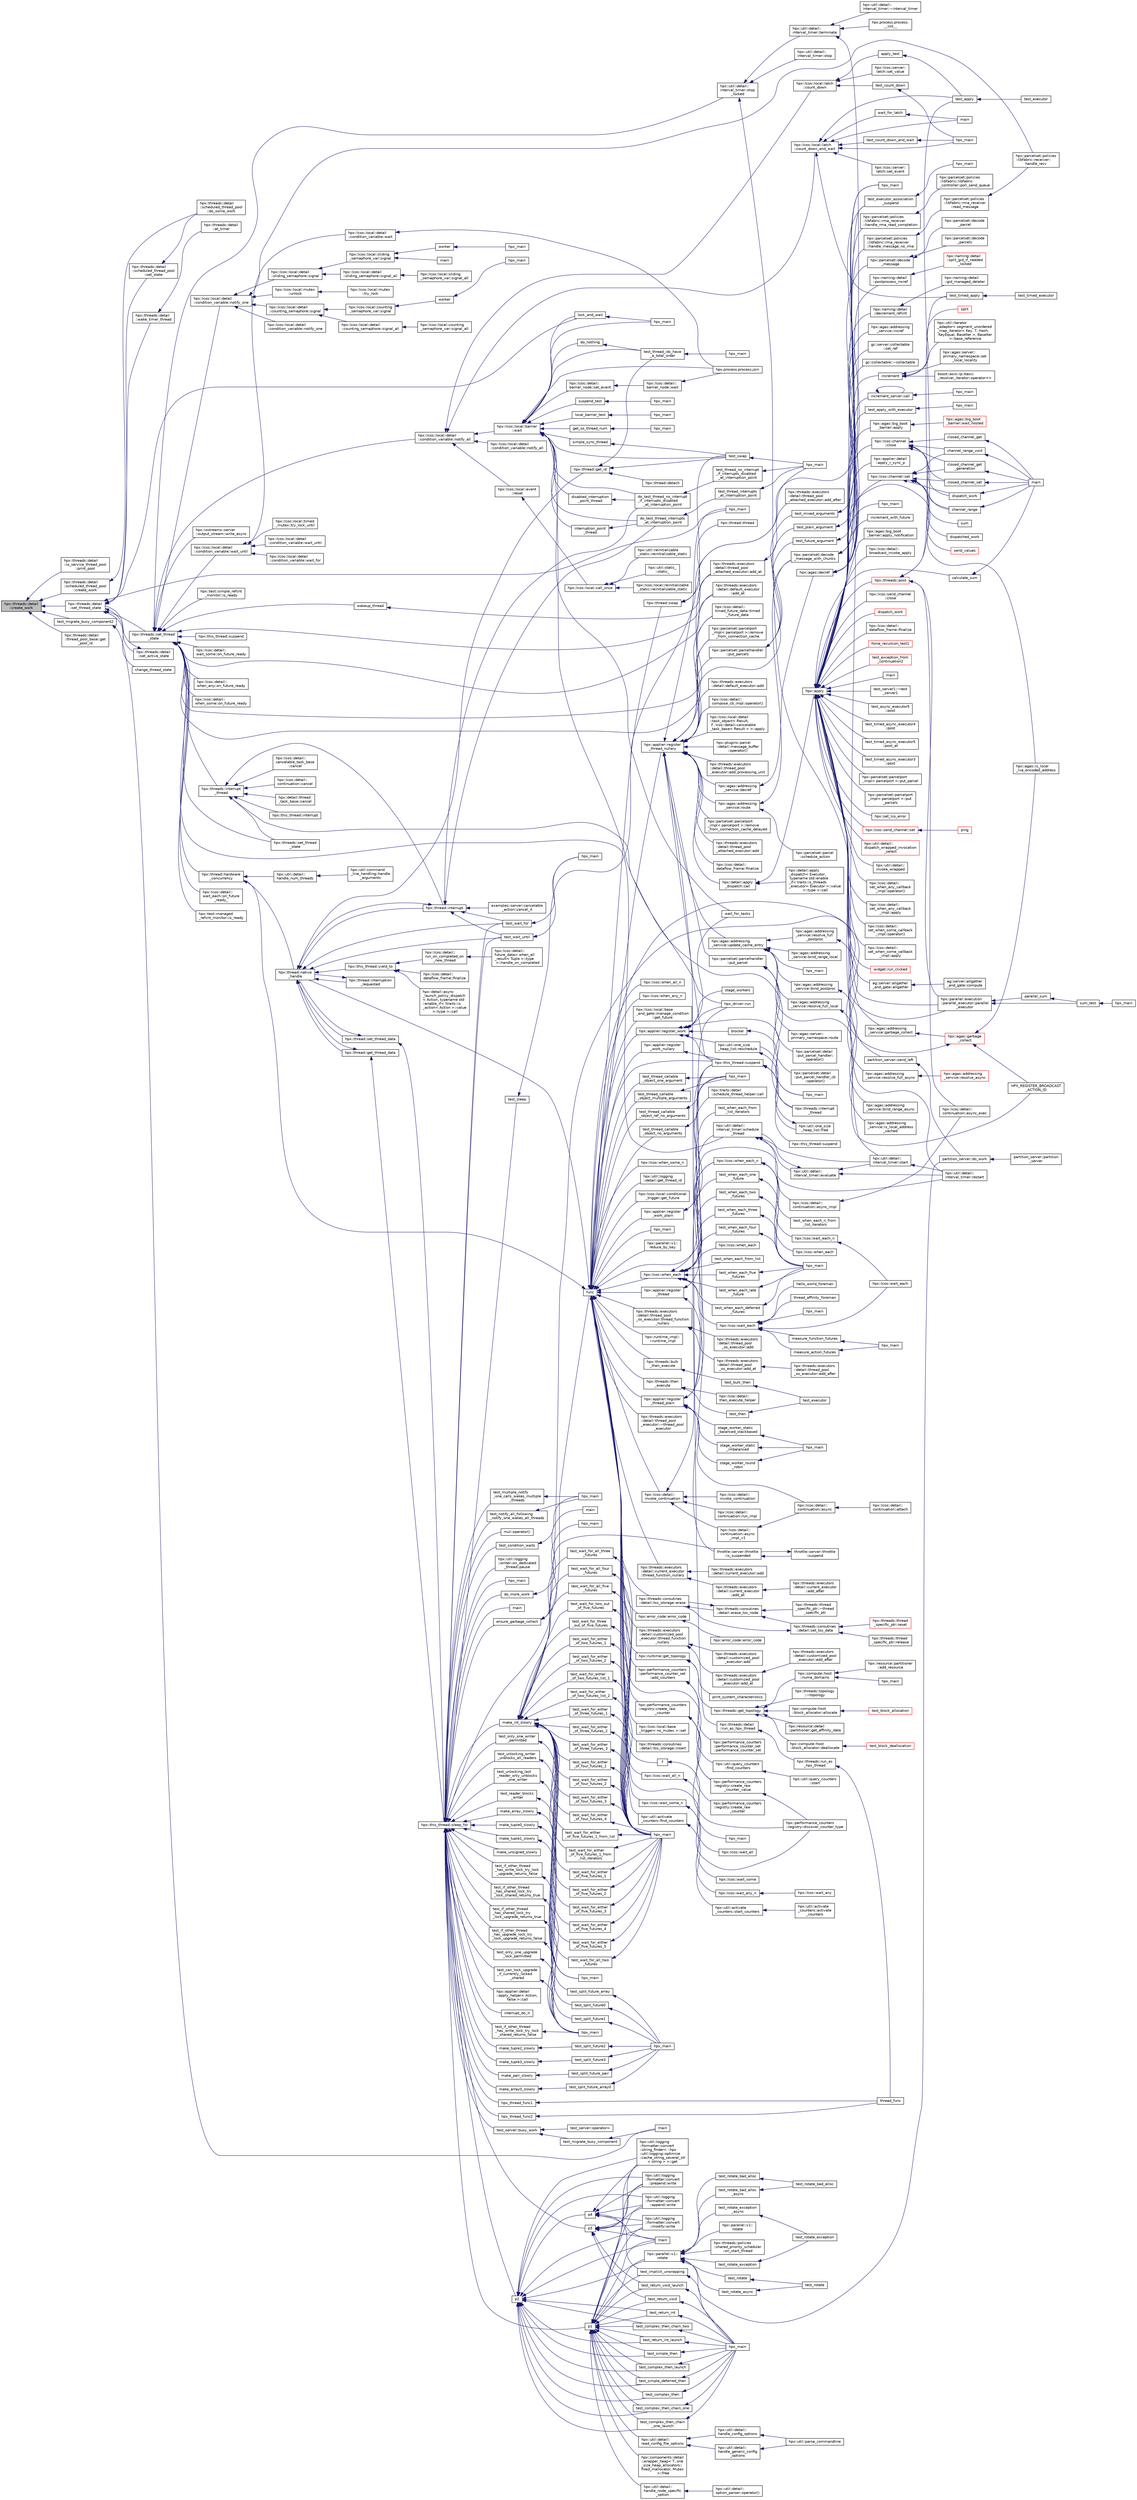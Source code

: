digraph "hpx::threads::detail::create_work"
{
  edge [fontname="Helvetica",fontsize="10",labelfontname="Helvetica",labelfontsize="10"];
  node [fontname="Helvetica",fontsize="10",shape=record];
  rankdir="LR";
  Node97 [label="hpx::threads::detail\l::create_work",height=0.2,width=0.4,color="black", fillcolor="grey75", style="filled", fontcolor="black"];
  Node97 -> Node98 [dir="back",color="midnightblue",fontsize="10",style="solid",fontname="Helvetica"];
  Node98 [label="hpx::threads::detail\l::io_service_thread_pool\l::print_pool",height=0.2,width=0.4,color="black", fillcolor="white", style="filled",URL="$d9/d4a/classhpx_1_1threads_1_1detail_1_1io__service__thread__pool.html#a78fe0f8daa3ec7c358600bfa3b7179ac"];
  Node97 -> Node99 [dir="back",color="midnightblue",fontsize="10",style="solid",fontname="Helvetica"];
  Node99 [label="test_migrate_busy_component2",height=0.2,width=0.4,color="black", fillcolor="white", style="filled",URL="$dc/d78/migrate__component_8cpp.html#a8ec118d733854b5250bbb4c0f425f829"];
  Node99 -> Node100 [dir="back",color="midnightblue",fontsize="10",style="solid",fontname="Helvetica"];
  Node100 [label="main",height=0.2,width=0.4,color="black", fillcolor="white", style="filled",URL="$dc/d78/migrate__component_8cpp.html#ae66f6b31b5ad750f1fe042a706a4e3d4"];
  Node97 -> Node101 [dir="back",color="midnightblue",fontsize="10",style="solid",fontname="Helvetica"];
  Node101 [label="hpx::threads::detail\l::scheduled_thread_pool\l::create_work",height=0.2,width=0.4,color="black", fillcolor="white", style="filled",URL="$d2/df7/classhpx_1_1threads_1_1detail_1_1scheduled__thread__pool.html#af80cc48c3511bd7c9c96c26304e50691"];
  Node101 -> Node102 [dir="back",color="midnightblue",fontsize="10",style="solid",fontname="Helvetica"];
  Node102 [label="hpx::threads::detail\l::scheduled_thread_pool\l::do_some_work",height=0.2,width=0.4,color="black", fillcolor="white", style="filled",URL="$d2/df7/classhpx_1_1threads_1_1detail_1_1scheduled__thread__pool.html#a2810dd874b141ce2dc912bbb195e8991"];
  Node97 -> Node103 [dir="back",color="midnightblue",fontsize="10",style="solid",fontname="Helvetica"];
  Node103 [label="hpx::threads::detail\l::set_thread_state",height=0.2,width=0.4,color="black", fillcolor="white", style="filled",URL="$d2/dd1/namespacehpx_1_1threads_1_1detail.html#af85ddc854c4a149bf1738eb1b111b9ab"];
  Node103 -> Node104 [dir="back",color="midnightblue",fontsize="10",style="solid",fontname="Helvetica"];
  Node104 [label="lock_and_wait",height=0.2,width=0.4,color="black", fillcolor="white", style="filled",URL="$d5/dca/hpx__thread__phase_8cpp.html#a33ae614742af7a5d14a763390f10b5ce"];
  Node104 -> Node105 [dir="back",color="midnightblue",fontsize="10",style="solid",fontname="Helvetica"];
  Node105 [label="hpx_main",height=0.2,width=0.4,color="black", fillcolor="white", style="filled",URL="$d5/dca/hpx__thread__phase_8cpp.html#aaf67a3863f19ff7033e239ebb1204fb7"];
  Node103 -> Node106 [dir="back",color="midnightblue",fontsize="10",style="solid",fontname="Helvetica"];
  Node106 [label="hpx::threads::detail\l::scheduled_thread_pool\l::set_state",height=0.2,width=0.4,color="black", fillcolor="white", style="filled",URL="$d2/df7/classhpx_1_1threads_1_1detail_1_1scheduled__thread__pool.html#a189f39002cdbc0e7a95a5e9222af3f56"];
  Node106 -> Node102 [dir="back",color="midnightblue",fontsize="10",style="solid",fontname="Helvetica"];
  Node103 -> Node107 [dir="back",color="midnightblue",fontsize="10",style="solid",fontname="Helvetica"];
  Node107 [label="change_thread_state",height=0.2,width=0.4,color="black", fillcolor="white", style="filled",URL="$d4/d81/set__thread__state_8cpp.html#a3dc52291a245e2c16461379250066835"];
  Node103 -> Node108 [dir="back",color="midnightblue",fontsize="10",style="solid",fontname="Helvetica"];
  Node108 [label="hpx_main",height=0.2,width=0.4,color="black", fillcolor="white", style="filled",URL="$d4/d81/set__thread__state_8cpp.html#aaf67a3863f19ff7033e239ebb1204fb7"];
  Node103 -> Node109 [dir="back",color="midnightblue",fontsize="10",style="solid",fontname="Helvetica"];
  Node109 [label="hpx::threads::detail\l::set_active_state",height=0.2,width=0.4,color="black", fillcolor="white", style="filled",URL="$d2/dd1/namespacehpx_1_1threads_1_1detail.html#a45884a5bf04ad66a4f259231a3947e76"];
  Node109 -> Node103 [dir="back",color="midnightblue",fontsize="10",style="solid",fontname="Helvetica"];
  Node103 -> Node110 [dir="back",color="midnightblue",fontsize="10",style="solid",fontname="Helvetica"];
  Node110 [label="hpx::threads::detail\l::wake_timer_thread",height=0.2,width=0.4,color="black", fillcolor="white", style="filled",URL="$d2/dd1/namespacehpx_1_1threads_1_1detail.html#adecffcabdb02c63742d7dbeb370f6980"];
  Node110 -> Node111 [dir="back",color="midnightblue",fontsize="10",style="solid",fontname="Helvetica"];
  Node111 [label="hpx::threads::detail\l::at_timer",height=0.2,width=0.4,color="black", fillcolor="white", style="filled",URL="$d2/dd1/namespacehpx_1_1threads_1_1detail.html#a813ad11c8379e8170eb0d508db38b44a"];
  Node103 -> Node112 [dir="back",color="midnightblue",fontsize="10",style="solid",fontname="Helvetica"];
  Node112 [label="hpx::threads::set_thread\l_state",height=0.2,width=0.4,color="black", fillcolor="white", style="filled",URL="$d7/d28/namespacehpx_1_1threads.html#ac0690ad16ad778bcc79dcd727cc33025",tooltip="Set the thread state of the thread referenced by the thread_id id. "];
  Node112 -> Node113 [dir="back",color="midnightblue",fontsize="10",style="solid",fontname="Helvetica"];
  Node113 [label="hpx::lcos::local::detail\l::condition_variable::notify_one",height=0.2,width=0.4,color="black", fillcolor="white", style="filled",URL="$d2/d39/classhpx_1_1lcos_1_1local_1_1detail_1_1condition__variable.html#a1114509fc37e205c7d921fe4a7f1d26a"];
  Node113 -> Node114 [dir="back",color="midnightblue",fontsize="10",style="solid",fontname="Helvetica"];
  Node114 [label="hpx::lcos::local::detail\l::condition_variable::notify_one",height=0.2,width=0.4,color="black", fillcolor="white", style="filled",URL="$d2/d39/classhpx_1_1lcos_1_1local_1_1detail_1_1condition__variable.html#a4be9ae9854b8eaa995874d6dffd52652"];
  Node113 -> Node115 [dir="back",color="midnightblue",fontsize="10",style="solid",fontname="Helvetica"];
  Node115 [label="hpx::lcos::local::detail\l::counting_semaphore::signal",height=0.2,width=0.4,color="black", fillcolor="white", style="filled",URL="$d3/d61/classhpx_1_1lcos_1_1local_1_1detail_1_1counting__semaphore.html#a927d73ef311e041d32c6ce124766899d"];
  Node115 -> Node116 [dir="back",color="midnightblue",fontsize="10",style="solid",fontname="Helvetica"];
  Node116 [label="hpx::lcos::local::counting\l_semaphore_var::signal",height=0.2,width=0.4,color="black", fillcolor="white", style="filled",URL="$df/d53/classhpx_1_1lcos_1_1local_1_1counting__semaphore__var.html#a5eab648deb92bdd61e680ea16d736f1a",tooltip="Signal the semaphore. "];
  Node116 -> Node117 [dir="back",color="midnightblue",fontsize="10",style="solid",fontname="Helvetica"];
  Node117 [label="worker",height=0.2,width=0.4,color="black", fillcolor="white", style="filled",URL="$df/de9/counting__semaphore_8cpp.html#a0fa8b6f00a50c12c67081694e52808ed"];
  Node117 -> Node118 [dir="back",color="midnightblue",fontsize="10",style="solid",fontname="Helvetica"];
  Node118 [label="hpx_main",height=0.2,width=0.4,color="black", fillcolor="white", style="filled",URL="$df/de9/counting__semaphore_8cpp.html#aefd26dd818037509b2241068d57e3e1d"];
  Node115 -> Node119 [dir="back",color="midnightblue",fontsize="10",style="solid",fontname="Helvetica"];
  Node119 [label="hpx::lcos::local::detail\l::counting_semaphore::signal_all",height=0.2,width=0.4,color="black", fillcolor="white", style="filled",URL="$d3/d61/classhpx_1_1lcos_1_1local_1_1detail_1_1counting__semaphore.html#a182df19eb28dc4d52b76af0a215504c0"];
  Node119 -> Node120 [dir="back",color="midnightblue",fontsize="10",style="solid",fontname="Helvetica"];
  Node120 [label="hpx::lcos::local::counting\l_semaphore_var::signal_all",height=0.2,width=0.4,color="black", fillcolor="white", style="filled",URL="$df/d53/classhpx_1_1lcos_1_1local_1_1counting__semaphore__var.html#ab84775371273cc64284cabe1477d46c0"];
  Node113 -> Node121 [dir="back",color="midnightblue",fontsize="10",style="solid",fontname="Helvetica"];
  Node121 [label="hpx::lcos::local::mutex\l::unlock",height=0.2,width=0.4,color="black", fillcolor="white", style="filled",URL="$d2/dd8/classhpx_1_1lcos_1_1local_1_1mutex.html#a7d26a65ecfa3babe4eaab84f974d2b64"];
  Node121 -> Node122 [dir="back",color="midnightblue",fontsize="10",style="solid",fontname="Helvetica"];
  Node122 [label="hpx::lcos::local::mutex\l::try_lock",height=0.2,width=0.4,color="black", fillcolor="white", style="filled",URL="$d2/dd8/classhpx_1_1lcos_1_1local_1_1mutex.html#a5803440ac847bca2eec131d27457ca2f"];
  Node113 -> Node123 [dir="back",color="midnightblue",fontsize="10",style="solid",fontname="Helvetica"];
  Node123 [label="hpx::parcelset::policies\l::libfabric::receiver::\lhandle_recv",height=0.2,width=0.4,color="black", fillcolor="white", style="filled",URL="$d9/df5/structhpx_1_1parcelset_1_1policies_1_1libfabric_1_1receiver.html#ae18eac5b1593bc79ba31cf828177d611"];
  Node113 -> Node124 [dir="back",color="midnightblue",fontsize="10",style="solid",fontname="Helvetica"];
  Node124 [label="hpx::lcos::local::detail\l::sliding_semaphore::signal",height=0.2,width=0.4,color="black", fillcolor="white", style="filled",URL="$d4/d7a/classhpx_1_1lcos_1_1local_1_1detail_1_1sliding__semaphore.html#ada80c92055d95c750944b8e63b8b5e5e"];
  Node124 -> Node125 [dir="back",color="midnightblue",fontsize="10",style="solid",fontname="Helvetica"];
  Node125 [label="hpx::lcos::local::detail\l::sliding_semaphore::signal_all",height=0.2,width=0.4,color="black", fillcolor="white", style="filled",URL="$d4/d7a/classhpx_1_1lcos_1_1local_1_1detail_1_1sliding__semaphore.html#ab26e042b6c41b664bfe3977c3ce4b2a1"];
  Node125 -> Node126 [dir="back",color="midnightblue",fontsize="10",style="solid",fontname="Helvetica"];
  Node126 [label="hpx::lcos::local::sliding\l_semaphore_var::signal_all",height=0.2,width=0.4,color="black", fillcolor="white", style="filled",URL="$d4/d2e/classhpx_1_1lcos_1_1local_1_1sliding__semaphore__var.html#abfc766bda4b66000eff05db54f2b0896"];
  Node124 -> Node127 [dir="back",color="midnightblue",fontsize="10",style="solid",fontname="Helvetica"];
  Node127 [label="hpx::lcos::local::sliding\l_semaphore_var::signal",height=0.2,width=0.4,color="black", fillcolor="white", style="filled",URL="$d4/d2e/classhpx_1_1lcos_1_1local_1_1sliding__semaphore__var.html#a45c335c3fedc79f6e985252feab55a03",tooltip="Signal the semaphore. "];
  Node127 -> Node128 [dir="back",color="midnightblue",fontsize="10",style="solid",fontname="Helvetica"];
  Node128 [label="worker",height=0.2,width=0.4,color="black", fillcolor="white", style="filled",URL="$d2/d38/sliding__semaphore_8cpp.html#af01ee5e0f3ad279c5cc65cf867860433"];
  Node128 -> Node129 [dir="back",color="midnightblue",fontsize="10",style="solid",fontname="Helvetica"];
  Node129 [label="hpx_main",height=0.2,width=0.4,color="black", fillcolor="white", style="filled",URL="$d2/d38/sliding__semaphore_8cpp.html#aefd26dd818037509b2241068d57e3e1d"];
  Node127 -> Node130 [dir="back",color="midnightblue",fontsize="10",style="solid",fontname="Helvetica"];
  Node130 [label="main",height=0.2,width=0.4,color="black", fillcolor="white", style="filled",URL="$da/da6/sliding__semaphore__2338_8cpp.html#ae66f6b31b5ad750f1fe042a706a4e3d4"];
  Node112 -> Node131 [dir="back",color="midnightblue",fontsize="10",style="solid",fontname="Helvetica"];
  Node131 [label="hpx::lcos::local::detail\l::condition_variable::notify_all",height=0.2,width=0.4,color="black", fillcolor="white", style="filled",URL="$d2/d39/classhpx_1_1lcos_1_1local_1_1detail_1_1condition__variable.html#adb0b4abe6f75aa3fad397b6a556ff1ae"];
  Node131 -> Node132 [dir="back",color="midnightblue",fontsize="10",style="solid",fontname="Helvetica"];
  Node132 [label="hpx::lcos::local::detail\l::condition_variable::notify_all",height=0.2,width=0.4,color="black", fillcolor="white", style="filled",URL="$d2/d39/classhpx_1_1lcos_1_1local_1_1detail_1_1condition__variable.html#ae669c43530443e8852760f51f0ee3862"];
  Node131 -> Node133 [dir="back",color="midnightblue",fontsize="10",style="solid",fontname="Helvetica"];
  Node133 [label="hpx::lcos::local::event\l::reset",height=0.2,width=0.4,color="black", fillcolor="white", style="filled",URL="$d2/d08/classhpx_1_1lcos_1_1local_1_1event.html#a1705a352cfae05961fe1f5c112199554",tooltip="Reset the event. "];
  Node133 -> Node134 [dir="back",color="midnightblue",fontsize="10",style="solid",fontname="Helvetica"];
  Node134 [label="hpx::lcos::local::call_once",height=0.2,width=0.4,color="black", fillcolor="white", style="filled",URL="$d0/d47/namespacehpx_1_1lcos_1_1local.html#a3fa67464391720578b24d35907853756"];
  Node134 -> Node135 [dir="back",color="midnightblue",fontsize="10",style="solid",fontname="Helvetica"];
  Node135 [label="hpx::lcos::local::reinitializable\l_static::reinitializable_static",height=0.2,width=0.4,color="black", fillcolor="white", style="filled",URL="$d4/d04/structhpx_1_1lcos_1_1local_1_1reinitializable__static.html#a5be89efcb123484e955a72ee512d0ea2"];
  Node134 -> Node136 [dir="back",color="midnightblue",fontsize="10",style="solid",fontname="Helvetica"];
  Node136 [label="hpx::util::reinitializable\l_static::reinitializable_static",height=0.2,width=0.4,color="black", fillcolor="white", style="filled",URL="$d2/db7/structhpx_1_1util_1_1reinitializable__static.html#a8ebb2d00ae9b9ed3bef5751a326e57b3"];
  Node134 -> Node137 [dir="back",color="midnightblue",fontsize="10",style="solid",fontname="Helvetica"];
  Node137 [label="hpx::util::static_\l::static_",height=0.2,width=0.4,color="black", fillcolor="white", style="filled",URL="$d3/dbb/structhpx_1_1util_1_1static__.html#a469d6f838e6368a1517bc1082099b8da"];
  Node131 -> Node138 [dir="back",color="midnightblue",fontsize="10",style="solid",fontname="Helvetica"];
  Node138 [label="hpx::lcos::local::latch\l::count_down_and_wait",height=0.2,width=0.4,color="black", fillcolor="white", style="filled",URL="$dd/de7/classhpx_1_1lcos_1_1local_1_1latch.html#adefe7460a4205b19b2d7db2390673685"];
  Node138 -> Node139 [dir="back",color="midnightblue",fontsize="10",style="solid",fontname="Helvetica"];
  Node139 [label="wait_for_latch",height=0.2,width=0.4,color="black", fillcolor="white", style="filled",URL="$d3/dd4/enumerate__threads_8cpp.html#a1044b11869f3225fc64846d4674c34a0"];
  Node139 -> Node140 [dir="back",color="midnightblue",fontsize="10",style="solid",fontname="Helvetica"];
  Node140 [label="main",height=0.2,width=0.4,color="black", fillcolor="white", style="filled",URL="$d3/dd4/enumerate__threads_8cpp.html#ae66f6b31b5ad750f1fe042a706a4e3d4"];
  Node138 -> Node140 [dir="back",color="midnightblue",fontsize="10",style="solid",fontname="Helvetica"];
  Node138 -> Node141 [dir="back",color="midnightblue",fontsize="10",style="solid",fontname="Helvetica"];
  Node141 [label="hpx::lcos::server::\llatch::set_event",height=0.2,width=0.4,color="black", fillcolor="white", style="filled",URL="$d7/d72/classhpx_1_1lcos_1_1server_1_1latch.html#ad456d4a188574ebc6bdb53f626cb8b27"];
  Node138 -> Node142 [dir="back",color="midnightblue",fontsize="10",style="solid",fontname="Helvetica"];
  Node142 [label="test_count_down_and_wait",height=0.2,width=0.4,color="black", fillcolor="white", style="filled",URL="$d4/db4/local__latch_8cpp.html#a835e7630881efa4fb379972b0dc2fdb1"];
  Node142 -> Node143 [dir="back",color="midnightblue",fontsize="10",style="solid",fontname="Helvetica"];
  Node143 [label="hpx_main",height=0.2,width=0.4,color="black", fillcolor="white", style="filled",URL="$d4/db4/local__latch_8cpp.html#aefd26dd818037509b2241068d57e3e1d"];
  Node138 -> Node143 [dir="back",color="midnightblue",fontsize="10",style="solid",fontname="Helvetica"];
  Node138 -> Node144 [dir="back",color="midnightblue",fontsize="10",style="solid",fontname="Helvetica"];
  Node144 [label="test_apply",height=0.2,width=0.4,color="black", fillcolor="white", style="filled",URL="$d8/d83/minimal__async__executor_8cpp.html#a5f84f0aa2a8c7b97a91aff6d6eb013fc"];
  Node144 -> Node145 [dir="back",color="midnightblue",fontsize="10",style="solid",fontname="Helvetica"];
  Node145 [label="test_executor",height=0.2,width=0.4,color="black", fillcolor="white", style="filled",URL="$d8/d83/minimal__async__executor_8cpp.html#a12065ee56eec28d3895ba316405a7116"];
  Node138 -> Node146 [dir="back",color="midnightblue",fontsize="10",style="solid",fontname="Helvetica"];
  Node146 [label="test_timed_apply",height=0.2,width=0.4,color="black", fillcolor="white", style="filled",URL="$d7/de3/minimal__timed__async__executor_8cpp.html#a4efa415d3bbbec720c16e167505810e9"];
  Node146 -> Node147 [dir="back",color="midnightblue",fontsize="10",style="solid",fontname="Helvetica"];
  Node147 [label="test_timed_executor",height=0.2,width=0.4,color="black", fillcolor="white", style="filled",URL="$d7/de3/minimal__timed__async__executor_8cpp.html#a4e2d002d587a77e84eb27f1f903f5094"];
  Node131 -> Node148 [dir="back",color="midnightblue",fontsize="10",style="solid",fontname="Helvetica"];
  Node148 [label="hpx::lcos::local::latch\l::count_down",height=0.2,width=0.4,color="black", fillcolor="white", style="filled",URL="$dd/de7/classhpx_1_1lcos_1_1local_1_1latch.html#aef25cea98d12a646af282d0251583d53"];
  Node148 -> Node149 [dir="back",color="midnightblue",fontsize="10",style="solid",fontname="Helvetica"];
  Node149 [label="hpx::lcos::server::\llatch::set_value",height=0.2,width=0.4,color="black", fillcolor="white", style="filled",URL="$d7/d72/classhpx_1_1lcos_1_1server_1_1latch.html#a547d6f9581fc315e3ab990be67bfa5eb",tooltip="This is invoked whenever the count_down() function is called. "];
  Node148 -> Node150 [dir="back",color="midnightblue",fontsize="10",style="solid",fontname="Helvetica"];
  Node150 [label="test_count_down",height=0.2,width=0.4,color="black", fillcolor="white", style="filled",URL="$d4/db4/local__latch_8cpp.html#a6920c9633d0c95c497d3a4ee446a2bc5"];
  Node150 -> Node143 [dir="back",color="midnightblue",fontsize="10",style="solid",fontname="Helvetica"];
  Node148 -> Node151 [dir="back",color="midnightblue",fontsize="10",style="solid",fontname="Helvetica"];
  Node151 [label="apply_test",height=0.2,width=0.4,color="black", fillcolor="white", style="filled",URL="$d8/d83/minimal__async__executor_8cpp.html#a7e42b6242cfc769ca209a7d7db8e7f16"];
  Node151 -> Node144 [dir="back",color="midnightblue",fontsize="10",style="solid",fontname="Helvetica"];
  Node131 -> Node152 [dir="back",color="midnightblue",fontsize="10",style="solid",fontname="Helvetica"];
  Node152 [label="hpx::lcos::local::barrier\l::wait",height=0.2,width=0.4,color="black", fillcolor="white", style="filled",URL="$da/d43/classhpx_1_1lcos_1_1local_1_1barrier.html#ae3374c182ffd12c9975963139b6f9255"];
  Node152 -> Node153 [dir="back",color="midnightblue",fontsize="10",style="solid",fontname="Helvetica"];
  Node153 [label="hpx::lcos::detail::\lbarrier_node::set_event",height=0.2,width=0.4,color="black", fillcolor="white", style="filled",URL="$dc/dd7/structhpx_1_1lcos_1_1detail_1_1barrier__node.html#a7c4df1612298d6bca82818ad1ab263e7"];
  Node153 -> Node154 [dir="back",color="midnightblue",fontsize="10",style="solid",fontname="Helvetica"];
  Node154 [label="hpx::lcos::detail::\lbarrier_node::wait",height=0.2,width=0.4,color="black", fillcolor="white", style="filled",URL="$dc/dd7/structhpx_1_1lcos_1_1detail_1_1barrier__node.html#aa4e3bd2f6143714f869892b8e992c45e"];
  Node154 -> Node155 [dir="back",color="midnightblue",fontsize="10",style="solid",fontname="Helvetica"];
  Node155 [label="hpx.process.process.join",height=0.2,width=0.4,color="black", fillcolor="white", style="filled",URL="$d3/d41/classhpx_1_1process_1_1process.html#acc7ec4687f3bf5ae121ef7b494d991d8"];
  Node152 -> Node104 [dir="back",color="midnightblue",fontsize="10",style="solid",fontname="Helvetica"];
  Node152 -> Node105 [dir="back",color="midnightblue",fontsize="10",style="solid",fontname="Helvetica"];
  Node152 -> Node156 [dir="back",color="midnightblue",fontsize="10",style="solid",fontname="Helvetica"];
  Node156 [label="hpx_driver::run",height=0.2,width=0.4,color="black", fillcolor="white", style="filled",URL="$df/d10/structhpx__driver.html#a18f4851aebac8f2b382fae393675108f"];
  Node152 -> Node157 [dir="back",color="midnightblue",fontsize="10",style="solid",fontname="Helvetica"];
  Node157 [label="local_barrier_test",height=0.2,width=0.4,color="black", fillcolor="white", style="filled",URL="$d2/db4/tests_2unit_2lcos_2local__barrier_8cpp.html#aa0780d94f0cd2b7fb0085691df108c5d"];
  Node157 -> Node158 [dir="back",color="midnightblue",fontsize="10",style="solid",fontname="Helvetica"];
  Node158 [label="hpx_main",height=0.2,width=0.4,color="black", fillcolor="white", style="filled",URL="$d2/db4/tests_2unit_2lcos_2local__barrier_8cpp.html#aaf67a3863f19ff7033e239ebb1204fb7"];
  Node152 -> Node159 [dir="back",color="midnightblue",fontsize="10",style="solid",fontname="Helvetica"];
  Node159 [label="get_os_thread_num",height=0.2,width=0.4,color="black", fillcolor="white", style="filled",URL="$d2/dfb/os__thread__num_8cpp.html#a4e93c08a1dab5895036ff150c5cbf0aa"];
  Node159 -> Node160 [dir="back",color="midnightblue",fontsize="10",style="solid",fontname="Helvetica"];
  Node160 [label="hpx_main",height=0.2,width=0.4,color="black", fillcolor="white", style="filled",URL="$d2/dfb/os__thread__num_8cpp.html#aaf67a3863f19ff7033e239ebb1204fb7"];
  Node152 -> Node155 [dir="back",color="midnightblue",fontsize="10",style="solid",fontname="Helvetica"];
  Node152 -> Node161 [dir="back",color="midnightblue",fontsize="10",style="solid",fontname="Helvetica"];
  Node161 [label="interruption_point\l_thread",height=0.2,width=0.4,color="black", fillcolor="white", style="filled",URL="$d0/d4e/tests_2unit_2threads_2thread_8cpp.html#a4ed7731f04404da6ea18c2204329f7cb"];
  Node161 -> Node162 [dir="back",color="midnightblue",fontsize="10",style="solid",fontname="Helvetica"];
  Node162 [label="do_test_thread_interrupts\l_at_interruption_point",height=0.2,width=0.4,color="black", fillcolor="white", style="filled",URL="$d0/d4e/tests_2unit_2threads_2thread_8cpp.html#a1592be75203d2ef54f0a19832cacecf8"];
  Node162 -> Node163 [dir="back",color="midnightblue",fontsize="10",style="solid",fontname="Helvetica"];
  Node163 [label="test_thread_interrupts\l_at_interruption_point",height=0.2,width=0.4,color="black", fillcolor="white", style="filled",URL="$d0/d4e/tests_2unit_2threads_2thread_8cpp.html#a4a6a8c2918dcd825da0102f3a63bf24a"];
  Node163 -> Node164 [dir="back",color="midnightblue",fontsize="10",style="solid",fontname="Helvetica"];
  Node164 [label="hpx_main",height=0.2,width=0.4,color="black", fillcolor="white", style="filled",URL="$d0/d4e/tests_2unit_2threads_2thread_8cpp.html#a255f773d830db5ca937cff11c2692fa2"];
  Node152 -> Node162 [dir="back",color="midnightblue",fontsize="10",style="solid",fontname="Helvetica"];
  Node152 -> Node165 [dir="back",color="midnightblue",fontsize="10",style="solid",fontname="Helvetica"];
  Node165 [label="disabled_interruption\l_point_thread",height=0.2,width=0.4,color="black", fillcolor="white", style="filled",URL="$d0/d4e/tests_2unit_2threads_2thread_8cpp.html#a36cf1f1e669661313a3a2657b174f7c2"];
  Node165 -> Node166 [dir="back",color="midnightblue",fontsize="10",style="solid",fontname="Helvetica"];
  Node166 [label="do_test_thread_no_interrupt\l_if_interrupts_disabled\l_at_interruption_point",height=0.2,width=0.4,color="black", fillcolor="white", style="filled",URL="$d0/d4e/tests_2unit_2threads_2thread_8cpp.html#a83a3b29d9f2edb5952625e72f9651985"];
  Node166 -> Node167 [dir="back",color="midnightblue",fontsize="10",style="solid",fontname="Helvetica"];
  Node167 [label="test_thread_no_interrupt\l_if_interrupts_disabled\l_at_interruption_point",height=0.2,width=0.4,color="black", fillcolor="white", style="filled",URL="$d0/d4e/tests_2unit_2threads_2thread_8cpp.html#ae8589f467c87f24293dd95710b4d8374"];
  Node167 -> Node164 [dir="back",color="midnightblue",fontsize="10",style="solid",fontname="Helvetica"];
  Node152 -> Node166 [dir="back",color="midnightblue",fontsize="10",style="solid",fontname="Helvetica"];
  Node152 -> Node168 [dir="back",color="midnightblue",fontsize="10",style="solid",fontname="Helvetica"];
  Node168 [label="simple_sync_thread",height=0.2,width=0.4,color="black", fillcolor="white", style="filled",URL="$d0/d4e/tests_2unit_2threads_2thread_8cpp.html#aafe091deb4ce014ec0d8354ca4219cb3"];
  Node168 -> Node169 [dir="back",color="midnightblue",fontsize="10",style="solid",fontname="Helvetica"];
  Node169 [label="test_swap",height=0.2,width=0.4,color="black", fillcolor="white", style="filled",URL="$d0/d4e/tests_2unit_2threads_2thread_8cpp.html#aa9645d2d1912efd27e83867429e862d0"];
  Node169 -> Node164 [dir="back",color="midnightblue",fontsize="10",style="solid",fontname="Helvetica"];
  Node152 -> Node169 [dir="back",color="midnightblue",fontsize="10",style="solid",fontname="Helvetica"];
  Node152 -> Node170 [dir="back",color="midnightblue",fontsize="10",style="solid",fontname="Helvetica"];
  Node170 [label="do_nothing",height=0.2,width=0.4,color="black", fillcolor="white", style="filled",URL="$df/d88/thread__id_8cpp.html#ad27c188384788837a2a71dde38635725"];
  Node170 -> Node171 [dir="back",color="midnightblue",fontsize="10",style="solid",fontname="Helvetica"];
  Node171 [label="test_thread_ids_have\l_a_total_order",height=0.2,width=0.4,color="black", fillcolor="white", style="filled",URL="$df/d88/thread__id_8cpp.html#a95604be93f5422b5bc87778cff21bde1"];
  Node171 -> Node172 [dir="back",color="midnightblue",fontsize="10",style="solid",fontname="Helvetica"];
  Node172 [label="hpx_main",height=0.2,width=0.4,color="black", fillcolor="white", style="filled",URL="$df/d88/thread__id_8cpp.html#a255f773d830db5ca937cff11c2692fa2"];
  Node152 -> Node171 [dir="back",color="midnightblue",fontsize="10",style="solid",fontname="Helvetica"];
  Node152 -> Node173 [dir="back",color="midnightblue",fontsize="10",style="solid",fontname="Helvetica"];
  Node173 [label="suspend_test",height=0.2,width=0.4,color="black", fillcolor="white", style="filled",URL="$db/d59/thread__suspend__duration_8cpp.html#a51db1109c6dea5b277ccfc6e1a2e0a18"];
  Node173 -> Node174 [dir="back",color="midnightblue",fontsize="10",style="solid",fontname="Helvetica"];
  Node174 [label="hpx_main",height=0.2,width=0.4,color="black", fillcolor="white", style="filled",URL="$db/d59/thread__suspend__duration_8cpp.html#aaf67a3863f19ff7033e239ebb1204fb7"];
  Node152 -> Node175 [dir="back",color="midnightblue",fontsize="10",style="solid",fontname="Helvetica"];
  Node175 [label="wait_for_tasks",height=0.2,width=0.4,color="black", fillcolor="white", style="filled",URL="$df/de1/timed__task__spawn_8cpp.html#a9343f118f9876c51c2ce9a733a41320f"];
  Node112 -> Node176 [dir="back",color="midnightblue",fontsize="10",style="solid",fontname="Helvetica"];
  Node176 [label="hpx::lcos::local::detail\l::condition_variable::wait_until",height=0.2,width=0.4,color="black", fillcolor="white", style="filled",URL="$d2/d39/classhpx_1_1lcos_1_1local_1_1detail_1_1condition__variable.html#a3c608ceb722edb8d30c821eb0857e680"];
  Node176 -> Node177 [dir="back",color="midnightblue",fontsize="10",style="solid",fontname="Helvetica"];
  Node177 [label="hpx::lcos::local::detail\l::condition_variable::wait",height=0.2,width=0.4,color="black", fillcolor="white", style="filled",URL="$d2/d39/classhpx_1_1lcos_1_1local_1_1detail_1_1condition__variable.html#aa0eda2419e7df2922669d8f8ca392376"];
  Node177 -> Node155 [dir="back",color="midnightblue",fontsize="10",style="solid",fontname="Helvetica"];
  Node176 -> Node178 [dir="back",color="midnightblue",fontsize="10",style="solid",fontname="Helvetica"];
  Node178 [label="hpx::lcos::local::detail\l::condition_variable::wait_until",height=0.2,width=0.4,color="black", fillcolor="white", style="filled",URL="$d2/d39/classhpx_1_1lcos_1_1local_1_1detail_1_1condition__variable.html#a425f1e67d3ff51b6fd0df3bdc9bcb2f0"];
  Node176 -> Node179 [dir="back",color="midnightblue",fontsize="10",style="solid",fontname="Helvetica"];
  Node179 [label="hpx::lcos::local::detail\l::condition_variable::wait_for",height=0.2,width=0.4,color="black", fillcolor="white", style="filled",URL="$d2/d39/classhpx_1_1lcos_1_1local_1_1detail_1_1condition__variable.html#a5431ff3797fe29a6e04741fa97dca2f5"];
  Node176 -> Node180 [dir="back",color="midnightblue",fontsize="10",style="solid",fontname="Helvetica"];
  Node180 [label="hpx::lcos::local::timed\l_mutex::try_lock_until",height=0.2,width=0.4,color="black", fillcolor="white", style="filled",URL="$dd/dd9/classhpx_1_1lcos_1_1local_1_1timed__mutex.html#ac694789a5ec73caa796ada83ed3fddd8"];
  Node112 -> Node181 [dir="back",color="midnightblue",fontsize="10",style="solid",fontname="Helvetica"];
  Node181 [label="hpx::threads::executors\l::detail::default_executor\l::add_at",height=0.2,width=0.4,color="black", fillcolor="white", style="filled",URL="$dd/df3/classhpx_1_1threads_1_1executors_1_1detail_1_1default__executor.html#a1093430680e0b7de889020efb0137cb0"];
  Node112 -> Node182 [dir="back",color="midnightblue",fontsize="10",style="solid",fontname="Helvetica"];
  Node182 [label="hpx::lcos::detail::\ltimed_future_data::timed\l_future_data",height=0.2,width=0.4,color="black", fillcolor="white", style="filled",URL="$d2/d3d/structhpx_1_1lcos_1_1detail_1_1timed__future__data.html#aef36ff98593378896469fa3edbaf682a"];
  Node112 -> Node183 [dir="back",color="midnightblue",fontsize="10",style="solid",fontname="Helvetica"];
  Node183 [label="hpx::lcos::detail::\lwait_each::on_future\l_ready_",height=0.2,width=0.4,color="black", fillcolor="white", style="filled",URL="$dc/d45/structhpx_1_1lcos_1_1detail_1_1wait__each.html#aa02f3b802bc40a96d77ebc5acab5fc12"];
  Node112 -> Node184 [dir="back",color="midnightblue",fontsize="10",style="solid",fontname="Helvetica"];
  Node184 [label="hpx::util::detail::\linterval_timer::stop\l_locked",height=0.2,width=0.4,color="black", fillcolor="white", style="filled",URL="$d9/dc4/classhpx_1_1util_1_1detail_1_1interval__timer.html#aee7b39a73f288406432f958774a8a755"];
  Node184 -> Node185 [dir="back",color="midnightblue",fontsize="10",style="solid",fontname="Helvetica"];
  Node185 [label="hpx::util::detail::\linterval_timer::restart",height=0.2,width=0.4,color="black", fillcolor="white", style="filled",URL="$d9/dc4/classhpx_1_1util_1_1detail_1_1interval__timer.html#aef44e704e69523484a42421ffcf114b2"];
  Node184 -> Node186 [dir="back",color="midnightblue",fontsize="10",style="solid",fontname="Helvetica"];
  Node186 [label="hpx::util::detail::\linterval_timer::stop",height=0.2,width=0.4,color="black", fillcolor="white", style="filled",URL="$d9/dc4/classhpx_1_1util_1_1detail_1_1interval__timer.html#a1d78fc310a130a854f6ad9d34888b397"];
  Node184 -> Node187 [dir="back",color="midnightblue",fontsize="10",style="solid",fontname="Helvetica"];
  Node187 [label="hpx::util::detail::\linterval_timer::terminate",height=0.2,width=0.4,color="black", fillcolor="white", style="filled",URL="$d9/dc4/classhpx_1_1util_1_1detail_1_1interval__timer.html#a9a05bdb2233f5a4f95e471cc5db35fea"];
  Node187 -> Node188 [dir="back",color="midnightblue",fontsize="10",style="solid",fontname="Helvetica"];
  Node188 [label="hpx::util::detail::\linterval_timer::start",height=0.2,width=0.4,color="black", fillcolor="white", style="filled",URL="$d9/dc4/classhpx_1_1util_1_1detail_1_1interval__timer.html#a4e828ee56e41d8f50dc946452b15e3a6"];
  Node188 -> Node185 [dir="back",color="midnightblue",fontsize="10",style="solid",fontname="Helvetica"];
  Node187 -> Node189 [dir="back",color="midnightblue",fontsize="10",style="solid",fontname="Helvetica"];
  Node189 [label="hpx::util::detail::\linterval_timer::~interval_timer",height=0.2,width=0.4,color="black", fillcolor="white", style="filled",URL="$d9/dc4/classhpx_1_1util_1_1detail_1_1interval__timer.html#a966a5e7de900132e1ad826f33ec581ed"];
  Node187 -> Node190 [dir="back",color="midnightblue",fontsize="10",style="solid",fontname="Helvetica"];
  Node190 [label="hpx.process.process.\l__init__",height=0.2,width=0.4,color="black", fillcolor="white", style="filled",URL="$d3/d41/classhpx_1_1process_1_1process.html#a8c96317a0d57a9dfd75375b25e434b8b"];
  Node112 -> Node191 [dir="back",color="midnightblue",fontsize="10",style="solid",fontname="Helvetica"];
  Node191 [label="hpx::util::detail::\linterval_timer::schedule\l_thread",height=0.2,width=0.4,color="black", fillcolor="white", style="filled",URL="$d9/dc4/classhpx_1_1util_1_1detail_1_1interval__timer.html#a1d016ac6de8d3e796e7e0e0e26b93aa0"];
  Node191 -> Node188 [dir="back",color="midnightblue",fontsize="10",style="solid",fontname="Helvetica"];
  Node191 -> Node185 [dir="back",color="midnightblue",fontsize="10",style="solid",fontname="Helvetica"];
  Node191 -> Node192 [dir="back",color="midnightblue",fontsize="10",style="solid",fontname="Helvetica"];
  Node192 [label="hpx::util::detail::\linterval_timer::evaluate",height=0.2,width=0.4,color="black", fillcolor="white", style="filled",URL="$d9/dc4/classhpx_1_1util_1_1detail_1_1interval__timer.html#ad9b01abbf45233ff46e5bc8b19ed013e"];
  Node192 -> Node188 [dir="back",color="midnightblue",fontsize="10",style="solid",fontname="Helvetica"];
  Node192 -> Node185 [dir="back",color="midnightblue",fontsize="10",style="solid",fontname="Helvetica"];
  Node192 -> Node191 [dir="back",color="midnightblue",fontsize="10",style="solid",fontname="Helvetica"];
  Node112 -> Node193 [dir="back",color="midnightblue",fontsize="10",style="solid",fontname="Helvetica"];
  Node193 [label="hpx::test::managed\l_refcnt_monitor::is_ready",height=0.2,width=0.4,color="black", fillcolor="white", style="filled",URL="$d6/d63/structhpx_1_1test_1_1managed__refcnt__monitor.html#a8681fcdd6d2a6e0b0bb8bf78b2eb3ae2"];
  Node112 -> Node194 [dir="back",color="midnightblue",fontsize="10",style="solid",fontname="Helvetica"];
  Node194 [label="hpx::iostreams::server\l::output_stream::write_async",height=0.2,width=0.4,color="black", fillcolor="white", style="filled",URL="$d2/dc6/structhpx_1_1iostreams_1_1server_1_1output__stream.html#adf5bbe90828615c4e04c7833c7122a20"];
  Node112 -> Node195 [dir="back",color="midnightblue",fontsize="10",style="solid",fontname="Helvetica"];
  Node195 [label="hpx::parcelset::parcelport\l_impl\< parcelport \>::remove\l_from_connection_cache",height=0.2,width=0.4,color="black", fillcolor="white", style="filled",URL="$db/d0a/classhpx_1_1parcelset_1_1parcelport__impl.html#a149bc3e468662956e469f68bac4041c4"];
  Node112 -> Node196 [dir="back",color="midnightblue",fontsize="10",style="solid",fontname="Helvetica"];
  Node196 [label="hpx::test::simple_refcnt\l_monitor::is_ready",height=0.2,width=0.4,color="black", fillcolor="white", style="filled",URL="$d9/d66/structhpx_1_1test_1_1simple__refcnt__monitor.html#a54abdfc212a9e2e47a91a0e6128de1e1"];
  Node112 -> Node197 [dir="back",color="midnightblue",fontsize="10",style="solid",fontname="Helvetica"];
  Node197 [label="hpx::thread::hardware\l_concurrency",height=0.2,width=0.4,color="black", fillcolor="white", style="filled",URL="$de/d9b/classhpx_1_1thread.html#a8e4fff210e02485ba493bc3a2a956c03"];
  Node197 -> Node198 [dir="back",color="midnightblue",fontsize="10",style="solid",fontname="Helvetica"];
  Node198 [label="hpx::util::detail::\lhandle_num_threads",height=0.2,width=0.4,color="black", fillcolor="white", style="filled",URL="$d2/d8e/namespacehpx_1_1util_1_1detail.html#a8a8566d3479868554568678b9e5ebcf2"];
  Node198 -> Node199 [dir="back",color="midnightblue",fontsize="10",style="solid",fontname="Helvetica"];
  Node199 [label="hpx::util::command\l_line_handling::handle\l_arguments",height=0.2,width=0.4,color="black", fillcolor="white", style="filled",URL="$d2/df0/structhpx_1_1util_1_1command__line__handling.html#a1aa8a009a61fe583bf8de6e144846eee"];
  Node197 -> Node200 [dir="back",color="midnightblue",fontsize="10",style="solid",fontname="Helvetica"];
  Node200 [label="hpx::thread::native\l_handle",height=0.2,width=0.4,color="black", fillcolor="white", style="filled",URL="$de/d9b/classhpx_1_1thread.html#acf48190d264ab64c1c4ec99d0b421b5a"];
  Node200 -> Node201 [dir="back",color="midnightblue",fontsize="10",style="solid",fontname="Helvetica"];
  Node201 [label="test_wait_for",height=0.2,width=0.4,color="black", fillcolor="white", style="filled",URL="$de/d7d/future__timed__wait__1025_8cpp.html#a0e3d5409a174e5dac600412849dc9d93"];
  Node201 -> Node202 [dir="back",color="midnightblue",fontsize="10",style="solid",fontname="Helvetica"];
  Node202 [label="hpx_main",height=0.2,width=0.4,color="black", fillcolor="white", style="filled",URL="$de/d7d/future__timed__wait__1025_8cpp.html#a255f773d830db5ca937cff11c2692fa2"];
  Node200 -> Node203 [dir="back",color="midnightblue",fontsize="10",style="solid",fontname="Helvetica"];
  Node203 [label="test_wait_until",height=0.2,width=0.4,color="black", fillcolor="white", style="filled",URL="$de/d7d/future__timed__wait__1025_8cpp.html#af6d52682ea10ff7a073cce3b5708c7c9"];
  Node203 -> Node202 [dir="back",color="midnightblue",fontsize="10",style="solid",fontname="Helvetica"];
  Node200 -> Node204 [dir="back",color="midnightblue",fontsize="10",style="solid",fontname="Helvetica"];
  Node204 [label="hpx::thread::get_id",height=0.2,width=0.4,color="black", fillcolor="white", style="filled",URL="$de/d9b/classhpx_1_1thread.html#aec031f492a39c521c2c78e0cd47c4ed8"];
  Node204 -> Node169 [dir="back",color="midnightblue",fontsize="10",style="solid",fontname="Helvetica"];
  Node204 -> Node205 [dir="back",color="midnightblue",fontsize="10",style="solid",fontname="Helvetica"];
  Node205 [label="hpx::thread::detach",height=0.2,width=0.4,color="black", fillcolor="white", style="filled",URL="$de/d9b/classhpx_1_1thread.html#a65d7f6e9f4bb311d73c40a2f74976ede"];
  Node204 -> Node171 [dir="back",color="midnightblue",fontsize="10",style="solid",fontname="Helvetica"];
  Node200 -> Node206 [dir="back",color="midnightblue",fontsize="10",style="solid",fontname="Helvetica"];
  Node206 [label="hpx::thread::interrupt",height=0.2,width=0.4,color="black", fillcolor="white", style="filled",URL="$de/d9b/classhpx_1_1thread.html#ac34d0d033aa743c476a79dbc2e1a8a39"];
  Node206 -> Node207 [dir="back",color="midnightblue",fontsize="10",style="solid",fontname="Helvetica"];
  Node207 [label="examples::server::cancelable\l_action::cancel_it",height=0.2,width=0.4,color="black", fillcolor="white", style="filled",URL="$da/d82/classexamples_1_1server_1_1cancelable__action.html#a411ff697f6719bdf2db9df63e7ce0d1a"];
  Node206 -> Node201 [dir="back",color="midnightblue",fontsize="10",style="solid",fontname="Helvetica"];
  Node206 -> Node203 [dir="back",color="midnightblue",fontsize="10",style="solid",fontname="Helvetica"];
  Node206 -> Node162 [dir="back",color="midnightblue",fontsize="10",style="solid",fontname="Helvetica"];
  Node206 -> Node166 [dir="back",color="midnightblue",fontsize="10",style="solid",fontname="Helvetica"];
  Node206 -> Node200 [dir="back",color="midnightblue",fontsize="10",style="solid",fontname="Helvetica"];
  Node200 -> Node208 [dir="back",color="midnightblue",fontsize="10",style="solid",fontname="Helvetica"];
  Node208 [label="hpx::thread::interruption\l_requested",height=0.2,width=0.4,color="black", fillcolor="white", style="filled",URL="$de/d9b/classhpx_1_1thread.html#a33276bb4c20bbb0b1978944e18ef71b8"];
  Node208 -> Node200 [dir="back",color="midnightblue",fontsize="10",style="solid",fontname="Helvetica"];
  Node200 -> Node209 [dir="back",color="midnightblue",fontsize="10",style="solid",fontname="Helvetica"];
  Node209 [label="hpx::thread::get_thread_data",height=0.2,width=0.4,color="black", fillcolor="white", style="filled",URL="$de/d9b/classhpx_1_1thread.html#a4535ef82cec3b953d2c941d20e3e3904"];
  Node209 -> Node200 [dir="back",color="midnightblue",fontsize="10",style="solid",fontname="Helvetica"];
  Node209 -> Node210 [dir="back",color="midnightblue",fontsize="10",style="solid",fontname="Helvetica"];
  Node210 [label="hpx::this_thread::sleep_for",height=0.2,width=0.4,color="black", fillcolor="white", style="filled",URL="$d9/d52/namespacehpx_1_1this__thread.html#afc042a5a5fa52eef2d1d177a343435cf"];
  Node210 -> Node211 [dir="back",color="midnightblue",fontsize="10",style="solid",fontname="Helvetica"];
  Node211 [label="hpx::applier::detail\l::apply_helper\< Action,\l false \>::call",height=0.2,width=0.4,color="black", fillcolor="white", style="filled",URL="$de/d9b/structhpx_1_1applier_1_1detail_1_1apply__helper_3_01_action_00_01false_01_4.html#a567fbb92986df0974d5b30ca9a002130"];
  Node210 -> Node212 [dir="back",color="midnightblue",fontsize="10",style="solid",fontname="Helvetica"];
  Node212 [label="interrupt_do_it",height=0.2,width=0.4,color="black", fillcolor="white", style="filled",URL="$d1/db8/cancelable__action__client_8cpp.html#a46617129de426f6e7ab5eb91b008cd9e"];
  Node210 -> Node213 [dir="back",color="midnightblue",fontsize="10",style="solid",fontname="Helvetica"];
  Node213 [label="test_multiple_notify\l_one_calls_wakes_multiple\l_threads",height=0.2,width=0.4,color="black", fillcolor="white", style="filled",URL="$d1/ded/tests_2unit_2lcos_2condition__variable_8cpp.html#a578d8e27a7396ab57393dea2b8badee3"];
  Node213 -> Node214 [dir="back",color="midnightblue",fontsize="10",style="solid",fontname="Helvetica"];
  Node214 [label="hpx_main",height=0.2,width=0.4,color="black", fillcolor="white", style="filled",URL="$d1/ded/tests_2unit_2lcos_2condition__variable_8cpp.html#a255f773d830db5ca937cff11c2692fa2"];
  Node210 -> Node215 [dir="back",color="midnightblue",fontsize="10",style="solid",fontname="Helvetica"];
  Node215 [label="test_notify_all_following\l_notify_one_wakes_all_threads",height=0.2,width=0.4,color="black", fillcolor="white", style="filled",URL="$d1/ded/tests_2unit_2lcos_2condition__variable_8cpp.html#a6dd6eca404b61c749747efb07bebe3fd"];
  Node215 -> Node214 [dir="back",color="midnightblue",fontsize="10",style="solid",fontname="Helvetica"];
  Node210 -> Node216 [dir="back",color="midnightblue",fontsize="10",style="solid",fontname="Helvetica"];
  Node216 [label="test_condition_waits",height=0.2,width=0.4,color="black", fillcolor="white", style="filled",URL="$d1/ded/tests_2unit_2lcos_2condition__variable_8cpp.html#a1dd2e7c76971df521b245377c9611cd9"];
  Node216 -> Node214 [dir="back",color="midnightblue",fontsize="10",style="solid",fontname="Helvetica"];
  Node210 -> Node217 [dir="back",color="midnightblue",fontsize="10",style="solid",fontname="Helvetica"];
  Node217 [label="mul::operator()",height=0.2,width=0.4,color="black", fillcolor="white", style="filled",URL="$d2/d02/structmul.html#ab5eaa3d788f0a8d13cc19948e528c0e5"];
  Node210 -> Node218 [dir="back",color="midnightblue",fontsize="10",style="solid",fontname="Helvetica"];
  Node218 [label="do_more_work",height=0.2,width=0.4,color="black", fillcolor="white", style="filled",URL="$d2/dfd/future__2667_8cpp.html#a9ceebb831160f2acf3a047384add9064"];
  Node218 -> Node219 [dir="back",color="midnightblue",fontsize="10",style="solid",fontname="Helvetica"];
  Node219 [label="main",height=0.2,width=0.4,color="black", fillcolor="white", style="filled",URL="$d2/dfd/future__2667_8cpp.html#ae66f6b31b5ad750f1fe042a706a4e3d4"];
  Node210 -> Node220 [dir="back",color="midnightblue",fontsize="10",style="solid",fontname="Helvetica"];
  Node220 [label="p1",height=0.2,width=0.4,color="black", fillcolor="white", style="filled",URL="$df/da5/future__then_8cpp.html#a8978a24b044bacf963e33824a4c1ac98"];
  Node220 -> Node221 [dir="back",color="midnightblue",fontsize="10",style="solid",fontname="Helvetica"];
  Node221 [label="main",height=0.2,width=0.4,color="black", fillcolor="white", style="filled",URL="$dd/ded/bind__placeholder__test_8cpp.html#ae66f6b31b5ad750f1fe042a706a4e3d4"];
  Node220 -> Node222 [dir="back",color="midnightblue",fontsize="10",style="solid",fontname="Helvetica"];
  Node222 [label="hpx::util::logging\l::formatter::convert\l::string_finder\< ::hpx\l::util::logging::optimize\l::cache_string_several_str\l\< string \> \>::get",height=0.2,width=0.4,color="black", fillcolor="white", style="filled",URL="$da/d09/structhpx_1_1util_1_1logging_1_1formatter_1_1convert_1_1string__finder_3_01_1_1hpx_1_1util_1_1loe3f73a176adffd0ee7d2c5e1121ceb93.html#a9f91bb7bb18f0c343f6f95448106ffe0"];
  Node220 -> Node223 [dir="back",color="midnightblue",fontsize="10",style="solid",fontname="Helvetica"];
  Node223 [label="hpx::util::logging\l::formatter::convert\l::prepend::write",height=0.2,width=0.4,color="black", fillcolor="white", style="filled",URL="$de/d08/namespacehpx_1_1util_1_1logging_1_1formatter_1_1convert_1_1prepend.html#a800b76595c1330001994b1279f93d7ee"];
  Node220 -> Node224 [dir="back",color="midnightblue",fontsize="10",style="solid",fontname="Helvetica"];
  Node224 [label="hpx::util::logging\l::formatter::convert\l::append::write",height=0.2,width=0.4,color="black", fillcolor="white", style="filled",URL="$da/d97/namespacehpx_1_1util_1_1logging_1_1formatter_1_1convert_1_1append.html#a719ba04af3b9146a733025e9518eab47"];
  Node220 -> Node225 [dir="back",color="midnightblue",fontsize="10",style="solid",fontname="Helvetica"];
  Node225 [label="hpx::util::logging\l::formatter::convert\l::modify::write",height=0.2,width=0.4,color="black", fillcolor="white", style="filled",URL="$df/d5f/namespacehpx_1_1util_1_1logging_1_1formatter_1_1convert_1_1modify.html#aa88c9565b436c49c89eac1cb2e0ec7c2"];
  Node220 -> Node226 [dir="back",color="midnightblue",fontsize="10",style="solid",fontname="Helvetica"];
  Node226 [label="test_return_int",height=0.2,width=0.4,color="black", fillcolor="white", style="filled",URL="$df/da5/future__then_8cpp.html#a4574c7d42a67c66efb94b4aad426e984"];
  Node226 -> Node227 [dir="back",color="midnightblue",fontsize="10",style="solid",fontname="Helvetica"];
  Node227 [label="hpx_main",height=0.2,width=0.4,color="black", fillcolor="white", style="filled",URL="$df/da5/future__then_8cpp.html#aefd26dd818037509b2241068d57e3e1d"];
  Node220 -> Node228 [dir="back",color="midnightblue",fontsize="10",style="solid",fontname="Helvetica"];
  Node228 [label="test_return_int_launch",height=0.2,width=0.4,color="black", fillcolor="white", style="filled",URL="$df/da5/future__then_8cpp.html#a4d59ccf0b01a1fa8fde2acc877f986a7"];
  Node228 -> Node227 [dir="back",color="midnightblue",fontsize="10",style="solid",fontname="Helvetica"];
  Node220 -> Node229 [dir="back",color="midnightblue",fontsize="10",style="solid",fontname="Helvetica"];
  Node229 [label="test_return_void",height=0.2,width=0.4,color="black", fillcolor="white", style="filled",URL="$df/da5/future__then_8cpp.html#a504f39b4d586615d5d1371c8dad56645"];
  Node229 -> Node227 [dir="back",color="midnightblue",fontsize="10",style="solid",fontname="Helvetica"];
  Node220 -> Node230 [dir="back",color="midnightblue",fontsize="10",style="solid",fontname="Helvetica"];
  Node230 [label="test_return_void_launch",height=0.2,width=0.4,color="black", fillcolor="white", style="filled",URL="$df/da5/future__then_8cpp.html#a6bca71baf1676513433d261fbffee4bc"];
  Node230 -> Node227 [dir="back",color="midnightblue",fontsize="10",style="solid",fontname="Helvetica"];
  Node220 -> Node231 [dir="back",color="midnightblue",fontsize="10",style="solid",fontname="Helvetica"];
  Node231 [label="test_implicit_unwrapping",height=0.2,width=0.4,color="black", fillcolor="white", style="filled",URL="$df/da5/future__then_8cpp.html#ad7b1b04c3515e5bf95459e94b1bdc337"];
  Node231 -> Node227 [dir="back",color="midnightblue",fontsize="10",style="solid",fontname="Helvetica"];
  Node220 -> Node232 [dir="back",color="midnightblue",fontsize="10",style="solid",fontname="Helvetica"];
  Node232 [label="test_simple_then",height=0.2,width=0.4,color="black", fillcolor="white", style="filled",URL="$df/da5/future__then_8cpp.html#aa74379f2bcdf911e278b78569028848b"];
  Node232 -> Node227 [dir="back",color="midnightblue",fontsize="10",style="solid",fontname="Helvetica"];
  Node220 -> Node233 [dir="back",color="midnightblue",fontsize="10",style="solid",fontname="Helvetica"];
  Node233 [label="test_simple_deferred_then",height=0.2,width=0.4,color="black", fillcolor="white", style="filled",URL="$df/da5/future__then_8cpp.html#a026670a80b5d18f81a87665f09f4b9e4"];
  Node233 -> Node227 [dir="back",color="midnightblue",fontsize="10",style="solid",fontname="Helvetica"];
  Node220 -> Node234 [dir="back",color="midnightblue",fontsize="10",style="solid",fontname="Helvetica"];
  Node234 [label="test_complex_then",height=0.2,width=0.4,color="black", fillcolor="white", style="filled",URL="$df/da5/future__then_8cpp.html#a65c0909ab7ad1dbde6b00a89e09d12ee"];
  Node234 -> Node227 [dir="back",color="midnightblue",fontsize="10",style="solid",fontname="Helvetica"];
  Node220 -> Node235 [dir="back",color="midnightblue",fontsize="10",style="solid",fontname="Helvetica"];
  Node235 [label="test_complex_then_launch",height=0.2,width=0.4,color="black", fillcolor="white", style="filled",URL="$df/da5/future__then_8cpp.html#a57e79de123fc4563e6535bcb0d510eb6"];
  Node235 -> Node227 [dir="back",color="midnightblue",fontsize="10",style="solid",fontname="Helvetica"];
  Node220 -> Node236 [dir="back",color="midnightblue",fontsize="10",style="solid",fontname="Helvetica"];
  Node236 [label="test_complex_then_chain_one",height=0.2,width=0.4,color="black", fillcolor="white", style="filled",URL="$df/da5/future__then_8cpp.html#aa9256ab654994c70d6de44c612f62ac1"];
  Node236 -> Node227 [dir="back",color="midnightblue",fontsize="10",style="solid",fontname="Helvetica"];
  Node220 -> Node237 [dir="back",color="midnightblue",fontsize="10",style="solid",fontname="Helvetica"];
  Node237 [label="test_complex_then_chain\l_one_launch",height=0.2,width=0.4,color="black", fillcolor="white", style="filled",URL="$df/da5/future__then_8cpp.html#acf17bb2a5182b9cb7667271f95a03704"];
  Node237 -> Node227 [dir="back",color="midnightblue",fontsize="10",style="solid",fontname="Helvetica"];
  Node220 -> Node238 [dir="back",color="midnightblue",fontsize="10",style="solid",fontname="Helvetica"];
  Node238 [label="test_complex_then_chain_two",height=0.2,width=0.4,color="black", fillcolor="white", style="filled",URL="$df/da5/future__then_8cpp.html#a877da4dafc5590d16fa0d3c57391c363"];
  Node238 -> Node227 [dir="back",color="midnightblue",fontsize="10",style="solid",fontname="Helvetica"];
  Node220 -> Node239 [dir="back",color="midnightblue",fontsize="10",style="solid",fontname="Helvetica"];
  Node239 [label="hpx::util::detail::\lhandle_node_specific\l_option",height=0.2,width=0.4,color="black", fillcolor="white", style="filled",URL="$d2/d8e/namespacehpx_1_1util_1_1detail.html#a43e5f30f676cfadaad879f991391ffab"];
  Node239 -> Node240 [dir="back",color="midnightblue",fontsize="10",style="solid",fontname="Helvetica"];
  Node240 [label="hpx::util::detail::\loption_parser::operator()",height=0.2,width=0.4,color="black", fillcolor="white", style="filled",URL="$de/dc5/structhpx_1_1util_1_1detail_1_1option__parser.html#a6062e5ee56b2e2efa8717e73e01dfc52"];
  Node220 -> Node241 [dir="back",color="midnightblue",fontsize="10",style="solid",fontname="Helvetica"];
  Node241 [label="hpx::util::detail::\lread_config_file_options",height=0.2,width=0.4,color="black", fillcolor="white", style="filled",URL="$d2/d8e/namespacehpx_1_1util_1_1detail.html#acc4cbf3746afbdeb02d4d79e65ec085d"];
  Node241 -> Node242 [dir="back",color="midnightblue",fontsize="10",style="solid",fontname="Helvetica"];
  Node242 [label="hpx::util::detail::\lhandle_generic_config\l_options",height=0.2,width=0.4,color="black", fillcolor="white", style="filled",URL="$d2/d8e/namespacehpx_1_1util_1_1detail.html#afe9d48863068cf6ab23661ea84aad13b"];
  Node242 -> Node243 [dir="back",color="midnightblue",fontsize="10",style="solid",fontname="Helvetica"];
  Node243 [label="hpx::util::parse_commandline",height=0.2,width=0.4,color="black", fillcolor="white", style="filled",URL="$df/dad/namespacehpx_1_1util.html#a19ecafa5a1d8009b5301f6d94f77b773"];
  Node241 -> Node244 [dir="back",color="midnightblue",fontsize="10",style="solid",fontname="Helvetica"];
  Node244 [label="hpx::util::detail::\lhandle_config_options",height=0.2,width=0.4,color="black", fillcolor="white", style="filled",URL="$d2/d8e/namespacehpx_1_1util_1_1detail.html#adf812f0307327e750a861a2ed15d9c1a"];
  Node244 -> Node243 [dir="back",color="midnightblue",fontsize="10",style="solid",fontname="Helvetica"];
  Node220 -> Node245 [dir="back",color="midnightblue",fontsize="10",style="solid",fontname="Helvetica"];
  Node245 [label="hpx::parallel::v1::\lrotate",height=0.2,width=0.4,color="black", fillcolor="white", style="filled",URL="$db/db9/namespacehpx_1_1parallel_1_1v1.html#a1186b3f6aa7198ada6c81f987e08f85b"];
  Node245 -> Node246 [dir="back",color="midnightblue",fontsize="10",style="solid",fontname="Helvetica"];
  Node246 [label="partition_server::do_work",height=0.2,width=0.4,color="black", fillcolor="white", style="filled",URL="$d9/dbd/structpartition__server.html#a6642286bc38b9bed88cc6423d181b87f"];
  Node246 -> Node247 [dir="back",color="midnightblue",fontsize="10",style="solid",fontname="Helvetica"];
  Node247 [label="partition_server::partition\l_server",height=0.2,width=0.4,color="black", fillcolor="white", style="filled",URL="$d9/dbd/structpartition__server.html#a80906893b5b6771003acbf3fcfec37cf"];
  Node245 -> Node248 [dir="back",color="midnightblue",fontsize="10",style="solid",fontname="Helvetica"];
  Node248 [label="test_rotate",height=0.2,width=0.4,color="black", fillcolor="white", style="filled",URL="$d7/d5d/rotate_8cpp.html#ab8a8520d8bdef3f9022bc5377426d949"];
  Node248 -> Node249 [dir="back",color="midnightblue",fontsize="10",style="solid",fontname="Helvetica"];
  Node249 [label="test_rotate",height=0.2,width=0.4,color="black", fillcolor="white", style="filled",URL="$d7/d5d/rotate_8cpp.html#ae9e7ca0d224acd1e52ac006b1b1249e6"];
  Node245 -> Node250 [dir="back",color="midnightblue",fontsize="10",style="solid",fontname="Helvetica"];
  Node250 [label="test_rotate_async",height=0.2,width=0.4,color="black", fillcolor="white", style="filled",URL="$d7/d5d/rotate_8cpp.html#ae3e37eb13d1c555e7ec861e99599cecb"];
  Node250 -> Node249 [dir="back",color="midnightblue",fontsize="10",style="solid",fontname="Helvetica"];
  Node245 -> Node251 [dir="back",color="midnightblue",fontsize="10",style="solid",fontname="Helvetica"];
  Node251 [label="test_rotate_exception",height=0.2,width=0.4,color="black", fillcolor="white", style="filled",URL="$d7/d5d/rotate_8cpp.html#a84f60bd76e1e8fe9ecce9b0b1ae38bea"];
  Node251 -> Node252 [dir="back",color="midnightblue",fontsize="10",style="solid",fontname="Helvetica"];
  Node252 [label="test_rotate_exception",height=0.2,width=0.4,color="black", fillcolor="white", style="filled",URL="$d7/d5d/rotate_8cpp.html#aa448ed0e1a24642b5baaa5bb029abfc1"];
  Node245 -> Node253 [dir="back",color="midnightblue",fontsize="10",style="solid",fontname="Helvetica"];
  Node253 [label="test_rotate_exception\l_async",height=0.2,width=0.4,color="black", fillcolor="white", style="filled",URL="$d7/d5d/rotate_8cpp.html#a472f3593addc133bd849ff486e2a4e9a"];
  Node253 -> Node252 [dir="back",color="midnightblue",fontsize="10",style="solid",fontname="Helvetica"];
  Node245 -> Node254 [dir="back",color="midnightblue",fontsize="10",style="solid",fontname="Helvetica"];
  Node254 [label="test_rotate_bad_alloc",height=0.2,width=0.4,color="black", fillcolor="white", style="filled",URL="$d7/d5d/rotate_8cpp.html#ae74a2766c7d66fa2c13743d2d7b75fa9"];
  Node254 -> Node255 [dir="back",color="midnightblue",fontsize="10",style="solid",fontname="Helvetica"];
  Node255 [label="test_rotate_bad_alloc",height=0.2,width=0.4,color="black", fillcolor="white", style="filled",URL="$d7/d5d/rotate_8cpp.html#a6945fe3952a002c1c4536cb98882a9bf"];
  Node245 -> Node256 [dir="back",color="midnightblue",fontsize="10",style="solid",fontname="Helvetica"];
  Node256 [label="test_rotate_bad_alloc\l_async",height=0.2,width=0.4,color="black", fillcolor="white", style="filled",URL="$d7/d5d/rotate_8cpp.html#a02745132ec799d5c6af870c3350a7454"];
  Node256 -> Node255 [dir="back",color="midnightblue",fontsize="10",style="solid",fontname="Helvetica"];
  Node245 -> Node257 [dir="back",color="midnightblue",fontsize="10",style="solid",fontname="Helvetica"];
  Node257 [label="hpx::parallel::v1::\lrotate",height=0.2,width=0.4,color="black", fillcolor="white", style="filled",URL="$db/db9/namespacehpx_1_1parallel_1_1v1.html#acc6f55c3bfc3aecae26cb8a73e3e2563"];
  Node245 -> Node258 [dir="back",color="midnightblue",fontsize="10",style="solid",fontname="Helvetica"];
  Node258 [label="hpx::threads::policies\l::shared_priority_scheduler\l::on_start_thread",height=0.2,width=0.4,color="black", fillcolor="white", style="filled",URL="$d8/d52/classhpx_1_1threads_1_1policies_1_1shared__priority__scheduler.html#a6b50d46539ac974cbe2706f56c2fbc3f"];
  Node220 -> Node259 [dir="back",color="midnightblue",fontsize="10",style="solid",fontname="Helvetica"];
  Node259 [label="hpx::components::detail\l::wrapper_heap\< T, one\l_size_heap_allocators::\lfixed_mallocator, Mutex\l \>::free",height=0.2,width=0.4,color="black", fillcolor="white", style="filled",URL="$d1/d6d/classhpx_1_1components_1_1detail_1_1wrapper__heap.html#aca09fd51113634e49b03973d49a01612"];
  Node210 -> Node260 [dir="back",color="midnightblue",fontsize="10",style="solid",fontname="Helvetica"];
  Node260 [label="p2",height=0.2,width=0.4,color="black", fillcolor="white", style="filled",URL="$df/da5/future__then_8cpp.html#a0dabf50b87b0ab6126c07663b7c82650"];
  Node260 -> Node221 [dir="back",color="midnightblue",fontsize="10",style="solid",fontname="Helvetica"];
  Node260 -> Node222 [dir="back",color="midnightblue",fontsize="10",style="solid",fontname="Helvetica"];
  Node260 -> Node223 [dir="back",color="midnightblue",fontsize="10",style="solid",fontname="Helvetica"];
  Node260 -> Node224 [dir="back",color="midnightblue",fontsize="10",style="solid",fontname="Helvetica"];
  Node260 -> Node225 [dir="back",color="midnightblue",fontsize="10",style="solid",fontname="Helvetica"];
  Node260 -> Node261 [dir="back",color="midnightblue",fontsize="10",style="solid",fontname="Helvetica"];
  Node261 [label="p4",height=0.2,width=0.4,color="black", fillcolor="white", style="filled",URL="$df/da5/future__then_8cpp.html#a2e41883da983a4e735ff63a070df689f"];
  Node261 -> Node221 [dir="back",color="midnightblue",fontsize="10",style="solid",fontname="Helvetica"];
  Node261 -> Node222 [dir="back",color="midnightblue",fontsize="10",style="solid",fontname="Helvetica"];
  Node261 -> Node223 [dir="back",color="midnightblue",fontsize="10",style="solid",fontname="Helvetica"];
  Node261 -> Node224 [dir="back",color="midnightblue",fontsize="10",style="solid",fontname="Helvetica"];
  Node261 -> Node225 [dir="back",color="midnightblue",fontsize="10",style="solid",fontname="Helvetica"];
  Node261 -> Node231 [dir="back",color="midnightblue",fontsize="10",style="solid",fontname="Helvetica"];
  Node260 -> Node226 [dir="back",color="midnightblue",fontsize="10",style="solid",fontname="Helvetica"];
  Node260 -> Node228 [dir="back",color="midnightblue",fontsize="10",style="solid",fontname="Helvetica"];
  Node260 -> Node232 [dir="back",color="midnightblue",fontsize="10",style="solid",fontname="Helvetica"];
  Node260 -> Node233 [dir="back",color="midnightblue",fontsize="10",style="solid",fontname="Helvetica"];
  Node260 -> Node234 [dir="back",color="midnightblue",fontsize="10",style="solid",fontname="Helvetica"];
  Node260 -> Node235 [dir="back",color="midnightblue",fontsize="10",style="solid",fontname="Helvetica"];
  Node260 -> Node236 [dir="back",color="midnightblue",fontsize="10",style="solid",fontname="Helvetica"];
  Node260 -> Node237 [dir="back",color="midnightblue",fontsize="10",style="solid",fontname="Helvetica"];
  Node260 -> Node238 [dir="back",color="midnightblue",fontsize="10",style="solid",fontname="Helvetica"];
  Node260 -> Node245 [dir="back",color="midnightblue",fontsize="10",style="solid",fontname="Helvetica"];
  Node210 -> Node262 [dir="back",color="midnightblue",fontsize="10",style="solid",fontname="Helvetica"];
  Node262 [label="p3",height=0.2,width=0.4,color="black", fillcolor="white", style="filled",URL="$df/da5/future__then_8cpp.html#ada3ca76feabb79611290ef351f1ad171"];
  Node262 -> Node221 [dir="back",color="midnightblue",fontsize="10",style="solid",fontname="Helvetica"];
  Node262 -> Node222 [dir="back",color="midnightblue",fontsize="10",style="solid",fontname="Helvetica"];
  Node262 -> Node223 [dir="back",color="midnightblue",fontsize="10",style="solid",fontname="Helvetica"];
  Node262 -> Node224 [dir="back",color="midnightblue",fontsize="10",style="solid",fontname="Helvetica"];
  Node262 -> Node225 [dir="back",color="midnightblue",fontsize="10",style="solid",fontname="Helvetica"];
  Node262 -> Node229 [dir="back",color="midnightblue",fontsize="10",style="solid",fontname="Helvetica"];
  Node262 -> Node230 [dir="back",color="midnightblue",fontsize="10",style="solid",fontname="Helvetica"];
  Node210 -> Node201 [dir="back",color="midnightblue",fontsize="10",style="solid",fontname="Helvetica"];
  Node210 -> Node203 [dir="back",color="midnightblue",fontsize="10",style="solid",fontname="Helvetica"];
  Node210 -> Node263 [dir="back",color="midnightblue",fontsize="10",style="solid",fontname="Helvetica"];
  Node263 [label="ensure_garbage_collect",height=0.2,width=0.4,color="black", fillcolor="white", style="filled",URL="$d8/dfd/id__type__ref__counting__1032_8cpp.html#a5264b94bf7c262ac0e521fb290d476d5"];
  Node263 -> Node264 [dir="back",color="midnightblue",fontsize="10",style="solid",fontname="Helvetica"];
  Node264 [label="func",height=0.2,width=0.4,color="black", fillcolor="white", style="filled",URL="$d8/dfd/id__type__ref__counting__1032_8cpp.html#ab811b86ea5107ffb3351fcaa29d2c652"];
  Node264 -> Node265 [dir="back",color="midnightblue",fontsize="10",style="solid",fontname="Helvetica"];
  Node265 [label="hpx::util::activate\l_counters::find_counters",height=0.2,width=0.4,color="black", fillcolor="white", style="filled",URL="$d9/d0b/classhpx_1_1util_1_1activate__counters.html#a797f766dd5e2416f54a5a91b267bedd4"];
  Node265 -> Node266 [dir="back",color="midnightblue",fontsize="10",style="solid",fontname="Helvetica"];
  Node266 [label="hpx::util::activate\l_counters::start_counters",height=0.2,width=0.4,color="black", fillcolor="white", style="filled",URL="$d9/d0b/classhpx_1_1util_1_1activate__counters.html#af2193bbb81054707baea1f8f19d63ddf"];
  Node266 -> Node267 [dir="back",color="midnightblue",fontsize="10",style="solid",fontname="Helvetica"];
  Node267 [label="hpx::util::activate\l_counters::activate\l_counters",height=0.2,width=0.4,color="black", fillcolor="white", style="filled",URL="$d9/d0b/classhpx_1_1util_1_1activate__counters.html#a58030114fe706c120ec4d6d793da25d7"];
  Node264 -> Node268 [dir="back",color="midnightblue",fontsize="10",style="solid",fontname="Helvetica"];
  Node268 [label="hpx::lcos::local::base\l_and_gate::manage_condition\l::get_future",height=0.2,width=0.4,color="black", fillcolor="white", style="filled",URL="$d2/d39/structhpx_1_1lcos_1_1local_1_1base__and__gate_1_1manage__condition.html#ac4f65bf84421c3d2e1e40e986d8d8e62"];
  Node264 -> Node269 [dir="back",color="midnightblue",fontsize="10",style="solid",fontname="Helvetica"];
  Node269 [label="hpx::applier::register\l_thread_nullary",height=0.2,width=0.4,color="black", fillcolor="white", style="filled",URL="$d8/dcb/namespacehpx_1_1applier.html#a401cd1145927e58d74d1eb52aaccd936"];
  Node269 -> Node270 [dir="back",color="midnightblue",fontsize="10",style="solid",fontname="Helvetica"];
  Node270 [label="hpx::agas::addressing\l_service::route",height=0.2,width=0.4,color="black", fillcolor="white", style="filled",URL="$db/d58/structhpx_1_1agas_1_1addressing__service.html#a7ba78aaaea353576c92e10899bbbb471",tooltip="Route the given parcel to the appropriate AGAS service instance. "];
  Node270 -> Node271 [dir="back",color="midnightblue",fontsize="10",style="solid",fontname="Helvetica"];
  Node271 [label="hpx::parcelset::decode\l_message_with_chunks",height=0.2,width=0.4,color="black", fillcolor="white", style="filled",URL="$d4/d41/namespacehpx_1_1parcelset.html#abb7d99e0c8aaa983f0851d9c5d4e78bf"];
  Node271 -> Node272 [dir="back",color="midnightblue",fontsize="10",style="solid",fontname="Helvetica"];
  Node272 [label="hpx::parcelset::decode\l_message",height=0.2,width=0.4,color="black", fillcolor="white", style="filled",URL="$d4/d41/namespacehpx_1_1parcelset.html#ab5f27461c52dbbfeab29fe8a37986faa"];
  Node272 -> Node273 [dir="back",color="midnightblue",fontsize="10",style="solid",fontname="Helvetica"];
  Node273 [label="hpx::parcelset::decode\l_parcel",height=0.2,width=0.4,color="black", fillcolor="white", style="filled",URL="$d4/d41/namespacehpx_1_1parcelset.html#a0199ca3fa04e8fa08c9e6b9eec41ebb5"];
  Node272 -> Node274 [dir="back",color="midnightblue",fontsize="10",style="solid",fontname="Helvetica"];
  Node274 [label="hpx::parcelset::decode\l_parcels",height=0.2,width=0.4,color="black", fillcolor="white", style="filled",URL="$d4/d41/namespacehpx_1_1parcelset.html#aa7b4acdaa73e95824f4406d316551b51"];
  Node271 -> Node275 [dir="back",color="midnightblue",fontsize="10",style="solid",fontname="Helvetica"];
  Node275 [label="hpx::parcelset::policies\l::libfabric::rma_receiver\l::handle_message_no_rma",height=0.2,width=0.4,color="black", fillcolor="white", style="filled",URL="$d4/d56/structhpx_1_1parcelset_1_1policies_1_1libfabric_1_1rma__receiver.html#a9ee3082ad51ee63cf85049b8126580f0"];
  Node275 -> Node276 [dir="back",color="midnightblue",fontsize="10",style="solid",fontname="Helvetica"];
  Node276 [label="hpx::parcelset::policies\l::libfabric::rma_receiver\l::read_message",height=0.2,width=0.4,color="black", fillcolor="white", style="filled",URL="$d4/d56/structhpx_1_1parcelset_1_1policies_1_1libfabric_1_1rma__receiver.html#a687e3e9569a57b6bd48220ecd7ef2394"];
  Node276 -> Node123 [dir="back",color="midnightblue",fontsize="10",style="solid",fontname="Helvetica"];
  Node271 -> Node277 [dir="back",color="midnightblue",fontsize="10",style="solid",fontname="Helvetica"];
  Node277 [label="hpx::parcelset::policies\l::libfabric::rma_receiver\l::handle_rma_read_completion",height=0.2,width=0.4,color="black", fillcolor="white", style="filled",URL="$d4/d56/structhpx_1_1parcelset_1_1policies_1_1libfabric_1_1rma__receiver.html#a77182bc65fb4dd0fc0737d87bec05a72"];
  Node277 -> Node278 [dir="back",color="midnightblue",fontsize="10",style="solid",fontname="Helvetica"];
  Node278 [label="hpx::parcelset::policies\l::libfabric::libfabric\l_controller::poll_send_queue",height=0.2,width=0.4,color="black", fillcolor="white", style="filled",URL="$db/d9f/classhpx_1_1parcelset_1_1policies_1_1libfabric_1_1libfabric__controller.html#afaa02e122be1ea6800a245af7b3a9cf8"];
  Node270 -> Node279 [dir="back",color="midnightblue",fontsize="10",style="solid",fontname="Helvetica"];
  Node279 [label="hpx::parcelset::parcel\l::schedule_action",height=0.2,width=0.4,color="black", fillcolor="white", style="filled",URL="$d7/d11/classhpx_1_1parcelset_1_1parcel.html#a48b0c65d702bd4b1c4234de252246eb5"];
  Node269 -> Node280 [dir="back",color="midnightblue",fontsize="10",style="solid",fontname="Helvetica"];
  Node280 [label="hpx::agas::addressing\l_service::decref",height=0.2,width=0.4,color="black", fillcolor="white", style="filled",URL="$db/d58/structhpx_1_1agas_1_1addressing__service.html#a0f18342491c8f0398bc0747a0634658b",tooltip="Decrement the global reference count for the given id. "];
  Node280 -> Node281 [dir="back",color="midnightblue",fontsize="10",style="solid",fontname="Helvetica"];
  Node281 [label="hpx::agas::decref",height=0.2,width=0.4,color="black", fillcolor="white", style="filled",URL="$dc/d54/namespacehpx_1_1agas.html#a08f10ad4320050773ecaf08b7ad1ad3e"];
  Node281 -> Node282 [dir="back",color="midnightblue",fontsize="10",style="solid",fontname="Helvetica"];
  Node282 [label="hpx::agas::addressing\l_service::incref",height=0.2,width=0.4,color="black", fillcolor="white", style="filled",URL="$db/d58/structhpx_1_1agas_1_1addressing__service.html#a77add8ef493b3ff577876bbbde8b2ead"];
  Node281 -> Node283 [dir="back",color="midnightblue",fontsize="10",style="solid",fontname="Helvetica"];
  Node283 [label="hpx::agas::is_local\l_lva_encoded_address",height=0.2,width=0.4,color="black", fillcolor="white", style="filled",URL="$dc/d54/namespacehpx_1_1agas.html#abb5e5584ed3b536ace8e3f58415e24c2"];
  Node281 -> Node284 [dir="back",color="midnightblue",fontsize="10",style="solid",fontname="Helvetica"];
  Node284 [label="gc::server::collectable\l::set_ref",height=0.2,width=0.4,color="black", fillcolor="white", style="filled",URL="$da/d76/structgc_1_1server_1_1collectable.html#a8e123e39f5a85da593dc15b5f872748d"];
  Node281 -> Node285 [dir="back",color="midnightblue",fontsize="10",style="solid",fontname="Helvetica"];
  Node285 [label="gc::collectable::~collectable",height=0.2,width=0.4,color="black", fillcolor="white", style="filled",URL="$da/d23/structgc_1_1collectable.html#aa3ac1547c0889e84cc088090dafcad1e"];
  Node281 -> Node286 [dir="back",color="midnightblue",fontsize="10",style="solid",fontname="Helvetica"];
  Node286 [label="hpx::naming::detail\l::decrement_refcnt",height=0.2,width=0.4,color="black", fillcolor="white", style="filled",URL="$d5/d18/namespacehpx_1_1naming_1_1detail.html#a63ddb380473bdb8a186686ffe718b6e2"];
  Node286 -> Node287 [dir="back",color="midnightblue",fontsize="10",style="solid",fontname="Helvetica"];
  Node287 [label="hpx::naming::detail\l::gid_managed_deleter",height=0.2,width=0.4,color="black", fillcolor="white", style="filled",URL="$d5/d18/namespacehpx_1_1naming_1_1detail.html#a4a5ba88a0340322e30f2d7b160a4568f"];
  Node281 -> Node288 [dir="back",color="midnightblue",fontsize="10",style="solid",fontname="Helvetica"];
  Node288 [label="hpx::naming::detail\l::postprocess_incref",height=0.2,width=0.4,color="black", fillcolor="white", style="filled",URL="$d5/d18/namespacehpx_1_1naming_1_1detail.html#a9d2708b2b1a4087d64195137b077ef1d"];
  Node288 -> Node289 [dir="back",color="midnightblue",fontsize="10",style="solid",fontname="Helvetica"];
  Node289 [label="hpx::naming::detail\l::split_gid_if_needed\l_locked",height=0.2,width=0.4,color="red", fillcolor="white", style="filled",URL="$d5/d18/namespacehpx_1_1naming_1_1detail.html#a8a41d874bb719f702a76d483293d9d56"];
  Node269 -> Node311 [dir="back",color="midnightblue",fontsize="10",style="solid",fontname="Helvetica"];
  Node311 [label="hpx::agas::addressing\l_service::update_cache_entry",height=0.2,width=0.4,color="black", fillcolor="white", style="filled",URL="$db/d58/structhpx_1_1agas_1_1addressing__service.html#ab49f7530592fc5c804c94720b8ffd61d"];
  Node311 -> Node312 [dir="back",color="midnightblue",fontsize="10",style="solid",fontname="Helvetica"];
  Node312 [label="hpx::agas::addressing\l_service::bind_range_local",height=0.2,width=0.4,color="black", fillcolor="white", style="filled",URL="$db/d58/structhpx_1_1agas_1_1addressing__service.html#ab1d0ff454f580a5082a9b5d25b4f06fd",tooltip="Bind unique range of global ids to given base address. "];
  Node311 -> Node313 [dir="back",color="midnightblue",fontsize="10",style="solid",fontname="Helvetica"];
  Node313 [label="hpx::agas::addressing\l_service::bind_postproc",height=0.2,width=0.4,color="black", fillcolor="white", style="filled",URL="$db/d58/structhpx_1_1agas_1_1addressing__service.html#ae6f42662e19483b27cbf2e2779104b6c"];
  Node313 -> Node314 [dir="back",color="midnightblue",fontsize="10",style="solid",fontname="Helvetica"];
  Node314 [label="hpx::agas::addressing\l_service::bind_range_async",height=0.2,width=0.4,color="black", fillcolor="white", style="filled",URL="$db/d58/structhpx_1_1agas_1_1addressing__service.html#ad125f48a33347da6ab20c84f57822af7"];
  Node311 -> Node315 [dir="back",color="midnightblue",fontsize="10",style="solid",fontname="Helvetica"];
  Node315 [label="hpx::agas::addressing\l_service::resolve_full_local",height=0.2,width=0.4,color="black", fillcolor="white", style="filled",URL="$db/d58/structhpx_1_1agas_1_1addressing__service.html#af089b92023be321f1e101f8666f79d56"];
  Node315 -> Node316 [dir="back",color="midnightblue",fontsize="10",style="solid",fontname="Helvetica"];
  Node316 [label="hpx::agas::addressing\l_service::is_local_address\l_cached",height=0.2,width=0.4,color="black", fillcolor="white", style="filled",URL="$db/d58/structhpx_1_1agas_1_1addressing__service.html#ac22315a71f47927a730953d44c01e119"];
  Node311 -> Node317 [dir="back",color="midnightblue",fontsize="10",style="solid",fontname="Helvetica"];
  Node317 [label="hpx::agas::addressing\l_service::resolve_full\l_postproc",height=0.2,width=0.4,color="black", fillcolor="white", style="filled",URL="$db/d58/structhpx_1_1agas_1_1addressing__service.html#a9adf9683a9e200a15224e7c04f8d6339"];
  Node317 -> Node318 [dir="back",color="midnightblue",fontsize="10",style="solid",fontname="Helvetica"];
  Node318 [label="hpx::agas::addressing\l_service::resolve_full_async",height=0.2,width=0.4,color="black", fillcolor="white", style="filled",URL="$db/d58/structhpx_1_1agas_1_1addressing__service.html#af678e6288e0f302b9c96b813a8e660ef"];
  Node318 -> Node319 [dir="back",color="midnightblue",fontsize="10",style="solid",fontname="Helvetica"];
  Node319 [label="hpx::agas::addressing\l_service::resolve_async",height=0.2,width=0.4,color="red", fillcolor="white", style="filled",URL="$db/d58/structhpx_1_1agas_1_1addressing__service.html#a3344990e7d5c255f51bf89a8fb2828eb"];
  Node311 -> Node377 [dir="back",color="midnightblue",fontsize="10",style="solid",fontname="Helvetica"];
  Node377 [label="hpx_main",height=0.2,width=0.4,color="black", fillcolor="white", style="filled",URL="$d1/d4f/local__address__rebind_8cpp.html#aaf67a3863f19ff7033e239ebb1204fb7"];
  Node311 -> Node381 [dir="back",color="midnightblue",fontsize="10",style="solid",fontname="Helvetica"];
  Node381 [label="HPX_REGISTER_BROADCAST\l_ACTION_ID",height=0.2,width=0.4,color="black", fillcolor="white", style="filled",URL="$de/d5c/runtime__support__server_8cpp.html#a2c7fd60adfab122ae67b173ad73fc706"];
  Node269 -> Node382 [dir="back",color="midnightblue",fontsize="10",style="solid",fontname="Helvetica"];
  Node382 [label="hpx::detail::apply\l_dispatch::call",height=0.2,width=0.4,color="black", fillcolor="white", style="filled",URL="$db/de8/structhpx_1_1detail_1_1apply__dispatch.html#a0755fab16d281e74bcff0f8045be9459"];
  Node382 -> Node383 [dir="back",color="midnightblue",fontsize="10",style="solid",fontname="Helvetica"];
  Node383 [label="hpx::detail::apply\l_dispatch\< Executor,\l typename std::enable\l_if\< traits::is_threads\l_executor\< Executor \>::value\l \>::type \>::call",height=0.2,width=0.4,color="black", fillcolor="white", style="filled",URL="$d2/d36/structhpx_1_1detail_1_1apply__dispatch_3_01_executor_00_01typename_01std_1_1enable__if_3_01traitace0e78b4eed46f7469a5d3012e80024.html#a3cf0ca78ec85af06d8c729e4bd1b8ab4"];
  Node382 -> Node384 [dir="back",color="midnightblue",fontsize="10",style="solid",fontname="Helvetica"];
  Node384 [label="hpx::apply",height=0.2,width=0.4,color="black", fillcolor="white", style="filled",URL="$d8/d83/namespacehpx.html#aa87762f0db0731d385f3fdfdb25d59fc"];
  Node384 -> Node385 [dir="back",color="midnightblue",fontsize="10",style="solid",fontname="Helvetica"];
  Node385 [label="hpx::agas::addressing\l_service::garbage_collect",height=0.2,width=0.4,color="black", fillcolor="white", style="filled",URL="$db/d58/structhpx_1_1agas_1_1addressing__service.html#a87dcae0eacf6e62d5103ebf516d86f63"];
  Node385 -> Node386 [dir="back",color="midnightblue",fontsize="10",style="solid",fontname="Helvetica"];
  Node386 [label="hpx::agas::garbage\l_collect",height=0.2,width=0.4,color="red", fillcolor="white", style="filled",URL="$dc/d54/namespacehpx_1_1agas.html#a951337adc4f9bd6df00a50737468e911"];
  Node386 -> Node263 [dir="back",color="midnightblue",fontsize="10",style="solid",fontname="Helvetica"];
  Node386 -> Node283 [dir="back",color="midnightblue",fontsize="10",style="solid",fontname="Helvetica"];
  Node386 -> Node381 [dir="back",color="midnightblue",fontsize="10",style="solid",fontname="Helvetica"];
  Node384 -> Node393 [dir="back",color="midnightblue",fontsize="10",style="solid",fontname="Helvetica"];
  Node393 [label="ag::server::allgather\l_and_gate::allgather",height=0.2,width=0.4,color="black", fillcolor="white", style="filled",URL="$d6/dd2/classag_1_1server_1_1allgather__and__gate.html#a494418627abfc7012f2297a8bea635db"];
  Node393 -> Node394 [dir="back",color="midnightblue",fontsize="10",style="solid",fontname="Helvetica"];
  Node394 [label="ag::server::allgather\l_and_gate::compute",height=0.2,width=0.4,color="black", fillcolor="white", style="filled",URL="$d6/dd2/classag_1_1server_1_1allgather__and__gate.html#a07982151b8c2fa12d2a89152e9896b12"];
  Node384 -> Node297 [dir="back",color="midnightblue",fontsize="10",style="solid",fontname="Helvetica"];
  Node297 [label="hpx::applier::detail\l::apply_r_sync_p",height=0.2,width=0.4,color="black", fillcolor="white", style="filled",URL="$d1/d2a/namespacehpx_1_1applier_1_1detail.html#ab69485311adeb590afa621a4b4be595d"];
  Node384 -> Node395 [dir="back",color="midnightblue",fontsize="10",style="solid",fontname="Helvetica"];
  Node395 [label="increment",height=0.2,width=0.4,color="black", fillcolor="white", style="filled",URL="$d5/dd3/apply__colocated_8cpp.html#a0587c889321a8e9c6f8b53102c281391"];
  Node395 -> Node396 [dir="back",color="midnightblue",fontsize="10",style="solid",fontname="Helvetica"];
  Node396 [label="boost::asio::ip::basic\l_resolver_iterator::operator++",height=0.2,width=0.4,color="black", fillcolor="white", style="filled",URL="$d5/d86/classboost_1_1asio_1_1ip_1_1basic__resolver__iterator.html#a8d474163b0efb25f329b99e16422ca09",tooltip="Increment operator (prefix). "];
  Node395 -> Node397 [dir="back",color="midnightblue",fontsize="10",style="solid",fontname="Helvetica"];
  Node397 [label="split",height=0.2,width=0.4,color="red", fillcolor="white", style="filled",URL="$d9/dca/created__executor_8cpp.html#a93788ea6faf31003f71a7ef49dbb0ec3"];
  Node395 -> Node401 [dir="back",color="midnightblue",fontsize="10",style="solid",fontname="Helvetica"];
  Node401 [label="hpx::util::iterator\l_adaptor\< segment_unordered\l_map_iterator\< Key, T, Hash,\l KeyEqual, BaseIter \>, BaseIter\l \>::base_reference",height=0.2,width=0.4,color="black", fillcolor="white", style="filled",URL="$dd/d31/classhpx_1_1util_1_1iterator__adaptor.html#a94fc51756ea35a5e0b1523c242b7fb3c"];
  Node395 -> Node402 [dir="back",color="midnightblue",fontsize="10",style="solid",fontname="Helvetica"];
  Node402 [label="hpx::agas::server::\lprimary_namespace::set\l_local_locality",height=0.2,width=0.4,color="black", fillcolor="white", style="filled",URL="$d7/d3a/structhpx_1_1agas_1_1server_1_1primary__namespace.html#a52d12a1efbe05190fd6592ba971192b6"];
  Node384 -> Node403 [dir="back",color="midnightblue",fontsize="10",style="solid",fontname="Helvetica"];
  Node403 [label="increment_server::call",height=0.2,width=0.4,color="black", fillcolor="white", style="filled",URL="$da/dc6/structincrement__server.html#aeea4aad953d6e2117a1359352013e64e"];
  Node403 -> Node403 [dir="back",color="midnightblue",fontsize="10",style="solid",fontname="Helvetica"];
  Node403 -> Node404 [dir="back",color="midnightblue",fontsize="10",style="solid",fontname="Helvetica"];
  Node404 [label="hpx_main",height=0.2,width=0.4,color="black", fillcolor="white", style="filled",URL="$d9/d40/apply__remote_8cpp.html#aefd26dd818037509b2241068d57e3e1d"];
  Node384 -> Node405 [dir="back",color="midnightblue",fontsize="10",style="solid",fontname="Helvetica"];
  Node405 [label="hpx_main",height=0.2,width=0.4,color="black", fillcolor="white", style="filled",URL="$d5/dd3/apply__colocated_8cpp.html#aefd26dd818037509b2241068d57e3e1d"];
  Node384 -> Node406 [dir="back",color="midnightblue",fontsize="10",style="solid",fontname="Helvetica"];
  Node406 [label="test_apply_with_executor",height=0.2,width=0.4,color="black", fillcolor="white", style="filled",URL="$db/d84/apply__local__executor_8cpp.html#a0c4dc7ef929c2f7eee27a3adcf3e4187"];
  Node406 -> Node407 [dir="back",color="midnightblue",fontsize="10",style="solid",fontname="Helvetica"];
  Node407 [label="hpx_main",height=0.2,width=0.4,color="black", fillcolor="white", style="filled",URL="$db/d84/apply__local__executor_8cpp.html#aefd26dd818037509b2241068d57e3e1d"];
  Node384 -> Node408 [dir="back",color="midnightblue",fontsize="10",style="solid",fontname="Helvetica"];
  Node408 [label="increment_with_future",height=0.2,width=0.4,color="black", fillcolor="white", style="filled",URL="$d9/d40/apply__remote_8cpp.html#a76fb7bfea99241362aae111872c50a48"];
  Node384 -> Node409 [dir="back",color="midnightblue",fontsize="10",style="solid",fontname="Helvetica"];
  Node409 [label="hpx::agas::big_boot\l_barrier::apply_notification",height=0.2,width=0.4,color="black", fillcolor="white", style="filled",URL="$d8/db6/structhpx_1_1agas_1_1big__boot__barrier.html#afb910ba0c616d6b6ce4973ea19f70af6"];
  Node384 -> Node410 [dir="back",color="midnightblue",fontsize="10",style="solid",fontname="Helvetica"];
  Node410 [label="hpx::agas::big_boot\l_barrier::apply",height=0.2,width=0.4,color="black", fillcolor="white", style="filled",URL="$d8/db6/structhpx_1_1agas_1_1big__boot__barrier.html#a1a3c5320dbd8eeea60427d535e189d3c"];
  Node410 -> Node411 [dir="back",color="midnightblue",fontsize="10",style="solid",fontname="Helvetica"];
  Node411 [label="hpx::agas::big_boot\l_barrier::wait_hosted",height=0.2,width=0.4,color="red", fillcolor="white", style="filled",URL="$d8/db6/structhpx_1_1agas_1_1big__boot__barrier.html#af83d97cabe46bfd67841283fece1cb24"];
  Node384 -> Node414 [dir="back",color="midnightblue",fontsize="10",style="solid",fontname="Helvetica"];
  Node414 [label="hpx::lcos::detail::\lbroadcast_invoke_apply",height=0.2,width=0.4,color="black", fillcolor="white", style="filled",URL="$d4/d6c/namespacehpx_1_1lcos_1_1detail.html#a56bb7b79ae292db2fe16834c34e69b5d"];
  Node384 -> Node415 [dir="back",color="midnightblue",fontsize="10",style="solid",fontname="Helvetica"];
  Node415 [label="calculate_sum",height=0.2,width=0.4,color="black", fillcolor="white", style="filled",URL="$dd/d5f/channel_8cpp.html#a5ad6c2cb35b94e91d3eae31817c35201"];
  Node415 -> Node416 [dir="back",color="midnightblue",fontsize="10",style="solid",fontname="Helvetica"];
  Node416 [label="main",height=0.2,width=0.4,color="black", fillcolor="white", style="filled",URL="$dd/d5f/channel_8cpp.html#a0ddf1224851353fc92bfbff6f499fa97"];
  Node384 -> Node417 [dir="back",color="midnightblue",fontsize="10",style="solid",fontname="Helvetica"];
  Node417 [label="hpx::lcos::channel::set",height=0.2,width=0.4,color="black", fillcolor="white", style="filled",URL="$db/d40/classhpx_1_1lcos_1_1channel.html#a55b035fb8c7cac0b6f187884f04f8b6a"];
  Node417 -> Node418 [dir="back",color="midnightblue",fontsize="10",style="solid",fontname="Helvetica"];
  Node418 [label="sum",height=0.2,width=0.4,color="black", fillcolor="white", style="filled",URL="$dd/d5f/channel_8cpp.html#a5eb4df851d38dc3016b73d78ec254dfd"];
  Node417 -> Node419 [dir="back",color="midnightblue",fontsize="10",style="solid",fontname="Helvetica"];
  Node419 [label="dispatched_work",height=0.2,width=0.4,color="black", fillcolor="white", style="filled",URL="$dd/d5f/channel_8cpp.html#aa17ab86bf3ca4964c8b4a7d9df1b3b2c"];
  Node417 -> Node420 [dir="back",color="midnightblue",fontsize="10",style="solid",fontname="Helvetica"];
  Node420 [label="dispatch_work",height=0.2,width=0.4,color="black", fillcolor="white", style="filled",URL="$dd/d5f/channel_8cpp.html#a3d606b83e4ff5fddcaf60e1e4724c219"];
  Node420 -> Node416 [dir="back",color="midnightblue",fontsize="10",style="solid",fontname="Helvetica"];
  Node417 -> Node421 [dir="back",color="midnightblue",fontsize="10",style="solid",fontname="Helvetica"];
  Node421 [label="channel_range",height=0.2,width=0.4,color="black", fillcolor="white", style="filled",URL="$dd/d5f/channel_8cpp.html#a38b0840217b66b16fd29fa66bb69bb1e"];
  Node421 -> Node416 [dir="back",color="midnightblue",fontsize="10",style="solid",fontname="Helvetica"];
  Node417 -> Node422 [dir="back",color="midnightblue",fontsize="10",style="solid",fontname="Helvetica"];
  Node422 [label="channel_range_void",height=0.2,width=0.4,color="black", fillcolor="white", style="filled",URL="$dd/d5f/channel_8cpp.html#a3cf409af54af985dbcbcfd63382bad85"];
  Node422 -> Node416 [dir="back",color="midnightblue",fontsize="10",style="solid",fontname="Helvetica"];
  Node417 -> Node423 [dir="back",color="midnightblue",fontsize="10",style="solid",fontname="Helvetica"];
  Node423 [label="closed_channel_get\l_generation",height=0.2,width=0.4,color="black", fillcolor="white", style="filled",URL="$dd/d5f/channel_8cpp.html#a615cc57b47b12d65521e307be7560ca1"];
  Node423 -> Node416 [dir="back",color="midnightblue",fontsize="10",style="solid",fontname="Helvetica"];
  Node417 -> Node424 [dir="back",color="midnightblue",fontsize="10",style="solid",fontname="Helvetica"];
  Node424 [label="closed_channel_set",height=0.2,width=0.4,color="black", fillcolor="white", style="filled",URL="$dd/d5f/channel_8cpp.html#abba54cc420f5b1095c9cb6cf183749c0"];
  Node424 -> Node416 [dir="back",color="midnightblue",fontsize="10",style="solid",fontname="Helvetica"];
  Node417 -> Node425 [dir="back",color="midnightblue",fontsize="10",style="solid",fontname="Helvetica"];
  Node425 [label="send_values",height=0.2,width=0.4,color="red", fillcolor="white", style="filled",URL="$d4/d98/channel__register__as__2722_8cpp.html#ab97c284e1eb1e5056b59dbcf0a1e24fc"];
  Node384 -> Node427 [dir="back",color="midnightblue",fontsize="10",style="solid",fontname="Helvetica"];
  Node427 [label="hpx::lcos::channel\l::close",height=0.2,width=0.4,color="black", fillcolor="white", style="filled",URL="$db/d40/classhpx_1_1lcos_1_1channel.html#a8f81ba812c55c241fd9a8b26f3869b63"];
  Node427 -> Node420 [dir="back",color="midnightblue",fontsize="10",style="solid",fontname="Helvetica"];
  Node427 -> Node421 [dir="back",color="midnightblue",fontsize="10",style="solid",fontname="Helvetica"];
  Node427 -> Node422 [dir="back",color="midnightblue",fontsize="10",style="solid",fontname="Helvetica"];
  Node427 -> Node428 [dir="back",color="midnightblue",fontsize="10",style="solid",fontname="Helvetica"];
  Node428 [label="closed_channel_get",height=0.2,width=0.4,color="black", fillcolor="white", style="filled",URL="$dd/d5f/channel_8cpp.html#a613769bacba4c3e39fac846a58393bff"];
  Node428 -> Node416 [dir="back",color="midnightblue",fontsize="10",style="solid",fontname="Helvetica"];
  Node427 -> Node423 [dir="back",color="midnightblue",fontsize="10",style="solid",fontname="Helvetica"];
  Node427 -> Node424 [dir="back",color="midnightblue",fontsize="10",style="solid",fontname="Helvetica"];
  Node384 -> Node429 [dir="back",color="midnightblue",fontsize="10",style="solid",fontname="Helvetica"];
  Node429 [label="hpx::lcos::send_channel::set",height=0.2,width=0.4,color="red", fillcolor="white", style="filled",URL="$d3/db6/classhpx_1_1lcos_1_1send__channel.html#a2bb7459744739f74593d6a939da8c687"];
  Node429 -> Node430 [dir="back",color="midnightblue",fontsize="10",style="solid",fontname="Helvetica"];
  Node430 [label="ping",height=0.2,width=0.4,color="red", fillcolor="white", style="filled",URL="$dd/d5f/channel_8cpp.html#a31952c316bede27c4018c8419164bd29"];
  Node384 -> Node436 [dir="back",color="midnightblue",fontsize="10",style="solid",fontname="Helvetica"];
  Node436 [label="hpx::lcos::send_channel\l::close",height=0.2,width=0.4,color="black", fillcolor="white", style="filled",URL="$d3/db6/classhpx_1_1lcos_1_1send__channel.html#a96032dd09ae2067a5eb7671344e4424e"];
  Node384 -> Node437 [dir="back",color="midnightblue",fontsize="10",style="solid",fontname="Helvetica"];
  Node437 [label="dispatch_work",height=0.2,width=0.4,color="red", fillcolor="white", style="filled",URL="$d6/d3e/channel__local_8cpp.html#a688b96fcb334cb9bfa783fe7a2e4528d"];
  Node384 -> Node439 [dir="back",color="midnightblue",fontsize="10",style="solid",fontname="Helvetica"];
  Node439 [label="hpx::lcos::detail::\ldataflow_frame::finalize",height=0.2,width=0.4,color="black", fillcolor="white", style="filled",URL="$db/df7/structhpx_1_1lcos_1_1detail_1_1dataflow__frame.html#a5dcf8f6adb26cb6a1ab7c7a3049646ea"];
  Node384 -> Node440 [dir="back",color="midnightblue",fontsize="10",style="solid",fontname="Helvetica"];
  Node440 [label="force_recursion_test1",height=0.2,width=0.4,color="red", fillcolor="white", style="filled",URL="$d0/d1f/dataflow__recursion__1613_8cpp.html#a8399a40f998e5bbdb789bbc54a1527c9"];
  Node384 -> Node442 [dir="back",color="midnightblue",fontsize="10",style="solid",fontname="Helvetica"];
  Node442 [label="test_exception_from\l_continuation2",height=0.2,width=0.4,color="red", fillcolor="white", style="filled",URL="$db/d28/exception__from__continuation__1613_8cpp.html#a098ea6a603da58450d5dde680762f0a7"];
  Node384 -> Node444 [dir="back",color="midnightblue",fontsize="10",style="solid",fontname="Helvetica"];
  Node444 [label="main",height=0.2,width=0.4,color="black", fillcolor="white", style="filled",URL="$dc/dba/fail__compile__const__array__argument_8cpp.html#ae66f6b31b5ad750f1fe042a706a4e3d4"];
  Node384 -> Node445 [dir="back",color="midnightblue",fontsize="10",style="solid",fontname="Helvetica"];
  Node445 [label="test_server1::~test\l_server1",height=0.2,width=0.4,color="black", fillcolor="white", style="filled",URL="$dc/dde/structtest__server1.html#a2a5082fe2b26fe3de61564addd041e25"];
  Node384 -> Node446 [dir="back",color="midnightblue",fontsize="10",style="solid",fontname="Helvetica"];
  Node446 [label="test_async_executor5\l::post",height=0.2,width=0.4,color="black", fillcolor="white", style="filled",URL="$da/d21/structtest__async__executor5.html#a093cc4f726d755a7acb3c73e746c5572"];
  Node384 -> Node447 [dir="back",color="midnightblue",fontsize="10",style="solid",fontname="Helvetica"];
  Node447 [label="test_timed_async_executor4\l::post",height=0.2,width=0.4,color="black", fillcolor="white", style="filled",URL="$d4/d61/structtest__timed__async__executor4.html#a78249af2afb39ed36e8825c4acaf9d1f"];
  Node384 -> Node448 [dir="back",color="midnightblue",fontsize="10",style="solid",fontname="Helvetica"];
  Node448 [label="test_timed_async_executor5\l::post_at",height=0.2,width=0.4,color="black", fillcolor="white", style="filled",URL="$d2/dc6/structtest__timed__async__executor5.html#a5c13be0aaadfc2e8830426da945beca5"];
  Node384 -> Node449 [dir="back",color="midnightblue",fontsize="10",style="solid",fontname="Helvetica"];
  Node449 [label="test_timed_async_executor3\l::post",height=0.2,width=0.4,color="black", fillcolor="white", style="filled",URL="$d5/dc1/structtest__timed__async__executor3.html#a023f23532caca05c5a73f889bef8d0fb"];
  Node384 -> Node450 [dir="back",color="midnightblue",fontsize="10",style="solid",fontname="Helvetica"];
  Node450 [label="hpx::parallel::execution\l::parallel_executor::parallel\l_executor",height=0.2,width=0.4,color="black", fillcolor="white", style="filled",URL="$db/d9b/structhpx_1_1parallel_1_1execution_1_1parallel__executor.html#a87246529171e7bcd646a34da98ccb4ea",tooltip="Create a new parallel executor. "];
  Node450 -> Node451 [dir="back",color="midnightblue",fontsize="10",style="solid",fontname="Helvetica"];
  Node451 [label="parallel_sum",height=0.2,width=0.4,color="black", fillcolor="white", style="filled",URL="$de/ddd/created__executor__v1_8cpp.html#a80274c30da23d7824ffc381645cbcfeb"];
  Node451 -> Node452 [dir="back",color="midnightblue",fontsize="10",style="solid",fontname="Helvetica"];
  Node452 [label="sum_test",height=0.2,width=0.4,color="black", fillcolor="white", style="filled",URL="$de/ddd/created__executor__v1_8cpp.html#a00698497aebbb08ccb1fafc32f2e52a2"];
  Node452 -> Node453 [dir="back",color="midnightblue",fontsize="10",style="solid",fontname="Helvetica"];
  Node453 [label="hpx_main",height=0.2,width=0.4,color="black", fillcolor="white", style="filled",URL="$de/ddd/created__executor__v1_8cpp.html#a4ca51ec94fa82421fc621b58eef7b01c"];
  Node450 -> Node452 [dir="back",color="midnightblue",fontsize="10",style="solid",fontname="Helvetica"];
  Node384 -> Node454 [dir="back",color="midnightblue",fontsize="10",style="solid",fontname="Helvetica"];
  Node454 [label="hpx::parcelset::parcelport\l_impl\< parcelport \>::put_parcel",height=0.2,width=0.4,color="black", fillcolor="white", style="filled",URL="$db/d0a/classhpx_1_1parcelset_1_1parcelport__impl.html#a4af8ae46057fa8aec7ccec01ea67c82e"];
  Node384 -> Node455 [dir="back",color="midnightblue",fontsize="10",style="solid",fontname="Helvetica"];
  Node455 [label="hpx::parcelset::parcelport\l_impl\< parcelport \>::put\l_parcels",height=0.2,width=0.4,color="black", fillcolor="white", style="filled",URL="$db/d0a/classhpx_1_1parcelset_1_1parcelport__impl.html#a83bee7bfafd835f9cdc43dba556ec93d"];
  Node384 -> Node456 [dir="back",color="midnightblue",fontsize="10",style="solid",fontname="Helvetica"];
  Node456 [label="partition_server::send_left",height=0.2,width=0.4,color="black", fillcolor="white", style="filled",URL="$d9/dbd/structpartition__server.html#a752c3c5f78d83f6bc83c4ae9bd9db8d1"];
  Node456 -> Node246 [dir="back",color="midnightblue",fontsize="10",style="solid",fontname="Helvetica"];
  Node384 -> Node457 [dir="back",color="midnightblue",fontsize="10",style="solid",fontname="Helvetica"];
  Node457 [label="hpx::threads::post",height=0.2,width=0.4,color="red", fillcolor="white", style="filled",URL="$d7/d28/namespacehpx_1_1threads.html#afab2aa23b3ae91fb9607750081eb60c6"];
  Node457 -> Node144 [dir="back",color="midnightblue",fontsize="10",style="solid",fontname="Helvetica"];
  Node457 -> Node146 [dir="back",color="midnightblue",fontsize="10",style="solid",fontname="Helvetica"];
  Node457 -> Node462 [dir="back",color="midnightblue",fontsize="10",style="solid",fontname="Helvetica"];
  Node462 [label="hpx::lcos::detail::\lcontinuation::async_exec",height=0.2,width=0.4,color="black", fillcolor="white", style="filled",URL="$d9/dc0/classhpx_1_1lcos_1_1detail_1_1continuation.html#abc17bb1a37a58062be9afcb9262708b7"];
  Node457 -> Node450 [dir="back",color="midnightblue",fontsize="10",style="solid",fontname="Helvetica"];
  Node384 -> Node466 [dir="back",color="midnightblue",fontsize="10",style="solid",fontname="Helvetica"];
  Node466 [label="test_executor_association\l_suspend",height=0.2,width=0.4,color="black", fillcolor="white", style="filled",URL="$de/d9f/thread__suspension__executor_8cpp.html#a7d2bc4c0a9e87137edbb77f1061f8c34"];
  Node466 -> Node467 [dir="back",color="midnightblue",fontsize="10",style="solid",fontname="Helvetica"];
  Node467 [label="hpx_main",height=0.2,width=0.4,color="black", fillcolor="white", style="filled",URL="$de/d9f/thread__suspension__executor_8cpp.html#aefd26dd818037509b2241068d57e3e1d"];
  Node384 -> Node468 [dir="back",color="midnightblue",fontsize="10",style="solid",fontname="Helvetica"];
  Node468 [label="hpx::set_lco_error",height=0.2,width=0.4,color="black", fillcolor="white", style="filled",URL="$d8/d83/namespacehpx.html#a09c2fb701954a101f1d9bedb94f1ed19",tooltip="Set the error state for the LCO referenced by the given id. "];
  Node384 -> Node469 [dir="back",color="midnightblue",fontsize="10",style="solid",fontname="Helvetica"];
  Node469 [label="hpx::util::detail::\ldispatch_wrapped_invocation\l_select",height=0.2,width=0.4,color="red", fillcolor="white", style="filled",URL="$d2/d8e/namespacehpx_1_1util_1_1detail.html#ada7c2ae8430991807ca62084096298a6"];
  Node384 -> Node471 [dir="back",color="midnightblue",fontsize="10",style="solid",fontname="Helvetica"];
  Node471 [label="hpx::util::detail::\linvoke_wrapped",height=0.2,width=0.4,color="black", fillcolor="white", style="filled",URL="$d2/d8e/namespacehpx_1_1util_1_1detail.html#a4024503e1277f3d63a40edef851be407"];
  Node384 -> Node472 [dir="back",color="midnightblue",fontsize="10",style="solid",fontname="Helvetica"];
  Node472 [label="hpx::lcos::detail::\lset_when_any_callback\l_impl::operator()",height=0.2,width=0.4,color="black", fillcolor="white", style="filled",URL="$d9/d87/structhpx_1_1lcos_1_1detail_1_1set__when__any__callback__impl.html#a82cde314de1706fab0e585e84c37352c"];
  Node384 -> Node473 [dir="back",color="midnightblue",fontsize="10",style="solid",fontname="Helvetica"];
  Node473 [label="hpx::lcos::detail::\lset_when_any_callback\l_impl::apply",height=0.2,width=0.4,color="black", fillcolor="white", style="filled",URL="$d9/d87/structhpx_1_1lcos_1_1detail_1_1set__when__any__callback__impl.html#a49edaba3c58bdf131c7ae76014be7104"];
  Node384 -> Node474 [dir="back",color="midnightblue",fontsize="10",style="solid",fontname="Helvetica"];
  Node474 [label="hpx::lcos::detail::\lset_when_some_callback\l_impl::operator()",height=0.2,width=0.4,color="black", fillcolor="white", style="filled",URL="$d8/d5e/structhpx_1_1lcos_1_1detail_1_1set__when__some__callback__impl.html#a06c71a2600955c958d72f55aa0b599cf"];
  Node384 -> Node475 [dir="back",color="midnightblue",fontsize="10",style="solid",fontname="Helvetica"];
  Node475 [label="hpx::lcos::detail::\lset_when_some_callback\l_impl::apply",height=0.2,width=0.4,color="black", fillcolor="white", style="filled",URL="$d8/d5e/structhpx_1_1lcos_1_1detail_1_1set__when__some__callback__impl.html#a403dc4bb036a3bd76d995ea258cef283"];
  Node384 -> Node476 [dir="back",color="midnightblue",fontsize="10",style="solid",fontname="Helvetica"];
  Node476 [label="widget::run_clicked",height=0.2,width=0.4,color="red", fillcolor="white", style="filled",URL="$db/d4c/classwidget.html#ab612f828ec01968215b0577c3415ea63"];
  Node269 -> Node478 [dir="back",color="midnightblue",fontsize="10",style="solid",fontname="Helvetica"];
  Node478 [label="hpx::lcos::detail::\ldataflow_frame::finalize",height=0.2,width=0.4,color="black", fillcolor="white", style="filled",URL="$db/df7/structhpx_1_1lcos_1_1detail_1_1dataflow__frame.html#a8362188843157a8e1b95f27c5946dcec"];
  Node269 -> Node271 [dir="back",color="midnightblue",fontsize="10",style="solid",fontname="Helvetica"];
  Node269 -> Node479 [dir="back",color="midnightblue",fontsize="10",style="solid",fontname="Helvetica"];
  Node479 [label="hpx::threads::executors\l::detail::default_executor::add",height=0.2,width=0.4,color="black", fillcolor="white", style="filled",URL="$dd/df3/classhpx_1_1threads_1_1executors_1_1detail_1_1default__executor.html#ac6a5870c95d77716fc87f189b412eff5"];
  Node269 -> Node181 [dir="back",color="midnightblue",fontsize="10",style="solid",fontname="Helvetica"];
  Node269 -> Node480 [dir="back",color="midnightblue",fontsize="10",style="solid",fontname="Helvetica"];
  Node480 [label="hpx::lcos::detail::\lcompose_cb_impl::operator()",height=0.2,width=0.4,color="black", fillcolor="white", style="filled",URL="$d5/d49/structhpx_1_1lcos_1_1detail_1_1compose__cb__impl.html#a38b9993288d614ec534e157910f9e44b"];
  Node269 -> Node182 [dir="back",color="midnightblue",fontsize="10",style="solid",fontname="Helvetica"];
  Node269 -> Node481 [dir="back",color="midnightblue",fontsize="10",style="solid",fontname="Helvetica"];
  Node481 [label="hpx::lcos::local::detail\l::task_object\< Result,\l F, lcos::detail::cancelable\l_task_base\< Result \> \>::apply",height=0.2,width=0.4,color="black", fillcolor="white", style="filled",URL="$dc/d6b/structhpx_1_1lcos_1_1local_1_1detail_1_1task__object.html#a91bc64f63186ce887cafd5878a9a6150"];
  Node269 -> Node482 [dir="back",color="midnightblue",fontsize="10",style="solid",fontname="Helvetica"];
  Node482 [label="hpx::plugins::parcel\l::detail::message_buffer\l::operator()",height=0.2,width=0.4,color="black", fillcolor="white", style="filled",URL="$d8/de1/classhpx_1_1plugins_1_1parcel_1_1detail_1_1message__buffer.html#a52fbcceecc1365b7361e1888453fd1bd"];
  Node269 -> Node483 [dir="back",color="midnightblue",fontsize="10",style="solid",fontname="Helvetica"];
  Node483 [label="hpx::parcelset::parcelhandler\l::put_parcel",height=0.2,width=0.4,color="black", fillcolor="white", style="filled",URL="$d4/d2f/classhpx_1_1parcelset_1_1parcelhandler.html#ac47bfb07dba5c3273d36fabe0868d43b"];
  Node483 -> Node484 [dir="back",color="midnightblue",fontsize="10",style="solid",fontname="Helvetica"];
  Node484 [label="hpx::parcelset::detail\l::put_parcel_handler::\loperator()",height=0.2,width=0.4,color="black", fillcolor="white", style="filled",URL="$d6/d81/structhpx_1_1parcelset_1_1detail_1_1put__parcel__handler.html#a108c3182042dc70fac236ffefd75df24"];
  Node483 -> Node485 [dir="back",color="midnightblue",fontsize="10",style="solid",fontname="Helvetica"];
  Node485 [label="hpx::parcelset::detail\l::put_parcel_handler_cb\l::operator()",height=0.2,width=0.4,color="black", fillcolor="white", style="filled",URL="$d1/df2/structhpx_1_1parcelset_1_1detail_1_1put__parcel__handler__cb.html#a2748057527af1b9f5f5984703b59d8f8"];
  Node483 -> Node373 [dir="back",color="midnightblue",fontsize="10",style="solid",fontname="Helvetica"];
  Node373 [label="hpx::agas::server::\lprimary_namespace::route",height=0.2,width=0.4,color="black", fillcolor="white", style="filled",URL="$d7/d3a/structhpx_1_1agas_1_1server_1_1primary__namespace.html#a9037a1baa55fb13097a541bc365f2d0b"];
  Node269 -> Node486 [dir="back",color="midnightblue",fontsize="10",style="solid",fontname="Helvetica"];
  Node486 [label="hpx::parcelset::parcelhandler\l::put_parcels",height=0.2,width=0.4,color="black", fillcolor="white", style="filled",URL="$d4/d2f/classhpx_1_1parcelset_1_1parcelhandler.html#a32ef958ef057a82fe01c70df5da51c6a"];
  Node486 -> Node487 [dir="back",color="midnightblue",fontsize="10",style="solid",fontname="Helvetica"];
  Node487 [label="test_plain_argument",height=0.2,width=0.4,color="black", fillcolor="white", style="filled",URL="$df/d23/put__parcels_8cpp.html#a60e7e37daaa74f7106c7cf614d219a87"];
  Node487 -> Node488 [dir="back",color="midnightblue",fontsize="10",style="solid",fontname="Helvetica"];
  Node488 [label="hpx_main",height=0.2,width=0.4,color="black", fillcolor="white", style="filled",URL="$df/d23/put__parcels_8cpp.html#a4ca51ec94fa82421fc621b58eef7b01c"];
  Node486 -> Node489 [dir="back",color="midnightblue",fontsize="10",style="solid",fontname="Helvetica"];
  Node489 [label="test_future_argument",height=0.2,width=0.4,color="black", fillcolor="white", style="filled",URL="$df/d23/put__parcels_8cpp.html#aaffb237829db631d8aaaf45d07e1ad9b"];
  Node489 -> Node488 [dir="back",color="midnightblue",fontsize="10",style="solid",fontname="Helvetica"];
  Node486 -> Node490 [dir="back",color="midnightblue",fontsize="10",style="solid",fontname="Helvetica"];
  Node490 [label="test_mixed_arguments",height=0.2,width=0.4,color="black", fillcolor="white", style="filled",URL="$df/d23/put__parcels_8cpp.html#a24eb81d6a10219027bfd00fa26f0d382"];
  Node490 -> Node488 [dir="back",color="midnightblue",fontsize="10",style="solid",fontname="Helvetica"];
  Node269 -> Node491 [dir="back",color="midnightblue",fontsize="10",style="solid",fontname="Helvetica"];
  Node491 [label="hpx::parcelset::parcelport\l_impl\< parcelport \>::remove\l_from_connection_cache_delayed",height=0.2,width=0.4,color="black", fillcolor="white", style="filled",URL="$db/d0a/classhpx_1_1parcelset_1_1parcelport__impl.html#a2e68b3710539134ca11a8107d0254f4c",tooltip="Cache specific functionality. "];
  Node269 -> Node195 [dir="back",color="midnightblue",fontsize="10",style="solid",fontname="Helvetica"];
  Node269 -> Node492 [dir="back",color="midnightblue",fontsize="10",style="solid",fontname="Helvetica"];
  Node492 [label="hpx::threads::detail\l::run_as_hpx_thread",height=0.2,width=0.4,color="black", fillcolor="white", style="filled",URL="$d2/dd1/namespacehpx_1_1threads_1_1detail.html#a85172e2f1993dc0ac59b9ae27cae2ef7"];
  Node492 -> Node493 [dir="back",color="midnightblue",fontsize="10",style="solid",fontname="Helvetica"];
  Node493 [label="hpx::threads::run_as\l_hpx_thread",height=0.2,width=0.4,color="black", fillcolor="white", style="filled",URL="$d7/d28/namespacehpx_1_1threads.html#a1c655e5aae2bca8c3807003a97d23d46"];
  Node493 -> Node494 [dir="back",color="midnightblue",fontsize="10",style="solid",fontname="Helvetica"];
  Node494 [label="thread_func",height=0.2,width=0.4,color="black", fillcolor="white", style="filled",URL="$d6/dad/init__globally_8cpp.html#ab5d95e2be7087fd86a4362fddccf42b3"];
  Node269 -> Node108 [dir="back",color="midnightblue",fontsize="10",style="solid",fontname="Helvetica"];
  Node269 -> Node495 [dir="back",color="midnightblue",fontsize="10",style="solid",fontname="Helvetica"];
  Node495 [label="hpx::this_thread::suspend",height=0.2,width=0.4,color="black", fillcolor="white", style="filled",URL="$d9/d52/namespacehpx_1_1this__thread.html#a15c12bd6b0b99c9a65e1a3669492805d"];
  Node495 -> Node496 [dir="back",color="midnightblue",fontsize="10",style="solid",fontname="Helvetica"];
  Node496 [label="hpx::threads::interrupt\l_thread",height=0.2,width=0.4,color="black", fillcolor="white", style="filled",URL="$d7/d28/namespacehpx_1_1threads.html#ae3f683ad072d61249bf20c67134d604c"];
  Node495 -> Node497 [dir="back",color="midnightblue",fontsize="10",style="solid",fontname="Helvetica"];
  Node497 [label="hpx::this_thread::suspend",height=0.2,width=0.4,color="black", fillcolor="white", style="filled",URL="$d9/d52/namespacehpx_1_1this__thread.html#a13faad4167a300676b16c76733aac1df"];
  Node269 -> Node498 [dir="back",color="midnightblue",fontsize="10",style="solid",fontname="Helvetica"];
  Node498 [label="hpx::threads::executors\l::detail::thread_pool\l_attached_executor::add",height=0.2,width=0.4,color="black", fillcolor="white", style="filled",URL="$d6/de7/classhpx_1_1threads_1_1executors_1_1detail_1_1thread__pool__attached__executor.html#a09bb90c45df59b2d683106955c9f6566"];
  Node269 -> Node499 [dir="back",color="midnightblue",fontsize="10",style="solid",fontname="Helvetica"];
  Node499 [label="hpx::threads::executors\l::detail::thread_pool\l_attached_executor::add_at",height=0.2,width=0.4,color="black", fillcolor="white", style="filled",URL="$d6/de7/classhpx_1_1threads_1_1executors_1_1detail_1_1thread__pool__attached__executor.html#a3480cb0c6e0daaa7252799464a8f744d"];
  Node499 -> Node500 [dir="back",color="midnightblue",fontsize="10",style="solid",fontname="Helvetica"];
  Node500 [label="hpx::threads::executors\l::detail::thread_pool\l_attached_executor::add_after",height=0.2,width=0.4,color="black", fillcolor="white", style="filled",URL="$d6/de7/classhpx_1_1threads_1_1executors_1_1detail_1_1thread__pool__attached__executor.html#a1778f47a48bbdf70e346d22f6641d284"];
  Node269 -> Node501 [dir="back",color="midnightblue",fontsize="10",style="solid",fontname="Helvetica"];
  Node501 [label="hpx::threads::executors\l::detail::thread_pool\l_executor::add_processing_unit",height=0.2,width=0.4,color="black", fillcolor="white", style="filled",URL="$d0/d20/classhpx_1_1threads_1_1executors_1_1detail_1_1thread__pool__executor.html#a52151455f87a20966d3b7d0aad634213"];
  Node264 -> Node502 [dir="back",color="midnightblue",fontsize="10",style="solid",fontname="Helvetica"];
  Node502 [label="hpx::applier::register\l_thread",height=0.2,width=0.4,color="black", fillcolor="white", style="filled",URL="$d8/dcb/namespacehpx_1_1applier.html#aa385dd8c421f374f5b672a60aef36df4"];
  Node502 -> Node495 [dir="back",color="midnightblue",fontsize="10",style="solid",fontname="Helvetica"];
  Node502 -> Node503 [dir="back",color="midnightblue",fontsize="10",style="solid",fontname="Helvetica"];
  Node503 [label="throttle::server::throttle\l::is_suspended",height=0.2,width=0.4,color="black", fillcolor="white", style="filled",URL="$df/ddc/classthrottle_1_1server_1_1throttle.html#a049732ad9c4e70a61accca4b50874b7d"];
  Node503 -> Node504 [dir="back",color="midnightblue",fontsize="10",style="solid",fontname="Helvetica"];
  Node504 [label="throttle::server::throttle\l::suspend",height=0.2,width=0.4,color="black", fillcolor="white", style="filled",URL="$df/ddc/classthrottle_1_1server_1_1throttle.html#ac4a593e4e48066b2ee29fb54bdd862a1"];
  Node504 -> Node503 [dir="back",color="midnightblue",fontsize="10",style="solid",fontname="Helvetica"];
  Node264 -> Node505 [dir="back",color="midnightblue",fontsize="10",style="solid",fontname="Helvetica"];
  Node505 [label="hpx::applier::register\l_thread_plain",height=0.2,width=0.4,color="black", fillcolor="white", style="filled",URL="$d8/dcb/namespacehpx_1_1applier.html#af52189d319dd2fa91d63dff6fcef6097"];
  Node505 -> Node156 [dir="back",color="midnightblue",fontsize="10",style="solid",fontname="Helvetica"];
  Node505 -> Node191 [dir="back",color="midnightblue",fontsize="10",style="solid",fontname="Helvetica"];
  Node505 -> Node506 [dir="back",color="midnightblue",fontsize="10",style="solid",fontname="Helvetica"];
  Node506 [label="hpx::lcos::detail::\lcontinuation::async",height=0.2,width=0.4,color="black", fillcolor="white", style="filled",URL="$d9/dc0/classhpx_1_1lcos_1_1detail_1_1continuation.html#ae19e236c1a0425365f20635099c8c7d6"];
  Node506 -> Node507 [dir="back",color="midnightblue",fontsize="10",style="solid",fontname="Helvetica"];
  Node507 [label="hpx::lcos::detail::\lcontinuation::attach",height=0.2,width=0.4,color="black", fillcolor="white", style="filled",URL="$d9/dc0/classhpx_1_1lcos_1_1detail_1_1continuation.html#ae02745f5df5af32bf6926943833634ac"];
  Node505 -> Node495 [dir="back",color="midnightblue",fontsize="10",style="solid",fontname="Helvetica"];
  Node505 -> Node508 [dir="back",color="midnightblue",fontsize="10",style="solid",fontname="Helvetica"];
  Node508 [label="stage_worker_static\l_balanced_stackbased",height=0.2,width=0.4,color="black", fillcolor="white", style="filled",URL="$df/de1/timed__task__spawn_8cpp.html#a080d49e6f3dbf611dc09b4eefb05c56a"];
  Node508 -> Node509 [dir="back",color="midnightblue",fontsize="10",style="solid",fontname="Helvetica"];
  Node509 [label="hpx_main",height=0.2,width=0.4,color="black", fillcolor="white", style="filled",URL="$df/de1/timed__task__spawn_8cpp.html#aaf67a3863f19ff7033e239ebb1204fb7"];
  Node505 -> Node510 [dir="back",color="midnightblue",fontsize="10",style="solid",fontname="Helvetica"];
  Node510 [label="stage_worker_static\l_imbalanced",height=0.2,width=0.4,color="black", fillcolor="white", style="filled",URL="$df/de1/timed__task__spawn_8cpp.html#aad6e9a3c933772b7c4adda28ebe9dfe3"];
  Node510 -> Node509 [dir="back",color="midnightblue",fontsize="10",style="solid",fontname="Helvetica"];
  Node505 -> Node511 [dir="back",color="midnightblue",fontsize="10",style="solid",fontname="Helvetica"];
  Node511 [label="stage_worker_round\l_robin",height=0.2,width=0.4,color="black", fillcolor="white", style="filled",URL="$df/de1/timed__task__spawn_8cpp.html#a5afc40d88dc0b3aa1bc973ea37ffcd4b"];
  Node511 -> Node509 [dir="back",color="midnightblue",fontsize="10",style="solid",fontname="Helvetica"];
  Node264 -> Node512 [dir="back",color="midnightblue",fontsize="10",style="solid",fontname="Helvetica"];
  Node512 [label="hpx::applier::register\l_work_nullary",height=0.2,width=0.4,color="black", fillcolor="white", style="filled",URL="$d8/dcb/namespacehpx_1_1applier.html#a5149fbf2ef4b2b306c0750a79f79b228"];
  Node512 -> Node495 [dir="back",color="midnightblue",fontsize="10",style="solid",fontname="Helvetica"];
  Node264 -> Node513 [dir="back",color="midnightblue",fontsize="10",style="solid",fontname="Helvetica"];
  Node513 [label="hpx::applier::register_work",height=0.2,width=0.4,color="black", fillcolor="white", style="filled",URL="$d8/dcb/namespacehpx_1_1applier.html#a6559f27d0f1b7e11aa932035c9aad33a"];
  Node513 -> Node514 [dir="back",color="midnightblue",fontsize="10",style="solid",fontname="Helvetica"];
  Node514 [label="blocker",height=0.2,width=0.4,color="black", fillcolor="white", style="filled",URL="$d7/d92/block__os__threads__1036_8cpp.html#ae9ddc20736959bf5b800cd4660f2a0a1"];
  Node514 -> Node515 [dir="back",color="midnightblue",fontsize="10",style="solid",fontname="Helvetica"];
  Node515 [label="hpx_main",height=0.2,width=0.4,color="black", fillcolor="white", style="filled",URL="$d7/d92/block__os__threads__1036_8cpp.html#aefd26dd818037509b2241068d57e3e1d"];
  Node513 -> Node515 [dir="back",color="midnightblue",fontsize="10",style="solid",fontname="Helvetica"];
  Node513 -> Node156 [dir="back",color="midnightblue",fontsize="10",style="solid",fontname="Helvetica"];
  Node513 -> Node516 [dir="back",color="midnightblue",fontsize="10",style="solid",fontname="Helvetica"];
  Node516 [label="hpx::util::one_size\l_heap_list::reschedule",height=0.2,width=0.4,color="black", fillcolor="white", style="filled",URL="$dd/d40/classhpx_1_1util_1_1one__size__heap__list.html#adb4c24b314dfba950b55a641bbbbd7b4"];
  Node516 -> Node517 [dir="back",color="midnightblue",fontsize="10",style="solid",fontname="Helvetica"];
  Node517 [label="hpx::util::one_size\l_heap_list::free",height=0.2,width=0.4,color="black", fillcolor="white", style="filled",URL="$dd/d40/classhpx_1_1util_1_1one__size__heap__list.html#a7b3caa304f907038a3d51ee27d674e8d"];
  Node517 -> Node516 [dir="back",color="midnightblue",fontsize="10",style="solid",fontname="Helvetica"];
  Node513 -> Node495 [dir="back",color="midnightblue",fontsize="10",style="solid",fontname="Helvetica"];
  Node513 -> Node175 [dir="back",color="midnightblue",fontsize="10",style="solid",fontname="Helvetica"];
  Node513 -> Node518 [dir="back",color="midnightblue",fontsize="10",style="solid",fontname="Helvetica"];
  Node518 [label="stage_workers",height=0.2,width=0.4,color="black", fillcolor="white", style="filled",URL="$df/de1/timed__task__spawn_8cpp.html#ac922a66704f973e08e6680fb368830df"];
  Node264 -> Node519 [dir="back",color="midnightblue",fontsize="10",style="solid",fontname="Helvetica"];
  Node519 [label="hpx::applier::register\l_work_plain",height=0.2,width=0.4,color="black", fillcolor="white", style="filled",URL="$d8/dcb/namespacehpx_1_1applier.html#a26ab853d968792ac9f5e91208144bb60"];
  Node519 -> Node520 [dir="back",color="midnightblue",fontsize="10",style="solid",fontname="Helvetica"];
  Node520 [label="hpx::traits::detail\l::schedule_thread_helper::call",height=0.2,width=0.4,color="black", fillcolor="white", style="filled",URL="$d8/df4/structhpx_1_1traits_1_1detail_1_1schedule__thread__helper.html#a8b2e568d21b98102e4197faff2ac0365"];
  Node519 -> Node495 [dir="back",color="midnightblue",fontsize="10",style="solid",fontname="Helvetica"];
  Node264 -> Node521 [dir="back",color="midnightblue",fontsize="10",style="solid",fontname="Helvetica"];
  Node521 [label="hpx::util::logging\l::detail::get_thread_id",height=0.2,width=0.4,color="black", fillcolor="white", style="filled",URL="$d0/d2f/namespacehpx_1_1util_1_1logging_1_1detail.html#ac61675fce29f1a84ec55b2fc758bb95a"];
  Node264 -> Node522 [dir="back",color="midnightblue",fontsize="10",style="solid",fontname="Helvetica"];
  Node522 [label="hpx::lcos::local::conditional\l_trigger::get_future",height=0.2,width=0.4,color="black", fillcolor="white", style="filled",URL="$da/d03/structhpx_1_1lcos_1_1local_1_1conditional__trigger.html#a696c83c578542704cdc4f27dab3c9ff3",tooltip="get a future allowing to wait for the trigger to fire "];
  Node264 -> Node523 [dir="back",color="midnightblue",fontsize="10",style="solid",fontname="Helvetica"];
  Node523 [label="hpx::threads::executors\l::detail::current_executor\l::thread_function_nullary",height=0.2,width=0.4,color="black", fillcolor="white", style="filled",URL="$d9/d5b/classhpx_1_1threads_1_1executors_1_1detail_1_1current__executor.html#af27e2c9d756418a50a8c107bdecbbacc"];
  Node523 -> Node524 [dir="back",color="midnightblue",fontsize="10",style="solid",fontname="Helvetica"];
  Node524 [label="hpx::threads::executors\l::detail::current_executor::add",height=0.2,width=0.4,color="black", fillcolor="white", style="filled",URL="$d9/d5b/classhpx_1_1threads_1_1executors_1_1detail_1_1current__executor.html#ac8579cca96abcccec14b69200aa32d06"];
  Node523 -> Node525 [dir="back",color="midnightblue",fontsize="10",style="solid",fontname="Helvetica"];
  Node525 [label="hpx::threads::executors\l::detail::current_executor\l::add_at",height=0.2,width=0.4,color="black", fillcolor="white", style="filled",URL="$d9/d5b/classhpx_1_1threads_1_1executors_1_1detail_1_1current__executor.html#a776cf0363bb6621f2490b07e62d8f1b6"];
  Node525 -> Node526 [dir="back",color="midnightblue",fontsize="10",style="solid",fontname="Helvetica"];
  Node526 [label="hpx::threads::executors\l::detail::current_executor\l::add_after",height=0.2,width=0.4,color="black", fillcolor="white", style="filled",URL="$d9/d5b/classhpx_1_1threads_1_1executors_1_1detail_1_1current__executor.html#a2b63b16283f6784d8a5561cf44cd89bd"];
  Node264 -> Node527 [dir="back",color="midnightblue",fontsize="10",style="solid",fontname="Helvetica"];
  Node527 [label="hpx::threads::executors\l::detail::customized_pool\l_executor::thread_function\l_nullary",height=0.2,width=0.4,color="black", fillcolor="white", style="filled",URL="$db/de5/classhpx_1_1threads_1_1executors_1_1detail_1_1customized__pool__executor.html#a5aef1a11367cb15e621903bd9464ae5b"];
  Node527 -> Node528 [dir="back",color="midnightblue",fontsize="10",style="solid",fontname="Helvetica"];
  Node528 [label="hpx::threads::executors\l::detail::customized_pool\l_executor::add",height=0.2,width=0.4,color="black", fillcolor="white", style="filled",URL="$db/de5/classhpx_1_1threads_1_1executors_1_1detail_1_1customized__pool__executor.html#a44511790715d0e244f3194ecf1ad7d3f"];
  Node527 -> Node529 [dir="back",color="midnightblue",fontsize="10",style="solid",fontname="Helvetica"];
  Node529 [label="hpx::threads::executors\l::detail::customized_pool\l_executor::add_at",height=0.2,width=0.4,color="black", fillcolor="white", style="filled",URL="$db/de5/classhpx_1_1threads_1_1executors_1_1detail_1_1customized__pool__executor.html#a2411947bd4813aa7896be31506795701"];
  Node529 -> Node530 [dir="back",color="midnightblue",fontsize="10",style="solid",fontname="Helvetica"];
  Node530 [label="hpx::threads::executors\l::detail::customized_pool\l_executor::add_after",height=0.2,width=0.4,color="black", fillcolor="white", style="filled",URL="$db/de5/classhpx_1_1threads_1_1executors_1_1detail_1_1customized__pool__executor.html#ada6e2ee61ac75795e5d97d58ea198d70"];
  Node264 -> Node531 [dir="back",color="midnightblue",fontsize="10",style="solid",fontname="Helvetica"];
  Node531 [label="hpx::error_code::error_code",height=0.2,width=0.4,color="black", fillcolor="white", style="filled",URL="$d0/ddf/classhpx_1_1error__code.html#ab10fcf6785420832f8cae2aef8f01f83"];
  Node531 -> Node532 [dir="back",color="midnightblue",fontsize="10",style="solid",fontname="Helvetica"];
  Node532 [label="hpx::error_code::error_code",height=0.2,width=0.4,color="black", fillcolor="white", style="filled",URL="$d0/ddf/classhpx_1_1error__code.html#ae935c2ac12b6424073bb293514fe8c87"];
  Node264 -> Node533 [dir="back",color="midnightblue",fontsize="10",style="solid",fontname="Helvetica"];
  Node533 [label="f",height=0.2,width=0.4,color="black", fillcolor="white", style="filled",URL="$db/da3/function__argument_8cpp.html#a318289864baaeda929b66b7e6d7c32ef"];
  Node533 -> Node534 [dir="back",color="midnightblue",fontsize="10",style="solid",fontname="Helvetica"];
  Node534 [label="hpx_main",height=0.2,width=0.4,color="black", fillcolor="white", style="filled",URL="$db/da3/function__argument_8cpp.html#a255f773d830db5ca937cff11c2692fa2"];
  Node264 -> Node535 [dir="back",color="midnightblue",fontsize="10",style="solid",fontname="Helvetica"];
  Node535 [label="hpx::lcos::detail::\linvoke_continuation",height=0.2,width=0.4,color="black", fillcolor="white", style="filled",URL="$d4/d6c/namespacehpx_1_1lcos_1_1detail.html#aef74b00bc89edddcacdecfc577fa46b4"];
  Node535 -> Node536 [dir="back",color="midnightblue",fontsize="10",style="solid",fontname="Helvetica"];
  Node536 [label="hpx::lcos::detail::\linvoke_continuation",height=0.2,width=0.4,color="black", fillcolor="white", style="filled",URL="$d4/d6c/namespacehpx_1_1lcos_1_1detail.html#aca295bbfaa94d86f705f50bf16a3c9ff"];
  Node535 -> Node537 [dir="back",color="midnightblue",fontsize="10",style="solid",fontname="Helvetica"];
  Node537 [label="hpx::lcos::detail::\lcontinuation::run_impl",height=0.2,width=0.4,color="black", fillcolor="white", style="filled",URL="$d9/dc0/classhpx_1_1lcos_1_1detail_1_1continuation.html#a555d772423d741adb2fa2eaac466aba1"];
  Node535 -> Node538 [dir="back",color="midnightblue",fontsize="10",style="solid",fontname="Helvetica"];
  Node538 [label="hpx::lcos::detail::\lcontinuation::async\l_impl_v1",height=0.2,width=0.4,color="black", fillcolor="white", style="filled",URL="$d9/dc0/classhpx_1_1lcos_1_1detail_1_1continuation.html#ade0faf4d8a8e4780efe8739b9136591c"];
  Node538 -> Node506 [dir="back",color="midnightblue",fontsize="10",style="solid",fontname="Helvetica"];
  Node535 -> Node539 [dir="back",color="midnightblue",fontsize="10",style="solid",fontname="Helvetica"];
  Node539 [label="hpx::lcos::detail::\lcontinuation::async_impl",height=0.2,width=0.4,color="black", fillcolor="white", style="filled",URL="$d9/dc0/classhpx_1_1lcos_1_1detail_1_1continuation.html#afe0b32ebe4006c1f75393e17553af725"];
  Node539 -> Node462 [dir="back",color="midnightblue",fontsize="10",style="solid",fontname="Helvetica"];
  Node264 -> Node450 [dir="back",color="midnightblue",fontsize="10",style="solid",fontname="Helvetica"];
  Node264 -> Node540 [dir="back",color="midnightblue",fontsize="10",style="solid",fontname="Helvetica"];
  Node540 [label="hpx::performance_counters\l::performance_counter_set\l::add_counters",height=0.2,width=0.4,color="black", fillcolor="white", style="filled",URL="$df/d08/classhpx_1_1performance__counters_1_1performance__counter__set.html#a82a5e55260f2b6380aea7a67db23ee37"];
  Node540 -> Node541 [dir="back",color="midnightblue",fontsize="10",style="solid",fontname="Helvetica"];
  Node541 [label="hpx::performance_counters\l::performance_counter_set\l::performance_counter_set",height=0.2,width=0.4,color="black", fillcolor="white", style="filled",URL="$df/d08/classhpx_1_1performance__counters_1_1performance__counter__set.html#a98a228aa71d402b00fb39dcd660aa80f"];
  Node540 -> Node542 [dir="back",color="midnightblue",fontsize="10",style="solid",fontname="Helvetica"];
  Node542 [label="hpx::util::query_counters\l::find_counters",height=0.2,width=0.4,color="black", fillcolor="white", style="filled",URL="$de/ddf/classhpx_1_1util_1_1query__counters.html#a5348e11b9ef51989bcebe43621816a28"];
  Node542 -> Node543 [dir="back",color="midnightblue",fontsize="10",style="solid",fontname="Helvetica"];
  Node543 [label="hpx::util::query_counters\l::start",height=0.2,width=0.4,color="black", fillcolor="white", style="filled",URL="$de/ddf/classhpx_1_1util_1_1query__counters.html#aa24a6ab24531938c6bd7b143bc8857ad"];
  Node264 -> Node544 [dir="back",color="midnightblue",fontsize="10",style="solid",fontname="Helvetica"];
  Node544 [label="hpx_main",height=0.2,width=0.4,color="black", fillcolor="white", style="filled",URL="$d4/def/plain__action__1330_8cpp.html#ab1825231fb9efbfb464404767c072654"];
  Node264 -> Node545 [dir="back",color="midnightblue",fontsize="10",style="solid",fontname="Helvetica"];
  Node545 [label="hpx::parallel::v1::\lreduce_by_key",height=0.2,width=0.4,color="black", fillcolor="white", style="filled",URL="$db/db9/namespacehpx_1_1parallel_1_1v1.html#a0b80d8a80e5aa228a042b180cab772e2"];
  Node264 -> Node546 [dir="back",color="midnightblue",fontsize="10",style="solid",fontname="Helvetica"];
  Node546 [label="hpx::performance_counters\l::registry::create_raw\l_counter_value",height=0.2,width=0.4,color="black", fillcolor="white", style="filled",URL="$d2/d02/classhpx_1_1performance__counters_1_1registry.html#ae62a3b3a510612a40cbe50cb59082197",tooltip="Create a new performance counter instance of type raw_counter based on given counter value..."];
  Node546 -> Node547 [dir="back",color="midnightblue",fontsize="10",style="solid",fontname="Helvetica"];
  Node547 [label="hpx::performance_counters\l::registry::discover_counter_type",height=0.2,width=0.4,color="black", fillcolor="white", style="filled",URL="$d2/d02/classhpx_1_1performance__counters_1_1registry.html#af060ad9ba59fefe302c89bd8e80227d9"];
  Node264 -> Node548 [dir="back",color="midnightblue",fontsize="10",style="solid",fontname="Helvetica"];
  Node548 [label="hpx::performance_counters\l::registry::create_raw\l_counter",height=0.2,width=0.4,color="black", fillcolor="white", style="filled",URL="$d2/d02/classhpx_1_1performance__counters_1_1registry.html#a14f535ae7f7532ea036c1e1f56cedad2",tooltip="Create a new performance counter instance of type raw_counter based on given function returning the c..."];
  Node548 -> Node546 [dir="back",color="midnightblue",fontsize="10",style="solid",fontname="Helvetica"];
  Node548 -> Node549 [dir="back",color="midnightblue",fontsize="10",style="solid",fontname="Helvetica"];
  Node549 [label="hpx::performance_counters\l::registry::create_raw\l_counter",height=0.2,width=0.4,color="black", fillcolor="white", style="filled",URL="$d2/d02/classhpx_1_1performance__counters_1_1registry.html#a332a2871793b5913192cc50d42333d38",tooltip="Create a new performance counter instance of type raw_counter based on given function returning the c..."];
  Node548 -> Node547 [dir="back",color="midnightblue",fontsize="10",style="solid",fontname="Helvetica"];
  Node264 -> Node547 [dir="back",color="midnightblue",fontsize="10",style="solid",fontname="Helvetica"];
  Node264 -> Node550 [dir="back",color="midnightblue",fontsize="10",style="solid",fontname="Helvetica"];
  Node550 [label="hpx::runtime::get_topology",height=0.2,width=0.4,color="black", fillcolor="white", style="filled",URL="$d0/d7b/classhpx_1_1runtime.html#aa55a57060c6d0c1ea5ce4e6ef818526e"];
  Node550 -> Node551 [dir="back",color="midnightblue",fontsize="10",style="solid",fontname="Helvetica"];
  Node551 [label="print_system_characteristics",height=0.2,width=0.4,color="black", fillcolor="white", style="filled",URL="$d0/d07/system__characteristics_8hpp.html#ab89dcd3f8f12bd35634d3849f0e93d90"];
  Node550 -> Node552 [dir="back",color="midnightblue",fontsize="10",style="solid",fontname="Helvetica"];
  Node552 [label="hpx::threads::get_topology",height=0.2,width=0.4,color="black", fillcolor="white", style="filled",URL="$d7/d28/namespacehpx_1_1threads.html#a2d22148118979eb7cad63c6ae4cab1c7"];
  Node552 -> Node553 [dir="back",color="midnightblue",fontsize="10",style="solid",fontname="Helvetica"];
  Node553 [label="hpx::compute::host\l::block_allocator::allocate",height=0.2,width=0.4,color="black", fillcolor="white", style="filled",URL="$d2/de8/structhpx_1_1compute_1_1host_1_1block__allocator.html#a4e7e43af2aebdd6b603730bc1e5bdd7c"];
  Node553 -> Node554 [dir="back",color="midnightblue",fontsize="10",style="solid",fontname="Helvetica"];
  Node554 [label="test_block_allocation",height=0.2,width=0.4,color="red", fillcolor="white", style="filled",URL="$dc/d4a/block__allocator_8cpp.html#a7724967e3eafa4b9cfd8f80dad98af00"];
  Node552 -> Node556 [dir="back",color="midnightblue",fontsize="10",style="solid",fontname="Helvetica"];
  Node556 [label="hpx::compute::host\l::block_allocator::deallocate",height=0.2,width=0.4,color="black", fillcolor="white", style="filled",URL="$d2/de8/structhpx_1_1compute_1_1host_1_1block__allocator.html#a58162ea233b9f35cbb076a0b449e2767"];
  Node556 -> Node557 [dir="back",color="midnightblue",fontsize="10",style="solid",fontname="Helvetica"];
  Node557 [label="test_block_deallocation",height=0.2,width=0.4,color="red", fillcolor="white", style="filled",URL="$dc/d4a/block__allocator_8cpp.html#aa27a8ee0dd50d1f98b2b0d39a3d93618"];
  Node552 -> Node558 [dir="back",color="midnightblue",fontsize="10",style="solid",fontname="Helvetica"];
  Node558 [label="hpx::compute::host\l::numa_domains",height=0.2,width=0.4,color="black", fillcolor="white", style="filled",URL="$d4/da7/namespacehpx_1_1compute_1_1host.html#a148bd526927f3b5f85a108c890973588"];
  Node558 -> Node559 [dir="back",color="midnightblue",fontsize="10",style="solid",fontname="Helvetica"];
  Node559 [label="hpx::resource::partitioner\l::add_resource",height=0.2,width=0.4,color="black", fillcolor="white", style="filled",URL="$dc/d38/classhpx_1_1resource_1_1partitioner.html#ae994b2afde4fe9414c8e0b158615387b"];
  Node558 -> Node560 [dir="back",color="midnightblue",fontsize="10",style="solid",fontname="Helvetica"];
  Node560 [label="hpx_main",height=0.2,width=0.4,color="black", fillcolor="white", style="filled",URL="$da/d5f/stream_8cpp.html#a4ca51ec94fa82421fc621b58eef7b01c"];
  Node552 -> Node561 [dir="back",color="midnightblue",fontsize="10",style="solid",fontname="Helvetica"];
  Node561 [label="hpx::resource::detail\l::partitioner::get_affinity_data",height=0.2,width=0.4,color="black", fillcolor="white", style="filled",URL="$d0/dab/classhpx_1_1resource_1_1detail_1_1partitioner.html#a932efced0bbfee361094b8552334d931"];
  Node552 -> Node562 [dir="back",color="midnightblue",fontsize="10",style="solid",fontname="Helvetica"];
  Node562 [label="hpx::threads::topology\l::~topology",height=0.2,width=0.4,color="black", fillcolor="white", style="filled",URL="$d5/daf/structhpx_1_1threads_1_1topology.html#a67c5a4444b8889b1de56aa7a17459734"];
  Node264 -> Node563 [dir="back",color="midnightblue",fontsize="10",style="solid",fontname="Helvetica"];
  Node563 [label="hpx::runtime_impl::\l~runtime_impl",height=0.2,width=0.4,color="black", fillcolor="white", style="filled",URL="$dc/d80/classhpx_1_1runtime__impl.html#a701851190a0f98e3ed6d94c2bde4b6f8",tooltip="The destructor makes sure all HPX runtime services are properly shut down before exiting. "];
  Node264 -> Node564 [dir="back",color="midnightblue",fontsize="10",style="solid",fontname="Helvetica"];
  Node564 [label="hpx::thread::swap",height=0.2,width=0.4,color="black", fillcolor="white", style="filled",URL="$de/d9b/classhpx_1_1thread.html#a6926e6415397708fa7c316689742d92b"];
  Node564 -> Node169 [dir="back",color="midnightblue",fontsize="10",style="solid",fontname="Helvetica"];
  Node564 -> Node565 [dir="back",color="midnightblue",fontsize="10",style="solid",fontname="Helvetica"];
  Node565 [label="hpx::thread::thread",height=0.2,width=0.4,color="black", fillcolor="white", style="filled",URL="$de/d9b/classhpx_1_1thread.html#ac7d76cb7c26536a238a3f0694f765735"];
  Node264 -> Node197 [dir="back",color="midnightblue",fontsize="10",style="solid",fontname="Helvetica"];
  Node264 -> Node200 [dir="back",color="midnightblue",fontsize="10",style="solid",fontname="Helvetica"];
  Node264 -> Node566 [dir="back",color="midnightblue",fontsize="10",style="solid",fontname="Helvetica"];
  Node566 [label="hpx::threads::then\l_execute",height=0.2,width=0.4,color="black", fillcolor="white", style="filled",URL="$d7/d28/namespacehpx_1_1threads.html#a031a2594524c966fa0cb24810642e638"];
  Node566 -> Node567 [dir="back",color="midnightblue",fontsize="10",style="solid",fontname="Helvetica"];
  Node567 [label="test_then",height=0.2,width=0.4,color="black", fillcolor="white", style="filled",URL="$d3/ded/minimal__sync__executor_8cpp.html#ac9bebaf8a90aa4c7a059491ce5d5a6d1"];
  Node567 -> Node568 [dir="back",color="midnightblue",fontsize="10",style="solid",fontname="Helvetica"];
  Node568 [label="test_executor",height=0.2,width=0.4,color="black", fillcolor="white", style="filled",URL="$d3/ded/minimal__sync__executor_8cpp.html#a8be873dc57706a919fc844205f8f49cf"];
  Node566 -> Node569 [dir="back",color="midnightblue",fontsize="10",style="solid",fontname="Helvetica"];
  Node569 [label="hpx::lcos::detail::\lthen_execute_helper",height=0.2,width=0.4,color="black", fillcolor="white", style="filled",URL="$d4/d6c/namespacehpx_1_1lcos_1_1detail.html#aa2f09fc873f31b53014224f6fdc387a5"];
  Node264 -> Node570 [dir="back",color="midnightblue",fontsize="10",style="solid",fontname="Helvetica"];
  Node570 [label="hpx::threads::bulk\l_then_execute",height=0.2,width=0.4,color="black", fillcolor="white", style="filled",URL="$d7/d28/namespacehpx_1_1threads.html#a7be5345a3cc8d7b47995419675bccc8f"];
  Node570 -> Node571 [dir="back",color="midnightblue",fontsize="10",style="solid",fontname="Helvetica"];
  Node571 [label="test_bulk_then",height=0.2,width=0.4,color="black", fillcolor="white", style="filled",URL="$d3/ded/minimal__sync__executor_8cpp.html#aa0b96150051fd25fe94c64dd0ac97038"];
  Node571 -> Node568 [dir="back",color="midnightblue",fontsize="10",style="solid",fontname="Helvetica"];
  Node264 -> Node495 [dir="back",color="midnightblue",fontsize="10",style="solid",fontname="Helvetica"];
  Node264 -> Node572 [dir="back",color="midnightblue",fontsize="10",style="solid",fontname="Helvetica"];
  Node572 [label="test_thread_callable\l_object_no_arguments",height=0.2,width=0.4,color="black", fillcolor="white", style="filled",URL="$dd/ddf/thread__launching_8cpp.html#a1ca73a9dd10070749de88d5923f4f614"];
  Node572 -> Node573 [dir="back",color="midnightblue",fontsize="10",style="solid",fontname="Helvetica"];
  Node573 [label="hpx_main",height=0.2,width=0.4,color="black", fillcolor="white", style="filled",URL="$dd/ddf/thread__launching_8cpp.html#a255f773d830db5ca937cff11c2692fa2"];
  Node264 -> Node574 [dir="back",color="midnightblue",fontsize="10",style="solid",fontname="Helvetica"];
  Node574 [label="test_thread_callable\l_object_ref_no_arguments",height=0.2,width=0.4,color="black", fillcolor="white", style="filled",URL="$dd/ddf/thread__launching_8cpp.html#ac3021a6b3b54042a66dd9e1bd2d503be"];
  Node574 -> Node573 [dir="back",color="midnightblue",fontsize="10",style="solid",fontname="Helvetica"];
  Node264 -> Node575 [dir="back",color="midnightblue",fontsize="10",style="solid",fontname="Helvetica"];
  Node575 [label="test_thread_callable\l_object_one_argument",height=0.2,width=0.4,color="black", fillcolor="white", style="filled",URL="$dd/ddf/thread__launching_8cpp.html#a479c6bfbe2b52349dae9ce07862d0b70"];
  Node575 -> Node573 [dir="back",color="midnightblue",fontsize="10",style="solid",fontname="Helvetica"];
  Node264 -> Node576 [dir="back",color="midnightblue",fontsize="10",style="solid",fontname="Helvetica"];
  Node576 [label="test_thread_callable\l_object_multiple_arguments",height=0.2,width=0.4,color="black", fillcolor="white", style="filled",URL="$dd/ddf/thread__launching_8cpp.html#a244e40d08ad65cc3a8f277adbe4fb93e"];
  Node576 -> Node573 [dir="back",color="midnightblue",fontsize="10",style="solid",fontname="Helvetica"];
  Node264 -> Node577 [dir="back",color="midnightblue",fontsize="10",style="solid",fontname="Helvetica"];
  Node577 [label="hpx::threads::executors\l::detail::thread_pool\l_executor::~thread_pool\l_executor",height=0.2,width=0.4,color="black", fillcolor="white", style="filled",URL="$d0/d20/classhpx_1_1threads_1_1executors_1_1detail_1_1thread__pool__executor.html#a985ac5d8e9202879fdfb64789caf44ea"];
  Node264 -> Node578 [dir="back",color="midnightblue",fontsize="10",style="solid",fontname="Helvetica"];
  Node578 [label="hpx::threads::executors\l::detail::thread_pool\l_os_executor::thread_function\l_nullary",height=0.2,width=0.4,color="black", fillcolor="white", style="filled",URL="$da/dda/classhpx_1_1threads_1_1executors_1_1detail_1_1thread__pool__os__executor.html#a970fc9b895368d96ece97d544ea19f82"];
  Node578 -> Node579 [dir="back",color="midnightblue",fontsize="10",style="solid",fontname="Helvetica"];
  Node579 [label="hpx::threads::executors\l::detail::thread_pool\l_os_executor::add",height=0.2,width=0.4,color="black", fillcolor="white", style="filled",URL="$da/dda/classhpx_1_1threads_1_1executors_1_1detail_1_1thread__pool__os__executor.html#a59f27076dec3827adefbe7d77dec8b2b"];
  Node578 -> Node580 [dir="back",color="midnightblue",fontsize="10",style="solid",fontname="Helvetica"];
  Node580 [label="hpx::threads::executors\l::detail::thread_pool\l_os_executor::add_at",height=0.2,width=0.4,color="black", fillcolor="white", style="filled",URL="$da/dda/classhpx_1_1threads_1_1executors_1_1detail_1_1thread__pool__os__executor.html#a7f1060769a4eceeb7672ef7a9b43dcfe"];
  Node580 -> Node581 [dir="back",color="midnightblue",fontsize="10",style="solid",fontname="Helvetica"];
  Node581 [label="hpx::threads::executors\l::detail::thread_pool\l_os_executor::add_after",height=0.2,width=0.4,color="black", fillcolor="white", style="filled",URL="$da/dda/classhpx_1_1threads_1_1executors_1_1detail_1_1thread__pool__os__executor.html#ad14e3be57c3738ce6dd3186bf65000ec"];
  Node264 -> Node582 [dir="back",color="midnightblue",fontsize="10",style="solid",fontname="Helvetica"];
  Node582 [label="hpx::lcos::local::base\l_trigger\< no_mutex \>::set",height=0.2,width=0.4,color="black", fillcolor="white", style="filled",URL="$df/d87/structhpx_1_1lcos_1_1local_1_1base__trigger.html#ab0598904ad3c4e3f4cd0175d28ba0122",tooltip="Trigger this object. "];
  Node264 -> Node583 [dir="back",color="midnightblue",fontsize="10",style="solid",fontname="Helvetica"];
  Node583 [label="hpx::threads::coroutines\l::detail::tss_storage::insert",height=0.2,width=0.4,color="black", fillcolor="white", style="filled",URL="$d3/dbe/classhpx_1_1threads_1_1coroutines_1_1detail_1_1tss__storage.html#a421624c7e52533c88ea62521af55d87b"];
  Node264 -> Node584 [dir="back",color="midnightblue",fontsize="10",style="solid",fontname="Helvetica"];
  Node584 [label="hpx::threads::coroutines\l::detail::tss_storage::erase",height=0.2,width=0.4,color="black", fillcolor="white", style="filled",URL="$d3/dbe/classhpx_1_1threads_1_1coroutines_1_1detail_1_1tss__storage.html#a451f63a99f268755c501200b504e8058"];
  Node584 -> Node585 [dir="back",color="midnightblue",fontsize="10",style="solid",fontname="Helvetica"];
  Node585 [label="hpx::threads::coroutines\l::detail::erase_tss_node",height=0.2,width=0.4,color="black", fillcolor="white", style="filled",URL="$d2/dfe/namespacehpx_1_1threads_1_1coroutines_1_1detail.html#a0015b3872ea3c32ecfdc3da42ce132e8"];
  Node585 -> Node586 [dir="back",color="midnightblue",fontsize="10",style="solid",fontname="Helvetica"];
  Node586 [label="hpx::threads::thread\l_specific_ptr::~thread\l_specific_ptr",height=0.2,width=0.4,color="black", fillcolor="white", style="filled",URL="$d1/dd4/classhpx_1_1threads_1_1thread__specific__ptr.html#ad3e46c15fe05e660ad592e0c9797f018"];
  Node585 -> Node587 [dir="back",color="midnightblue",fontsize="10",style="solid",fontname="Helvetica"];
  Node587 [label="hpx::threads::coroutines\l::detail::set_tss_data",height=0.2,width=0.4,color="black", fillcolor="white", style="filled",URL="$d2/dfe/namespacehpx_1_1threads_1_1coroutines_1_1detail.html#a85126f59ca3809c64cfcfcae99429a67"];
  Node587 -> Node588 [dir="back",color="midnightblue",fontsize="10",style="solid",fontname="Helvetica"];
  Node588 [label="hpx::threads::thread\l_specific_ptr::release",height=0.2,width=0.4,color="black", fillcolor="white", style="filled",URL="$d1/dd4/classhpx_1_1threads_1_1thread__specific__ptr.html#a8e31cd7392d00aabdc93aa9e358be1b7"];
  Node587 -> Node589 [dir="back",color="midnightblue",fontsize="10",style="solid",fontname="Helvetica"];
  Node589 [label="hpx::threads::thread\l_specific_ptr::reset",height=0.2,width=0.4,color="red", fillcolor="white", style="filled",URL="$d1/dd4/classhpx_1_1threads_1_1thread__specific__ptr.html#af0654936c456eaf9700979a6b43a0c85"];
  Node587 -> Node584 [dir="back",color="midnightblue",fontsize="10",style="solid",fontname="Helvetica"];
  Node585 -> Node584 [dir="back",color="midnightblue",fontsize="10",style="solid",fontname="Helvetica"];
  Node264 -> Node596 [dir="back",color="midnightblue",fontsize="10",style="solid",fontname="Helvetica"];
  Node596 [label="hpx::lcos::wait_all_n",height=0.2,width=0.4,color="black", fillcolor="white", style="filled",URL="$d2/dc9/namespacehpx_1_1lcos.html#a3453c851de574d5bd18a266d8a140265"];
  Node596 -> Node597 [dir="back",color="midnightblue",fontsize="10",style="solid",fontname="Helvetica"];
  Node597 [label="hpx::lcos::wait_all",height=0.2,width=0.4,color="black", fillcolor="white", style="filled",URL="$d2/dc9/namespacehpx_1_1lcos.html#a6c75f4f476007259fea93e6268c74f63"];
  Node264 -> Node598 [dir="back",color="midnightblue",fontsize="10",style="solid",fontname="Helvetica"];
  Node598 [label="hpx::lcos::wait_some_n",height=0.2,width=0.4,color="black", fillcolor="white", style="filled",URL="$d2/dc9/namespacehpx_1_1lcos.html#a50e061e8afdc0903f9f4a5e65d5827d0"];
  Node598 -> Node599 [dir="back",color="midnightblue",fontsize="10",style="solid",fontname="Helvetica"];
  Node599 [label="hpx::lcos::wait_any_n",height=0.2,width=0.4,color="black", fillcolor="white", style="filled",URL="$d2/dc9/namespacehpx_1_1lcos.html#a7d5fabb2d8cf080dfed4376e262e141f"];
  Node599 -> Node600 [dir="back",color="midnightblue",fontsize="10",style="solid",fontname="Helvetica"];
  Node600 [label="hpx::lcos::wait_any",height=0.2,width=0.4,color="black", fillcolor="white", style="filled",URL="$d2/dc9/namespacehpx_1_1lcos.html#add982f31cc4f623c807729bb282f584b"];
  Node598 -> Node601 [dir="back",color="midnightblue",fontsize="10",style="solid",fontname="Helvetica"];
  Node601 [label="hpx::lcos::wait_some",height=0.2,width=0.4,color="black", fillcolor="white", style="filled",URL="$d2/dc9/namespacehpx_1_1lcos.html#aa3ad453ae2620cb63b02646c981a399e"];
  Node264 -> Node602 [dir="back",color="midnightblue",fontsize="10",style="solid",fontname="Helvetica"];
  Node602 [label="hpx::lcos::when_all_n",height=0.2,width=0.4,color="black", fillcolor="white", style="filled",URL="$d2/dc9/namespacehpx_1_1lcos.html#a6aea10125ff7c59574072ab7487c9445"];
  Node264 -> Node603 [dir="back",color="midnightblue",fontsize="10",style="solid",fontname="Helvetica"];
  Node603 [label="hpx::lcos::when_any_n",height=0.2,width=0.4,color="black", fillcolor="white", style="filled",URL="$d2/dc9/namespacehpx_1_1lcos.html#a5cb554ad2bb6a09ae4f06332b08b1fcb"];
  Node264 -> Node604 [dir="back",color="midnightblue",fontsize="10",style="solid",fontname="Helvetica"];
  Node604 [label="hpx::lcos::when_each",height=0.2,width=0.4,color="black", fillcolor="white", style="filled",URL="$d2/dc9/namespacehpx_1_1lcos.html#a728db59d566f9fda1ab2a44f2bf9859c"];
  Node604 -> Node605 [dir="back",color="midnightblue",fontsize="10",style="solid",fontname="Helvetica"];
  Node605 [label="hpx::lcos::wait_each",height=0.2,width=0.4,color="black", fillcolor="white", style="filled",URL="$d2/dc9/namespacehpx_1_1lcos.html#a1b6d427557d1b77f0a0e36bd91cf2786"];
  Node605 -> Node606 [dir="back",color="midnightblue",fontsize="10",style="solid",fontname="Helvetica"];
  Node606 [label="measure_action_futures",height=0.2,width=0.4,color="black", fillcolor="white", style="filled",URL="$d3/d79/future__overhead_8cpp.html#a9a3eff89e718d4dcaf811a3262299d7b"];
  Node606 -> Node607 [dir="back",color="midnightblue",fontsize="10",style="solid",fontname="Helvetica"];
  Node607 [label="hpx_main",height=0.2,width=0.4,color="black", fillcolor="white", style="filled",URL="$d3/d79/future__overhead_8cpp.html#aaf67a3863f19ff7033e239ebb1204fb7"];
  Node605 -> Node608 [dir="back",color="midnightblue",fontsize="10",style="solid",fontname="Helvetica"];
  Node608 [label="measure_function_futures",height=0.2,width=0.4,color="black", fillcolor="white", style="filled",URL="$d3/d79/future__overhead_8cpp.html#abb9c0468f399cf830ce0334538c8b7bc"];
  Node608 -> Node607 [dir="back",color="midnightblue",fontsize="10",style="solid",fontname="Helvetica"];
  Node605 -> Node609 [dir="back",color="midnightblue",fontsize="10",style="solid",fontname="Helvetica"];
  Node609 [label="hpx_main",height=0.2,width=0.4,color="black", fillcolor="white", style="filled",URL="$d6/d2f/future__wait_8cpp.html#aaf67a3863f19ff7033e239ebb1204fb7"];
  Node605 -> Node610 [dir="back",color="midnightblue",fontsize="10",style="solid",fontname="Helvetica"];
  Node610 [label="hello_world_foreman",height=0.2,width=0.4,color="black", fillcolor="white", style="filled",URL="$d0/d67/hello__world_8cpp.html#a96e0322b90fa489adbfee369aa532c83"];
  Node605 -> Node611 [dir="back",color="midnightblue",fontsize="10",style="solid",fontname="Helvetica"];
  Node611 [label="thread_affinity_foreman",height=0.2,width=0.4,color="black", fillcolor="white", style="filled",URL="$da/dce/thread__affinity_8cpp.html#aea225f0b6eebea5a6dfd914c11993315"];
  Node605 -> Node612 [dir="back",color="midnightblue",fontsize="10",style="solid",fontname="Helvetica"];
  Node612 [label="hpx::lcos::wait_each",height=0.2,width=0.4,color="black", fillcolor="white", style="filled",URL="$d2/dc9/namespacehpx_1_1lcos.html#aa03a998a90fd726cad940368c38d6690"];
  Node604 -> Node613 [dir="back",color="midnightblue",fontsize="10",style="solid",fontname="Helvetica"];
  Node613 [label="test_when_each_from_list",height=0.2,width=0.4,color="black", fillcolor="white", style="filled",URL="$d0/d95/when__each_8cpp.html#ad09fc13b570c23a27128c5ea0c1baf3d"];
  Node604 -> Node614 [dir="back",color="midnightblue",fontsize="10",style="solid",fontname="Helvetica"];
  Node614 [label="test_when_each_from\l_list_iterators",height=0.2,width=0.4,color="black", fillcolor="white", style="filled",URL="$d0/d95/when__each_8cpp.html#a3f313b596f3147f388175a0b803fb22e"];
  Node604 -> Node615 [dir="back",color="midnightblue",fontsize="10",style="solid",fontname="Helvetica"];
  Node615 [label="test_when_each_one\l_future",height=0.2,width=0.4,color="black", fillcolor="white", style="filled",URL="$d0/d95/when__each_8cpp.html#a573e1129a0f111826d4524103ebd51e7"];
  Node615 -> Node616 [dir="back",color="midnightblue",fontsize="10",style="solid",fontname="Helvetica"];
  Node616 [label="hpx_main",height=0.2,width=0.4,color="black", fillcolor="white", style="filled",URL="$d0/d95/when__each_8cpp.html#a255f773d830db5ca937cff11c2692fa2"];
  Node604 -> Node617 [dir="back",color="midnightblue",fontsize="10",style="solid",fontname="Helvetica"];
  Node617 [label="test_when_each_two\l_futures",height=0.2,width=0.4,color="black", fillcolor="white", style="filled",URL="$d0/d95/when__each_8cpp.html#aa1e08fdd0f81716b2f6e266777ec25fd"];
  Node617 -> Node616 [dir="back",color="midnightblue",fontsize="10",style="solid",fontname="Helvetica"];
  Node604 -> Node618 [dir="back",color="midnightblue",fontsize="10",style="solid",fontname="Helvetica"];
  Node618 [label="test_when_each_three\l_futures",height=0.2,width=0.4,color="black", fillcolor="white", style="filled",URL="$d0/d95/when__each_8cpp.html#a6abf20bdacda094b3706fa5312bf21eb"];
  Node618 -> Node616 [dir="back",color="midnightblue",fontsize="10",style="solid",fontname="Helvetica"];
  Node604 -> Node619 [dir="back",color="midnightblue",fontsize="10",style="solid",fontname="Helvetica"];
  Node619 [label="test_when_each_four\l_futures",height=0.2,width=0.4,color="black", fillcolor="white", style="filled",URL="$d0/d95/when__each_8cpp.html#a13cbf3bc68616740731cebbe888741c9"];
  Node619 -> Node616 [dir="back",color="midnightblue",fontsize="10",style="solid",fontname="Helvetica"];
  Node604 -> Node620 [dir="back",color="midnightblue",fontsize="10",style="solid",fontname="Helvetica"];
  Node620 [label="test_when_each_five\l_futures",height=0.2,width=0.4,color="black", fillcolor="white", style="filled",URL="$d0/d95/when__each_8cpp.html#a49672c9d48666f9cfca009a61f8f5b7f"];
  Node620 -> Node616 [dir="back",color="midnightblue",fontsize="10",style="solid",fontname="Helvetica"];
  Node604 -> Node621 [dir="back",color="midnightblue",fontsize="10",style="solid",fontname="Helvetica"];
  Node621 [label="test_when_each_late\l_future",height=0.2,width=0.4,color="black", fillcolor="white", style="filled",URL="$d0/d95/when__each_8cpp.html#a66259c4edddc831679b3cac0fb6abea3"];
  Node621 -> Node616 [dir="back",color="midnightblue",fontsize="10",style="solid",fontname="Helvetica"];
  Node604 -> Node622 [dir="back",color="midnightblue",fontsize="10",style="solid",fontname="Helvetica"];
  Node622 [label="test_when_each_deferred\l_futures",height=0.2,width=0.4,color="black", fillcolor="white", style="filled",URL="$d0/d95/when__each_8cpp.html#a1d44c99f6eff168af136e2b7548df45c"];
  Node622 -> Node616 [dir="back",color="midnightblue",fontsize="10",style="solid",fontname="Helvetica"];
  Node604 -> Node623 [dir="back",color="midnightblue",fontsize="10",style="solid",fontname="Helvetica"];
  Node623 [label="hpx::lcos::when_each",height=0.2,width=0.4,color="black", fillcolor="white", style="filled",URL="$d2/dc9/namespacehpx_1_1lcos.html#ac36d4314a9f8c4fa42204dec2de72d3a"];
  Node604 -> Node624 [dir="back",color="midnightblue",fontsize="10",style="solid",fontname="Helvetica"];
  Node624 [label="hpx::lcos::when_each_n",height=0.2,width=0.4,color="black", fillcolor="white", style="filled",URL="$d2/dc9/namespacehpx_1_1lcos.html#aade187ec903d391d20edf064a9d2ce0e"];
  Node624 -> Node625 [dir="back",color="midnightblue",fontsize="10",style="solid",fontname="Helvetica"];
  Node625 [label="hpx::lcos::wait_each_n",height=0.2,width=0.4,color="black", fillcolor="white", style="filled",URL="$d2/dc9/namespacehpx_1_1lcos.html#acd371d975798301cfd4b44db861588de"];
  Node625 -> Node612 [dir="back",color="midnightblue",fontsize="10",style="solid",fontname="Helvetica"];
  Node624 -> Node626 [dir="back",color="midnightblue",fontsize="10",style="solid",fontname="Helvetica"];
  Node626 [label="test_when_each_n_from\l_list_iterators",height=0.2,width=0.4,color="black", fillcolor="white", style="filled",URL="$d0/d95/when__each_8cpp.html#a24ca82395b0b4a42570e1bbb88ed085c"];
  Node624 -> Node627 [dir="back",color="midnightblue",fontsize="10",style="solid",fontname="Helvetica"];
  Node627 [label="hpx::lcos::when_each",height=0.2,width=0.4,color="black", fillcolor="white", style="filled",URL="$d2/dc9/namespacehpx_1_1lcos.html#af85e60f5cb3e357b6ad1f74b87104d46"];
  Node264 -> Node624 [dir="back",color="midnightblue",fontsize="10",style="solid",fontname="Helvetica"];
  Node264 -> Node628 [dir="back",color="midnightblue",fontsize="10",style="solid",fontname="Helvetica"];
  Node628 [label="hpx::lcos::when_some_n",height=0.2,width=0.4,color="black", fillcolor="white", style="filled",URL="$d2/dc9/namespacehpx_1_1lcos.html#aea98e2ebae548d36ecc21bb3cd7b0a36"];
  Node263 -> Node629 [dir="back",color="midnightblue",fontsize="10",style="solid",fontname="Helvetica"];
  Node629 [label="hpx_main",height=0.2,width=0.4,color="black", fillcolor="white", style="filled",URL="$d8/dfd/id__type__ref__counting__1032_8cpp.html#aefd26dd818037509b2241068d57e3e1d"];
  Node210 -> Node630 [dir="back",color="midnightblue",fontsize="10",style="solid",fontname="Helvetica"];
  Node630 [label="hpx_thread_func1",height=0.2,width=0.4,color="black", fillcolor="white", style="filled",URL="$d6/dad/init__globally_8cpp.html#a8a8d615bebf690e74310a83cf727ee26"];
  Node630 -> Node494 [dir="back",color="midnightblue",fontsize="10",style="solid",fontname="Helvetica"];
  Node210 -> Node631 [dir="back",color="midnightblue",fontsize="10",style="solid",fontname="Helvetica"];
  Node631 [label="hpx_thread_func2",height=0.2,width=0.4,color="black", fillcolor="white", style="filled",URL="$d6/dad/init__globally_8cpp.html#ac5f2c84652d6978affc6c2debf76b77b"];
  Node631 -> Node494 [dir="back",color="midnightblue",fontsize="10",style="solid",fontname="Helvetica"];
  Node210 -> Node632 [dir="back",color="midnightblue",fontsize="10",style="solid",fontname="Helvetica"];
  Node632 [label="test_server::busy_work",height=0.2,width=0.4,color="black", fillcolor="white", style="filled",URL="$d5/d5d/structtest__server.html#ab9499c1c79f536f09e03614a78f35ebb"];
  Node632 -> Node633 [dir="back",color="midnightblue",fontsize="10",style="solid",fontname="Helvetica"];
  Node633 [label="test_server::operator=",height=0.2,width=0.4,color="black", fillcolor="white", style="filled",URL="$d5/d5d/structtest__server.html#a9fc54e19bd1cb503dfde371c252c9460"];
  Node632 -> Node634 [dir="back",color="midnightblue",fontsize="10",style="solid",fontname="Helvetica"];
  Node634 [label="test_migrate_busy_component",height=0.2,width=0.4,color="black", fillcolor="white", style="filled",URL="$dc/d78/migrate__component_8cpp.html#a0fc9d3d96995ebeb2fad19145263d711"];
  Node634 -> Node100 [dir="back",color="midnightblue",fontsize="10",style="solid",fontname="Helvetica"];
  Node210 -> Node635 [dir="back",color="midnightblue",fontsize="10",style="solid",fontname="Helvetica"];
  Node635 [label="hpx::util::logging\l::writer::on_dedicated\l_thread::pause",height=0.2,width=0.4,color="black", fillcolor="white", style="filled",URL="$d9/de5/structhpx_1_1util_1_1logging_1_1writer_1_1on__dedicated__thread.html#a7e1cdffd568d8087a2ed2245bdd327bb",tooltip="Pauses the writes, so that you can manipulate the base object (the formatters/destinations, for instance) "];
  Node210 -> Node636 [dir="back",color="midnightblue",fontsize="10",style="solid",fontname="Helvetica"];
  Node636 [label="hpx_main",height=0.2,width=0.4,color="black", fillcolor="white", style="filled",URL="$d2/d67/promise__1620_8cpp.html#ab1825231fb9efbfb464404767c072654"];
  Node210 -> Node637 [dir="back",color="midnightblue",fontsize="10",style="solid",fontname="Helvetica"];
  Node637 [label="make_int_slowly",height=0.2,width=0.4,color="black", fillcolor="white", style="filled",URL="$d3/d69/shared__future_8cpp.html#a705c7614d231fc70ec236f627c8287f1"];
  Node637 -> Node638 [dir="back",color="midnightblue",fontsize="10",style="solid",fontname="Helvetica"];
  Node638 [label="test_wait_for_either\l_of_two_futures_1",height=0.2,width=0.4,color="black", fillcolor="white", style="filled",URL="$d3/d69/shared__future_8cpp.html#a0fe65f588838d5c4dded2555157b102c"];
  Node638 -> Node639 [dir="back",color="midnightblue",fontsize="10",style="solid",fontname="Helvetica"];
  Node639 [label="hpx_main",height=0.2,width=0.4,color="black", fillcolor="white", style="filled",URL="$d3/d69/shared__future_8cpp.html#a255f773d830db5ca937cff11c2692fa2"];
  Node637 -> Node640 [dir="back",color="midnightblue",fontsize="10",style="solid",fontname="Helvetica"];
  Node640 [label="test_wait_for_either\l_of_two_futures_2",height=0.2,width=0.4,color="black", fillcolor="white", style="filled",URL="$d3/d69/shared__future_8cpp.html#a403675b9beb6dbb0aa1febc984edc637"];
  Node640 -> Node639 [dir="back",color="midnightblue",fontsize="10",style="solid",fontname="Helvetica"];
  Node637 -> Node641 [dir="back",color="midnightblue",fontsize="10",style="solid",fontname="Helvetica"];
  Node641 [label="test_wait_for_either\l_of_two_futures_list_1",height=0.2,width=0.4,color="black", fillcolor="white", style="filled",URL="$d3/d69/shared__future_8cpp.html#ad0de7fd02081a2c0279496bdd4390439"];
  Node641 -> Node639 [dir="back",color="midnightblue",fontsize="10",style="solid",fontname="Helvetica"];
  Node637 -> Node642 [dir="back",color="midnightblue",fontsize="10",style="solid",fontname="Helvetica"];
  Node642 [label="test_wait_for_either\l_of_two_futures_list_2",height=0.2,width=0.4,color="black", fillcolor="white", style="filled",URL="$d3/d69/shared__future_8cpp.html#ac51d083f8e841a5ca45e005633493791"];
  Node642 -> Node639 [dir="back",color="midnightblue",fontsize="10",style="solid",fontname="Helvetica"];
  Node637 -> Node643 [dir="back",color="midnightblue",fontsize="10",style="solid",fontname="Helvetica"];
  Node643 [label="test_wait_for_either\l_of_three_futures_1",height=0.2,width=0.4,color="black", fillcolor="white", style="filled",URL="$d3/d69/shared__future_8cpp.html#aefa9b06af0f02dd7578e77fa4c264adf"];
  Node643 -> Node639 [dir="back",color="midnightblue",fontsize="10",style="solid",fontname="Helvetica"];
  Node637 -> Node644 [dir="back",color="midnightblue",fontsize="10",style="solid",fontname="Helvetica"];
  Node644 [label="test_wait_for_either\l_of_three_futures_2",height=0.2,width=0.4,color="black", fillcolor="white", style="filled",URL="$d3/d69/shared__future_8cpp.html#ac75a0e2efcb7e64d45c67bd3aa252841"];
  Node644 -> Node639 [dir="back",color="midnightblue",fontsize="10",style="solid",fontname="Helvetica"];
  Node637 -> Node645 [dir="back",color="midnightblue",fontsize="10",style="solid",fontname="Helvetica"];
  Node645 [label="test_wait_for_either\l_of_three_futures_3",height=0.2,width=0.4,color="black", fillcolor="white", style="filled",URL="$d3/d69/shared__future_8cpp.html#aed0fff6532d19346b65fd62140ee736f"];
  Node645 -> Node639 [dir="back",color="midnightblue",fontsize="10",style="solid",fontname="Helvetica"];
  Node637 -> Node646 [dir="back",color="midnightblue",fontsize="10",style="solid",fontname="Helvetica"];
  Node646 [label="test_wait_for_either\l_of_four_futures_1",height=0.2,width=0.4,color="black", fillcolor="white", style="filled",URL="$d3/d69/shared__future_8cpp.html#ab09a4857e713885930fb7d8255c5d15a"];
  Node646 -> Node639 [dir="back",color="midnightblue",fontsize="10",style="solid",fontname="Helvetica"];
  Node637 -> Node647 [dir="back",color="midnightblue",fontsize="10",style="solid",fontname="Helvetica"];
  Node647 [label="test_wait_for_either\l_of_four_futures_2",height=0.2,width=0.4,color="black", fillcolor="white", style="filled",URL="$d3/d69/shared__future_8cpp.html#ae7441a6aefadeb87cc52770bb447c039"];
  Node647 -> Node639 [dir="back",color="midnightblue",fontsize="10",style="solid",fontname="Helvetica"];
  Node637 -> Node648 [dir="back",color="midnightblue",fontsize="10",style="solid",fontname="Helvetica"];
  Node648 [label="test_wait_for_either\l_of_four_futures_3",height=0.2,width=0.4,color="black", fillcolor="white", style="filled",URL="$d3/d69/shared__future_8cpp.html#adb2303ca25ec3ad14e65886da57d5c51"];
  Node648 -> Node639 [dir="back",color="midnightblue",fontsize="10",style="solid",fontname="Helvetica"];
  Node637 -> Node649 [dir="back",color="midnightblue",fontsize="10",style="solid",fontname="Helvetica"];
  Node649 [label="test_wait_for_either\l_of_four_futures_4",height=0.2,width=0.4,color="black", fillcolor="white", style="filled",URL="$d3/d69/shared__future_8cpp.html#a83ef43ff3250fbee9a35c8d9088434d0"];
  Node649 -> Node639 [dir="back",color="midnightblue",fontsize="10",style="solid",fontname="Helvetica"];
  Node637 -> Node650 [dir="back",color="midnightblue",fontsize="10",style="solid",fontname="Helvetica"];
  Node650 [label="test_wait_for_either\l_of_five_futures_1_from_list",height=0.2,width=0.4,color="black", fillcolor="white", style="filled",URL="$d3/d69/shared__future_8cpp.html#a188ec84caaa6a200db2331ae2d113aef"];
  Node650 -> Node639 [dir="back",color="midnightblue",fontsize="10",style="solid",fontname="Helvetica"];
  Node637 -> Node651 [dir="back",color="midnightblue",fontsize="10",style="solid",fontname="Helvetica"];
  Node651 [label="test_wait_for_either\l_of_five_futures_1_from\l_list_iterators",height=0.2,width=0.4,color="black", fillcolor="white", style="filled",URL="$d3/d69/shared__future_8cpp.html#ac89c998c3a0340e610739ccc85c86345"];
  Node651 -> Node639 [dir="back",color="midnightblue",fontsize="10",style="solid",fontname="Helvetica"];
  Node637 -> Node652 [dir="back",color="midnightblue",fontsize="10",style="solid",fontname="Helvetica"];
  Node652 [label="test_wait_for_either\l_of_five_futures_1",height=0.2,width=0.4,color="black", fillcolor="white", style="filled",URL="$d3/d69/shared__future_8cpp.html#abd556f4967bae3e14f9e58fc72f6525e"];
  Node652 -> Node639 [dir="back",color="midnightblue",fontsize="10",style="solid",fontname="Helvetica"];
  Node637 -> Node653 [dir="back",color="midnightblue",fontsize="10",style="solid",fontname="Helvetica"];
  Node653 [label="test_wait_for_either\l_of_five_futures_2",height=0.2,width=0.4,color="black", fillcolor="white", style="filled",URL="$d3/d69/shared__future_8cpp.html#a6685e7ecbe5b59000e0a3aa295a51f7f"];
  Node653 -> Node639 [dir="back",color="midnightblue",fontsize="10",style="solid",fontname="Helvetica"];
  Node637 -> Node654 [dir="back",color="midnightblue",fontsize="10",style="solid",fontname="Helvetica"];
  Node654 [label="test_wait_for_either\l_of_five_futures_3",height=0.2,width=0.4,color="black", fillcolor="white", style="filled",URL="$d3/d69/shared__future_8cpp.html#aeb8efb027a0b02bb7ed48060adadab46"];
  Node654 -> Node639 [dir="back",color="midnightblue",fontsize="10",style="solid",fontname="Helvetica"];
  Node637 -> Node655 [dir="back",color="midnightblue",fontsize="10",style="solid",fontname="Helvetica"];
  Node655 [label="test_wait_for_either\l_of_five_futures_4",height=0.2,width=0.4,color="black", fillcolor="white", style="filled",URL="$d3/d69/shared__future_8cpp.html#aa82e162ccfc81cd7721cf085080190e2"];
  Node655 -> Node639 [dir="back",color="midnightblue",fontsize="10",style="solid",fontname="Helvetica"];
  Node637 -> Node656 [dir="back",color="midnightblue",fontsize="10",style="solid",fontname="Helvetica"];
  Node656 [label="test_wait_for_either\l_of_five_futures_5",height=0.2,width=0.4,color="black", fillcolor="white", style="filled",URL="$d3/d69/shared__future_8cpp.html#aa10656155435aa7a219f9d93a06da428"];
  Node656 -> Node639 [dir="back",color="midnightblue",fontsize="10",style="solid",fontname="Helvetica"];
  Node637 -> Node657 [dir="back",color="midnightblue",fontsize="10",style="solid",fontname="Helvetica"];
  Node657 [label="test_wait_for_all_two\l_futures",height=0.2,width=0.4,color="black", fillcolor="white", style="filled",URL="$d3/d69/shared__future_8cpp.html#a4b155a72d5a2675631a35dbda5c4e017"];
  Node657 -> Node639 [dir="back",color="midnightblue",fontsize="10",style="solid",fontname="Helvetica"];
  Node637 -> Node658 [dir="back",color="midnightblue",fontsize="10",style="solid",fontname="Helvetica"];
  Node658 [label="test_wait_for_all_three\l_futures",height=0.2,width=0.4,color="black", fillcolor="white", style="filled",URL="$d3/d69/shared__future_8cpp.html#aeabf601683ffcbfdd1e520a0fb3dd0f1"];
  Node658 -> Node639 [dir="back",color="midnightblue",fontsize="10",style="solid",fontname="Helvetica"];
  Node637 -> Node659 [dir="back",color="midnightblue",fontsize="10",style="solid",fontname="Helvetica"];
  Node659 [label="test_wait_for_all_four\l_futures",height=0.2,width=0.4,color="black", fillcolor="white", style="filled",URL="$d3/d69/shared__future_8cpp.html#a6f397b472846a22a981117c6984a1dea"];
  Node659 -> Node639 [dir="back",color="midnightblue",fontsize="10",style="solid",fontname="Helvetica"];
  Node637 -> Node660 [dir="back",color="midnightblue",fontsize="10",style="solid",fontname="Helvetica"];
  Node660 [label="test_wait_for_all_five\l_futures",height=0.2,width=0.4,color="black", fillcolor="white", style="filled",URL="$d3/d69/shared__future_8cpp.html#abd0a7d139e5e783cd2d6d00aafe1cd24"];
  Node660 -> Node639 [dir="back",color="midnightblue",fontsize="10",style="solid",fontname="Helvetica"];
  Node637 -> Node661 [dir="back",color="midnightblue",fontsize="10",style="solid",fontname="Helvetica"];
  Node661 [label="test_wait_for_two_out\l_of_five_futures",height=0.2,width=0.4,color="black", fillcolor="white", style="filled",URL="$d3/d69/shared__future_8cpp.html#a758e71b543c6f57cc16a66a709f54344"];
  Node661 -> Node639 [dir="back",color="midnightblue",fontsize="10",style="solid",fontname="Helvetica"];
  Node637 -> Node662 [dir="back",color="midnightblue",fontsize="10",style="solid",fontname="Helvetica"];
  Node662 [label="test_wait_for_three\l_out_of_five_futures",height=0.2,width=0.4,color="black", fillcolor="white", style="filled",URL="$d3/d69/shared__future_8cpp.html#afb196c115d061bea3ded4e9fae6c1a9d"];
  Node662 -> Node639 [dir="back",color="midnightblue",fontsize="10",style="solid",fontname="Helvetica"];
  Node210 -> Node663 [dir="back",color="midnightblue",fontsize="10",style="solid",fontname="Helvetica"];
  Node663 [label="main",height=0.2,width=0.4,color="black", fillcolor="white", style="filled",URL="$da/d0b/shared__mutex_8cpp.html#ae66f6b31b5ad750f1fe042a706a4e3d4"];
  Node210 -> Node664 [dir="back",color="midnightblue",fontsize="10",style="solid",fontname="Helvetica"];
  Node664 [label="test_only_one_writer\l_permitted",height=0.2,width=0.4,color="black", fillcolor="white", style="filled",URL="$d8/d57/shared__mutex1_8cpp.html#a7e6cff03e4e39beaddad71d1e6f86822"];
  Node664 -> Node665 [dir="back",color="midnightblue",fontsize="10",style="solid",fontname="Helvetica"];
  Node665 [label="hpx_main",height=0.2,width=0.4,color="black", fillcolor="white", style="filled",URL="$d8/d57/shared__mutex1_8cpp.html#aefd26dd818037509b2241068d57e3e1d"];
  Node210 -> Node666 [dir="back",color="midnightblue",fontsize="10",style="solid",fontname="Helvetica"];
  Node666 [label="test_reader_blocks\l_writer",height=0.2,width=0.4,color="black", fillcolor="white", style="filled",URL="$d8/d57/shared__mutex1_8cpp.html#a09a6e935cb3d020800c953b77c7acfce"];
  Node666 -> Node665 [dir="back",color="midnightblue",fontsize="10",style="solid",fontname="Helvetica"];
  Node210 -> Node667 [dir="back",color="midnightblue",fontsize="10",style="solid",fontname="Helvetica"];
  Node667 [label="test_unlocking_writer\l_unblocks_all_readers",height=0.2,width=0.4,color="black", fillcolor="white", style="filled",URL="$d8/d57/shared__mutex1_8cpp.html#adafce733b086f2745649aa4fe059ea2d"];
  Node667 -> Node665 [dir="back",color="midnightblue",fontsize="10",style="solid",fontname="Helvetica"];
  Node210 -> Node668 [dir="back",color="midnightblue",fontsize="10",style="solid",fontname="Helvetica"];
  Node668 [label="test_unlocking_last\l_reader_only_unblocks\l_one_writer",height=0.2,width=0.4,color="black", fillcolor="white", style="filled",URL="$d8/d57/shared__mutex1_8cpp.html#a6bae4077436aa83b700879278b66d86e"];
  Node668 -> Node665 [dir="back",color="midnightblue",fontsize="10",style="solid",fontname="Helvetica"];
  Node210 -> Node669 [dir="back",color="midnightblue",fontsize="10",style="solid",fontname="Helvetica"];
  Node669 [label="test_only_one_upgrade\l_lock_permitted",height=0.2,width=0.4,color="black", fillcolor="white", style="filled",URL="$d1/d40/shared__mutex2_8cpp.html#a3b416ff0daae0b32baa4a12321489b78"];
  Node669 -> Node670 [dir="back",color="midnightblue",fontsize="10",style="solid",fontname="Helvetica"];
  Node670 [label="hpx_main",height=0.2,width=0.4,color="black", fillcolor="white", style="filled",URL="$d1/d40/shared__mutex2_8cpp.html#aefd26dd818037509b2241068d57e3e1d"];
  Node210 -> Node671 [dir="back",color="midnightblue",fontsize="10",style="solid",fontname="Helvetica"];
  Node671 [label="test_can_lock_upgrade\l_if_currently_locked\l_shared",height=0.2,width=0.4,color="black", fillcolor="white", style="filled",URL="$d1/d40/shared__mutex2_8cpp.html#ac255d0d05ec2ff8919f94c4660c236cb"];
  Node671 -> Node670 [dir="back",color="midnightblue",fontsize="10",style="solid",fontname="Helvetica"];
  Node210 -> Node672 [dir="back",color="midnightblue",fontsize="10",style="solid",fontname="Helvetica"];
  Node672 [label="test_if_other_thread\l_has_write_lock_try_lock\l_shared_returns_false",height=0.2,width=0.4,color="black", fillcolor="white", style="filled",URL="$d1/d40/shared__mutex2_8cpp.html#ae14092e4dc7e9e7a09c0ae66f2e7c7de"];
  Node672 -> Node670 [dir="back",color="midnightblue",fontsize="10",style="solid",fontname="Helvetica"];
  Node210 -> Node673 [dir="back",color="midnightblue",fontsize="10",style="solid",fontname="Helvetica"];
  Node673 [label="test_if_other_thread\l_has_write_lock_try_lock\l_upgrade_returns_false",height=0.2,width=0.4,color="black", fillcolor="white", style="filled",URL="$d1/d40/shared__mutex2_8cpp.html#a1ff1d2c578b1519417397d4d686168e0"];
  Node673 -> Node670 [dir="back",color="midnightblue",fontsize="10",style="solid",fontname="Helvetica"];
  Node210 -> Node674 [dir="back",color="midnightblue",fontsize="10",style="solid",fontname="Helvetica"];
  Node674 [label="test_if_other_thread\l_has_shared_lock_try\l_lock_shared_returns_true",height=0.2,width=0.4,color="black", fillcolor="white", style="filled",URL="$d1/d40/shared__mutex2_8cpp.html#aef7e49788250daad7cbb0d7e2a148549"];
  Node674 -> Node670 [dir="back",color="midnightblue",fontsize="10",style="solid",fontname="Helvetica"];
  Node210 -> Node675 [dir="back",color="midnightblue",fontsize="10",style="solid",fontname="Helvetica"];
  Node675 [label="test_if_other_thread\l_has_shared_lock_try\l_lock_upgrade_returns_true",height=0.2,width=0.4,color="black", fillcolor="white", style="filled",URL="$d1/d40/shared__mutex2_8cpp.html#a4d0b5f662bddc8db38e41c5fddb90b7b"];
  Node675 -> Node670 [dir="back",color="midnightblue",fontsize="10",style="solid",fontname="Helvetica"];
  Node210 -> Node676 [dir="back",color="midnightblue",fontsize="10",style="solid",fontname="Helvetica"];
  Node676 [label="test_if_other_thread\l_has_upgrade_lock_try\l_lock_upgrade_returns_false",height=0.2,width=0.4,color="black", fillcolor="white", style="filled",URL="$d1/d40/shared__mutex2_8cpp.html#a4c8a69fd444994b0c9758f722a75ae98"];
  Node676 -> Node670 [dir="back",color="midnightblue",fontsize="10",style="solid",fontname="Helvetica"];
  Node210 -> Node677 [dir="back",color="midnightblue",fontsize="10",style="solid",fontname="Helvetica"];
  Node677 [label="make_tuple0_slowly",height=0.2,width=0.4,color="black", fillcolor="white", style="filled",URL="$d0/d69/split__future_8cpp.html#a80889e6e6f5561cff1178805ab1e5901"];
  Node677 -> Node678 [dir="back",color="midnightblue",fontsize="10",style="solid",fontname="Helvetica"];
  Node678 [label="test_split_future0",height=0.2,width=0.4,color="black", fillcolor="white", style="filled",URL="$d0/d69/split__future_8cpp.html#ac923d31a6d5f9fbbabec7b8d17afdaac"];
  Node678 -> Node679 [dir="back",color="midnightblue",fontsize="10",style="solid",fontname="Helvetica"];
  Node679 [label="hpx_main",height=0.2,width=0.4,color="black", fillcolor="white", style="filled",URL="$d0/d69/split__future_8cpp.html#ab1825231fb9efbfb464404767c072654"];
  Node210 -> Node680 [dir="back",color="midnightblue",fontsize="10",style="solid",fontname="Helvetica"];
  Node680 [label="make_tuple1_slowly",height=0.2,width=0.4,color="black", fillcolor="white", style="filled",URL="$d0/d69/split__future_8cpp.html#ab83c8df3dddd50a92f5a237faa3bbd3b"];
  Node680 -> Node681 [dir="back",color="midnightblue",fontsize="10",style="solid",fontname="Helvetica"];
  Node681 [label="test_split_future1",height=0.2,width=0.4,color="black", fillcolor="white", style="filled",URL="$d0/d69/split__future_8cpp.html#a4d5f70488a9e5829bda9ad302bf43686"];
  Node681 -> Node679 [dir="back",color="midnightblue",fontsize="10",style="solid",fontname="Helvetica"];
  Node210 -> Node682 [dir="back",color="midnightblue",fontsize="10",style="solid",fontname="Helvetica"];
  Node682 [label="make_tuple2_slowly",height=0.2,width=0.4,color="black", fillcolor="white", style="filled",URL="$d0/d69/split__future_8cpp.html#a5c96c1fcaa07fd3dfd58c7c42e33b8a4"];
  Node682 -> Node683 [dir="back",color="midnightblue",fontsize="10",style="solid",fontname="Helvetica"];
  Node683 [label="test_split_future2",height=0.2,width=0.4,color="black", fillcolor="white", style="filled",URL="$d0/d69/split__future_8cpp.html#ab7dd91948c054670a8ee76864dd100ad"];
  Node683 -> Node679 [dir="back",color="midnightblue",fontsize="10",style="solid",fontname="Helvetica"];
  Node210 -> Node684 [dir="back",color="midnightblue",fontsize="10",style="solid",fontname="Helvetica"];
  Node684 [label="make_tuple3_slowly",height=0.2,width=0.4,color="black", fillcolor="white", style="filled",URL="$d0/d69/split__future_8cpp.html#a4d9700415f90a11a2e142226f3a7fc43"];
  Node684 -> Node685 [dir="back",color="midnightblue",fontsize="10",style="solid",fontname="Helvetica"];
  Node685 [label="test_split_future3",height=0.2,width=0.4,color="black", fillcolor="white", style="filled",URL="$d0/d69/split__future_8cpp.html#ace57ed7cbc9f57cc620aece614163c39"];
  Node685 -> Node679 [dir="back",color="midnightblue",fontsize="10",style="solid",fontname="Helvetica"];
  Node210 -> Node686 [dir="back",color="midnightblue",fontsize="10",style="solid",fontname="Helvetica"];
  Node686 [label="make_pair_slowly",height=0.2,width=0.4,color="black", fillcolor="white", style="filled",URL="$d0/d69/split__future_8cpp.html#aee73c8698d7fdad26631aa651429f12d"];
  Node686 -> Node687 [dir="back",color="midnightblue",fontsize="10",style="solid",fontname="Helvetica"];
  Node687 [label="test_split_future_pair",height=0.2,width=0.4,color="black", fillcolor="white", style="filled",URL="$d0/d69/split__future_8cpp.html#a62f88b5d2a2e41522d11dc295e7c6156"];
  Node687 -> Node679 [dir="back",color="midnightblue",fontsize="10",style="solid",fontname="Helvetica"];
  Node210 -> Node688 [dir="back",color="midnightblue",fontsize="10",style="solid",fontname="Helvetica"];
  Node688 [label="make_array0_slowly",height=0.2,width=0.4,color="black", fillcolor="white", style="filled",URL="$d0/d69/split__future_8cpp.html#af8566e03323cfdfef51d2bd8ea0c8ad9"];
  Node688 -> Node689 [dir="back",color="midnightblue",fontsize="10",style="solid",fontname="Helvetica"];
  Node689 [label="test_split_future_array0",height=0.2,width=0.4,color="black", fillcolor="white", style="filled",URL="$d0/d69/split__future_8cpp.html#a32758c37c18db716d9ebc794e49cd9ae"];
  Node689 -> Node679 [dir="back",color="midnightblue",fontsize="10",style="solid",fontname="Helvetica"];
  Node210 -> Node690 [dir="back",color="midnightblue",fontsize="10",style="solid",fontname="Helvetica"];
  Node690 [label="make_array_slowly",height=0.2,width=0.4,color="black", fillcolor="white", style="filled",URL="$d0/d69/split__future_8cpp.html#ae2b24798bf5cf57dad1627d510c9a5af"];
  Node690 -> Node691 [dir="back",color="midnightblue",fontsize="10",style="solid",fontname="Helvetica"];
  Node691 [label="test_split_future_array",height=0.2,width=0.4,color="black", fillcolor="white", style="filled",URL="$d0/d69/split__future_8cpp.html#af9c07b7d3eb646e31b2da83c333c6109"];
  Node691 -> Node679 [dir="back",color="midnightblue",fontsize="10",style="solid",fontname="Helvetica"];
  Node210 -> Node692 [dir="back",color="midnightblue",fontsize="10",style="solid",fontname="Helvetica"];
  Node692 [label="test_sleep",height=0.2,width=0.4,color="black", fillcolor="white", style="filled",URL="$d0/d4e/tests_2unit_2threads_2thread_8cpp.html#adec4347033eb01a71a73b15eafb2a8c3"];
  Node692 -> Node164 [dir="back",color="midnightblue",fontsize="10",style="solid",fontname="Helvetica"];
  Node210 -> Node503 [dir="back",color="midnightblue",fontsize="10",style="solid",fontname="Helvetica"];
  Node210 -> Node693 [dir="back",color="midnightblue",fontsize="10",style="solid",fontname="Helvetica"];
  Node693 [label="make_unsigned_slowly",height=0.2,width=0.4,color="black", fillcolor="white", style="filled",URL="$d0/d95/when__each_8cpp.html#a27bcaa2e7706d5613129208e1358a75e"];
  Node200 -> Node694 [dir="back",color="midnightblue",fontsize="10",style="solid",fontname="Helvetica"];
  Node694 [label="hpx::thread::set_thread_data",height=0.2,width=0.4,color="black", fillcolor="white", style="filled",URL="$de/d9b/classhpx_1_1thread.html#a7317a3cf5251f3b33c990449570d4cea"];
  Node694 -> Node200 [dir="back",color="midnightblue",fontsize="10",style="solid",fontname="Helvetica"];
  Node694 -> Node210 [dir="back",color="midnightblue",fontsize="10",style="solid",fontname="Helvetica"];
  Node200 -> Node695 [dir="back",color="midnightblue",fontsize="10",style="solid",fontname="Helvetica"];
  Node695 [label="hpx::this_thread::yield_to",height=0.2,width=0.4,color="black", fillcolor="white", style="filled",URL="$d9/d52/namespacehpx_1_1this__thread.html#a60baac157054035f3d1aec354d0a1ed3"];
  Node695 -> Node696 [dir="back",color="midnightblue",fontsize="10",style="solid",fontname="Helvetica"];
  Node696 [label="hpx::detail::async\l_launch_policy_dispatch\l\< Action, typename std\l::enable_if\< !traits::is\l_action\< Action \>::value\l \>::type \>::call",height=0.2,width=0.4,color="black", fillcolor="white", style="filled",URL="$d3/db2/structhpx_1_1detail_1_1async__launch__policy__dispatch_3_01_action_00_01typename_01std_1_1enablec29ea3d820bc0d42698191ccbc2f4967.html#acd584fad896ffc5f00b443c7f0fdf0a1"];
  Node695 -> Node697 [dir="back",color="midnightblue",fontsize="10",style="solid",fontname="Helvetica"];
  Node697 [label="hpx::lcos::detail::\ldataflow_frame::finalize",height=0.2,width=0.4,color="black", fillcolor="white", style="filled",URL="$db/df7/structhpx_1_1lcos_1_1detail_1_1dataflow__frame.html#aa089a632c1245f3a21a4710140fdf589"];
  Node695 -> Node698 [dir="back",color="midnightblue",fontsize="10",style="solid",fontname="Helvetica"];
  Node698 [label="hpx::lcos::detail::\lrun_on_completed_on\l_new_thread",height=0.2,width=0.4,color="black", fillcolor="white", style="filled",URL="$d4/d6c/namespacehpx_1_1lcos_1_1detail.html#a79136154f953edeeec68a6bbe296010c"];
  Node698 -> Node699 [dir="back",color="midnightblue",fontsize="10",style="solid",fontname="Helvetica"];
  Node699 [label="hpx::lcos::detail::\lfuture_data\< when_all\l_result\< Tuple \>::type\l \>::handle_on_completed",height=0.2,width=0.4,color="black", fillcolor="white", style="filled",URL="$d9/dfd/structhpx_1_1lcos_1_1detail_1_1future__data.html#a61ebb8bee6419e6c3d591b1b88e50641"];
  Node112 -> Node700 [dir="back",color="midnightblue",fontsize="10",style="solid",fontname="Helvetica"];
  Node700 [label="hpx::threads::interrupt\l_thread",height=0.2,width=0.4,color="black", fillcolor="white", style="filled",URL="$d7/d28/namespacehpx_1_1threads.html#a6bdda1a2aab61b9b13d274b5155d7e73"];
  Node700 -> Node701 [dir="back",color="midnightblue",fontsize="10",style="solid",fontname="Helvetica"];
  Node701 [label="hpx::lcos::detail::\lcancelable_task_base\l::cancel",height=0.2,width=0.4,color="black", fillcolor="white", style="filled",URL="$d0/d9c/structhpx_1_1lcos_1_1detail_1_1cancelable__task__base.html#a241890265bf0877045e5d672770643b4"];
  Node700 -> Node702 [dir="back",color="midnightblue",fontsize="10",style="solid",fontname="Helvetica"];
  Node702 [label="hpx::lcos::detail::\lcontinuation::cancel",height=0.2,width=0.4,color="black", fillcolor="white", style="filled",URL="$d9/dc0/classhpx_1_1lcos_1_1detail_1_1continuation.html#a343888f217f109c38b95ada0707e86b6"];
  Node700 -> Node206 [dir="back",color="midnightblue",fontsize="10",style="solid",fontname="Helvetica"];
  Node700 -> Node703 [dir="back",color="midnightblue",fontsize="10",style="solid",fontname="Helvetica"];
  Node703 [label="hpx::detail::thread\l_task_base::cancel",height=0.2,width=0.4,color="black", fillcolor="white", style="filled",URL="$d2/d44/structhpx_1_1detail_1_1thread__task__base.html#a664449370c0c361a8fa83790853bf17b"];
  Node700 -> Node704 [dir="back",color="midnightblue",fontsize="10",style="solid",fontname="Helvetica"];
  Node704 [label="hpx::this_thread::interrupt",height=0.2,width=0.4,color="black", fillcolor="white", style="filled",URL="$d9/d52/namespacehpx_1_1this__thread.html#a49cd26229bfb67be978922ae515a44bb"];
  Node700 -> Node705 [dir="back",color="midnightblue",fontsize="10",style="solid",fontname="Helvetica"];
  Node705 [label="hpx::threads::set_thread\l_state",height=0.2,width=0.4,color="black", fillcolor="white", style="filled",URL="$d7/d28/namespacehpx_1_1threads.html#a6cbf4d996ae9166d232f8d06dd80a916",tooltip="Set the thread state of the thread referenced by the thread_id id. "];
  Node700 -> Node496 [dir="back",color="midnightblue",fontsize="10",style="solid",fontname="Helvetica"];
  Node112 -> Node706 [dir="back",color="midnightblue",fontsize="10",style="solid",fontname="Helvetica"];
  Node706 [label="hpx::this_thread::suspend",height=0.2,width=0.4,color="black", fillcolor="white", style="filled",URL="$d9/d52/namespacehpx_1_1this__thread.html#ad047e81948ed186b6d6eca879e825e1c"];
  Node112 -> Node705 [dir="back",color="midnightblue",fontsize="10",style="solid",fontname="Helvetica"];
  Node112 -> Node499 [dir="back",color="midnightblue",fontsize="10",style="solid",fontname="Helvetica"];
  Node112 -> Node707 [dir="back",color="midnightblue",fontsize="10",style="solid",fontname="Helvetica"];
  Node707 [label="wakeup_thread",height=0.2,width=0.4,color="black", fillcolor="white", style="filled",URL="$de/d9f/thread__suspension__executor_8cpp.html#a84fd29af01fad3e4c1e9d6827700f228"];
  Node707 -> Node466 [dir="back",color="midnightblue",fontsize="10",style="solid",fontname="Helvetica"];
  Node112 -> Node708 [dir="back",color="midnightblue",fontsize="10",style="solid",fontname="Helvetica"];
  Node708 [label="hpx::lcos::detail::\lwait_some::on_future_ready",height=0.2,width=0.4,color="black", fillcolor="white", style="filled",URL="$d3/d89/structhpx_1_1lcos_1_1detail_1_1wait__some.html#a7117ca37801a24b5054757b74b0806b6"];
  Node112 -> Node709 [dir="back",color="midnightblue",fontsize="10",style="solid",fontname="Helvetica"];
  Node709 [label="hpx::lcos::detail::\lwhen_any::on_future_ready",height=0.2,width=0.4,color="black", fillcolor="white", style="filled",URL="$d1/dd3/structhpx_1_1lcos_1_1detail_1_1when__any.html#ad510d934d717bec1fa3193f02f5c82b9"];
  Node112 -> Node710 [dir="back",color="midnightblue",fontsize="10",style="solid",fontname="Helvetica"];
  Node710 [label="hpx::lcos::detail::\lwhen_some::on_future_ready",height=0.2,width=0.4,color="black", fillcolor="white", style="filled",URL="$d7/de1/structhpx_1_1lcos_1_1detail_1_1when__some.html#af7f642502431f1f81086b3407e2a968e"];
  Node97 -> Node711 [dir="back",color="midnightblue",fontsize="10",style="solid",fontname="Helvetica"];
  Node711 [label="hpx::threads::detail\l::thread_pool_base::get\l_pool_id",height=0.2,width=0.4,color="black", fillcolor="white", style="filled",URL="$de/dae/classhpx_1_1threads_1_1detail_1_1thread__pool__base.html#a0ba1ecf965f230dfcce73460da847128"];
}
